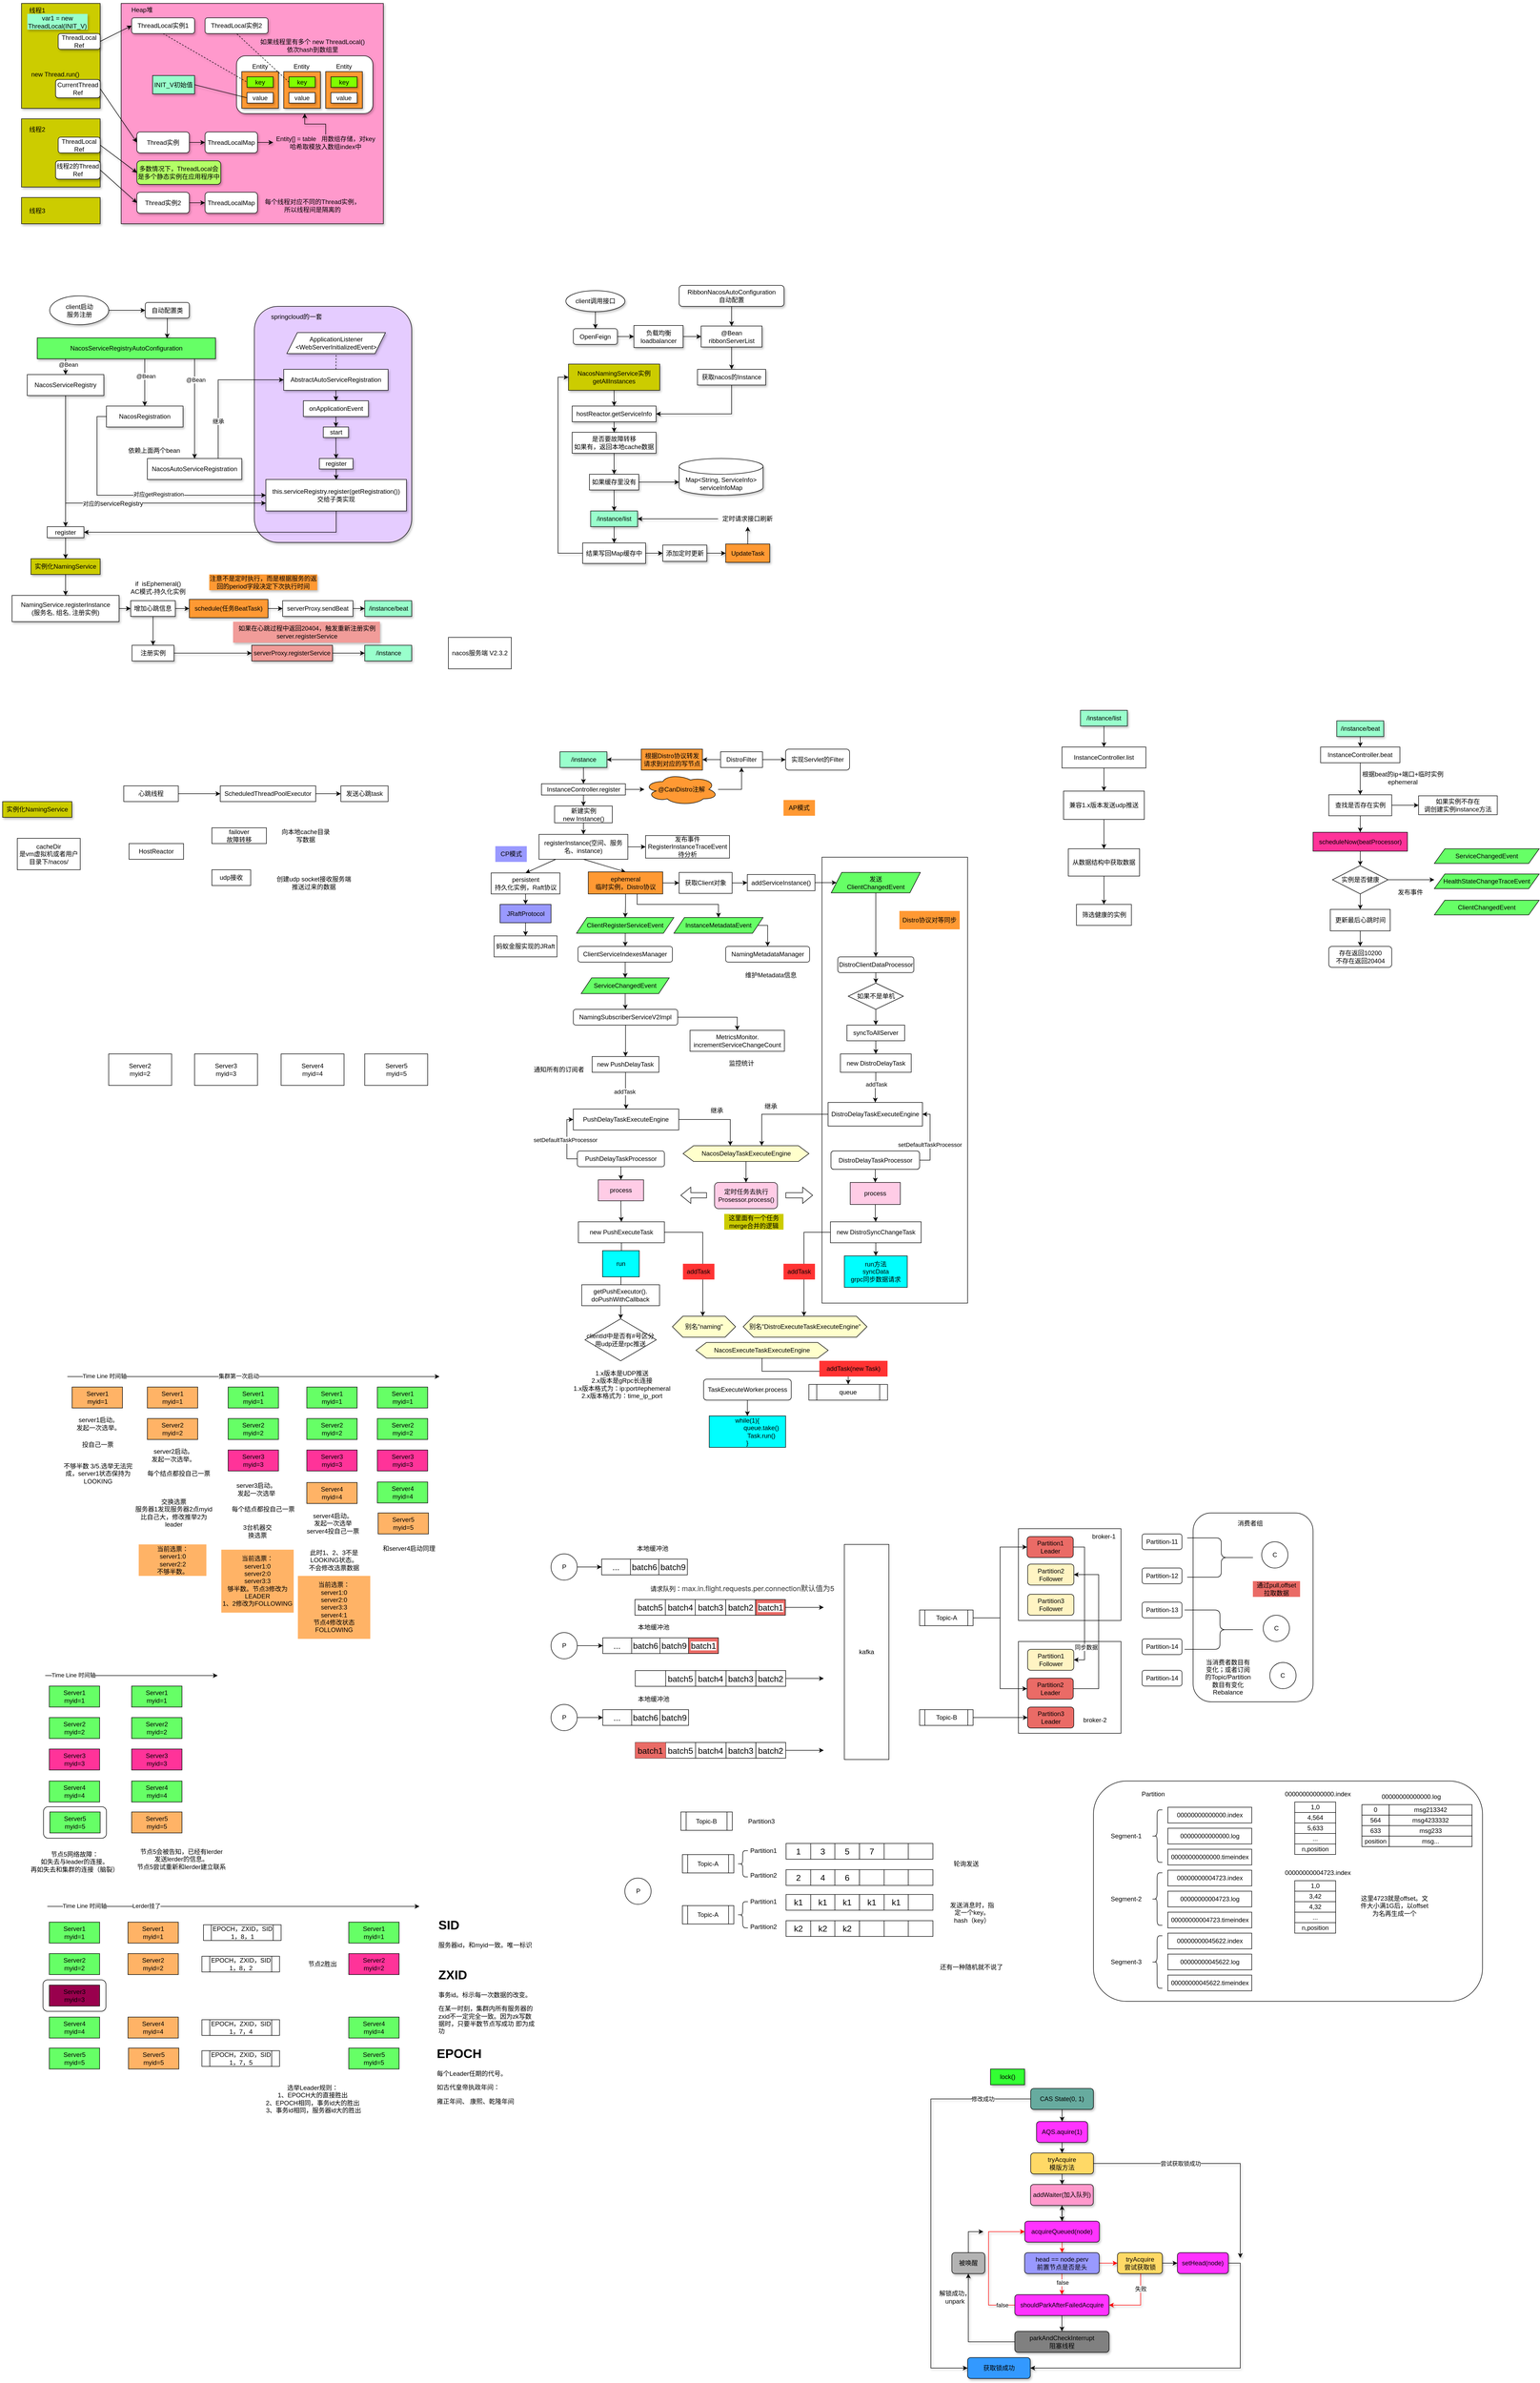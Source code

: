 <mxfile version="24.7.2" type="github">
  <diagram name="第 1 页" id="ozlCW-Ee5-HFpllsYa1k">
    <mxGraphModel dx="430" dy="591" grid="1" gridSize="10" guides="1" tooltips="1" connect="1" arrows="1" fold="1" page="1" pageScale="1" pageWidth="827" pageHeight="1169" math="0" shadow="0">
      <root>
        <mxCell id="0" />
        <mxCell id="1" parent="0" />
        <mxCell id="7Mqe-pKZRM4rNLALxK7J-145" value="" style="rounded=0;whiteSpace=wrap;html=1;" vertex="1" parent="1">
          <mxGeometry x="2797" y="3185" width="195.5" height="175" as="geometry" />
        </mxCell>
        <mxCell id="7Mqe-pKZRM4rNLALxK7J-158" value="" style="rounded=1;whiteSpace=wrap;html=1;" vertex="1" parent="1">
          <mxGeometry x="3130" y="2940" width="228.75" height="360" as="geometry" />
        </mxCell>
        <mxCell id="7Mqe-pKZRM4rNLALxK7J-143" value="" style="rounded=0;whiteSpace=wrap;html=1;" vertex="1" parent="1">
          <mxGeometry x="2797" y="2970" width="195.5" height="175" as="geometry" />
        </mxCell>
        <mxCell id="7Mqe-pKZRM4rNLALxK7J-68" value="" style="rounded=1;whiteSpace=wrap;html=1;" vertex="1" parent="1">
          <mxGeometry x="938" y="3500" width="120" height="60" as="geometry" />
        </mxCell>
        <mxCell id="entX_LZe45Zs7ox7Cd2R-93" value="" style="rounded=0;whiteSpace=wrap;html=1;" parent="1" vertex="1">
          <mxGeometry x="2422.38" y="1690" width="277.62" height="850" as="geometry" />
        </mxCell>
        <mxCell id="L0zeIL_IlN0LuXFVjX9a-150" value="" style="rounded=1;whiteSpace=wrap;html=1;fillColor=#E5CCFF;shadow=1;" parent="1" vertex="1">
          <mxGeometry x="1340" y="640" width="300" height="450" as="geometry" />
        </mxCell>
        <mxCell id="L0zeIL_IlN0LuXFVjX9a-34" value="" style="rounded=0;whiteSpace=wrap;html=1;fillColor=#FF99CC;shadow=1;" parent="1" vertex="1">
          <mxGeometry x="1086" y="62.5" width="500" height="420" as="geometry" />
        </mxCell>
        <mxCell id="L0zeIL_IlN0LuXFVjX9a-30" value="" style="rounded=0;whiteSpace=wrap;html=1;fillColor=#CCCC00;shadow=1;" parent="1" vertex="1">
          <mxGeometry x="896" y="62.5" width="150" height="200" as="geometry" />
        </mxCell>
        <mxCell id="L0zeIL_IlN0LuXFVjX9a-40" style="rounded=0;orthogonalLoop=1;jettySize=auto;html=1;entryX=0;entryY=0.5;entryDx=0;entryDy=0;exitX=1;exitY=0.5;exitDx=0;exitDy=0;shadow=1;" parent="1" source="L0zeIL_IlN0LuXFVjX9a-31" target="L0zeIL_IlN0LuXFVjX9a-35" edge="1">
          <mxGeometry relative="1" as="geometry" />
        </mxCell>
        <mxCell id="L0zeIL_IlN0LuXFVjX9a-31" value="ThreadLocal&lt;div&gt;Ref&lt;/div&gt;" style="rounded=1;whiteSpace=wrap;html=1;shadow=1;" parent="1" vertex="1">
          <mxGeometry x="966" y="120" width="80" height="30" as="geometry" />
        </mxCell>
        <mxCell id="L0zeIL_IlN0LuXFVjX9a-64" style="rounded=0;orthogonalLoop=1;jettySize=auto;html=1;entryX=0;entryY=0.5;entryDx=0;entryDy=0;exitX=1;exitY=0.5;exitDx=0;exitDy=0;shadow=1;" parent="1" source="L0zeIL_IlN0LuXFVjX9a-32" target="L0zeIL_IlN0LuXFVjX9a-42" edge="1">
          <mxGeometry relative="1" as="geometry" />
        </mxCell>
        <mxCell id="L0zeIL_IlN0LuXFVjX9a-32" value="CurrentThread&lt;div&gt;Ref&lt;/div&gt;" style="rounded=1;whiteSpace=wrap;html=1;shadow=1;" parent="1" vertex="1">
          <mxGeometry x="961" y="207.5" width="85" height="35" as="geometry" />
        </mxCell>
        <mxCell id="L0zeIL_IlN0LuXFVjX9a-35" value="ThreadLocal实例1" style="rounded=1;whiteSpace=wrap;html=1;shadow=1;" parent="1" vertex="1">
          <mxGeometry x="1106" y="90" width="120" height="30" as="geometry" />
        </mxCell>
        <mxCell id="L0zeIL_IlN0LuXFVjX9a-36" value="var1 = new ThreadLocal(INIT_V)" style="text;html=1;align=center;verticalAlign=middle;whiteSpace=wrap;rounded=0;fillColor=#99FFCC;shadow=1;" parent="1" vertex="1">
          <mxGeometry x="907" y="82.5" width="115" height="30" as="geometry" />
        </mxCell>
        <mxCell id="L0zeIL_IlN0LuXFVjX9a-37" value="new Thread.run()" style="text;html=1;align=center;verticalAlign=middle;whiteSpace=wrap;rounded=0;shadow=1;" parent="1" vertex="1">
          <mxGeometry x="907" y="182.5" width="107" height="30" as="geometry" />
        </mxCell>
        <mxCell id="L0zeIL_IlN0LuXFVjX9a-41" value="ThreadLocal实例2" style="rounded=1;whiteSpace=wrap;html=1;shadow=1;" parent="1" vertex="1">
          <mxGeometry x="1246" y="90" width="120" height="30" as="geometry" />
        </mxCell>
        <mxCell id="L0zeIL_IlN0LuXFVjX9a-65" style="edgeStyle=orthogonalEdgeStyle;rounded=0;orthogonalLoop=1;jettySize=auto;html=1;entryX=0;entryY=0.5;entryDx=0;entryDy=0;shadow=1;" parent="1" source="L0zeIL_IlN0LuXFVjX9a-42" target="L0zeIL_IlN0LuXFVjX9a-43" edge="1">
          <mxGeometry relative="1" as="geometry" />
        </mxCell>
        <mxCell id="L0zeIL_IlN0LuXFVjX9a-42" value="Thread实例" style="rounded=1;whiteSpace=wrap;html=1;shadow=1;" parent="1" vertex="1">
          <mxGeometry x="1116" y="307.5" width="100" height="40" as="geometry" />
        </mxCell>
        <mxCell id="L0zeIL_IlN0LuXFVjX9a-66" style="edgeStyle=orthogonalEdgeStyle;rounded=0;orthogonalLoop=1;jettySize=auto;html=1;entryX=0;entryY=0.5;entryDx=0;entryDy=0;shadow=1;" parent="1" source="L0zeIL_IlN0LuXFVjX9a-43" target="L0zeIL_IlN0LuXFVjX9a-58" edge="1">
          <mxGeometry relative="1" as="geometry" />
        </mxCell>
        <mxCell id="L0zeIL_IlN0LuXFVjX9a-43" value="ThreadLocalMap" style="rounded=1;whiteSpace=wrap;html=1;shadow=1;" parent="1" vertex="1">
          <mxGeometry x="1246" y="307.5" width="100" height="40" as="geometry" />
        </mxCell>
        <mxCell id="L0zeIL_IlN0LuXFVjX9a-54" value="" style="rounded=1;whiteSpace=wrap;html=1;shadow=1;" parent="1" vertex="1">
          <mxGeometry x="1306" y="162.5" width="260" height="110" as="geometry" />
        </mxCell>
        <mxCell id="L0zeIL_IlN0LuXFVjX9a-44" value="" style="rounded=0;whiteSpace=wrap;html=1;fillColor=#FF9933;shadow=1;" parent="1" vertex="1">
          <mxGeometry x="1316" y="192.5" width="70" height="70" as="geometry" />
        </mxCell>
        <mxCell id="L0zeIL_IlN0LuXFVjX9a-45" value="key" style="rounded=0;whiteSpace=wrap;html=1;fillColor=#80FF00;shadow=1;" parent="1" vertex="1">
          <mxGeometry x="1326" y="202.5" width="50" height="20" as="geometry" />
        </mxCell>
        <mxCell id="L0zeIL_IlN0LuXFVjX9a-47" value="value" style="rounded=0;whiteSpace=wrap;html=1;shadow=1;" parent="1" vertex="1">
          <mxGeometry x="1326" y="232.5" width="50" height="20" as="geometry" />
        </mxCell>
        <mxCell id="L0zeIL_IlN0LuXFVjX9a-48" value="" style="rounded=0;whiteSpace=wrap;html=1;fillColor=#FF9933;shadow=1;" parent="1" vertex="1">
          <mxGeometry x="1396" y="192.5" width="70" height="70" as="geometry" />
        </mxCell>
        <mxCell id="L0zeIL_IlN0LuXFVjX9a-49" value="key" style="rounded=0;whiteSpace=wrap;html=1;fillColor=#80FF00;shadow=1;" parent="1" vertex="1">
          <mxGeometry x="1406" y="202.5" width="50" height="20" as="geometry" />
        </mxCell>
        <mxCell id="L0zeIL_IlN0LuXFVjX9a-50" value="value" style="rounded=0;whiteSpace=wrap;html=1;shadow=1;" parent="1" vertex="1">
          <mxGeometry x="1406" y="232.5" width="50" height="20" as="geometry" />
        </mxCell>
        <mxCell id="L0zeIL_IlN0LuXFVjX9a-51" value="" style="rounded=0;whiteSpace=wrap;html=1;fillColor=#FF9933;shadow=1;" parent="1" vertex="1">
          <mxGeometry x="1476" y="192.5" width="70" height="70" as="geometry" />
        </mxCell>
        <mxCell id="L0zeIL_IlN0LuXFVjX9a-52" value="key" style="rounded=0;whiteSpace=wrap;html=1;fillColor=#80FF00;shadow=1;" parent="1" vertex="1">
          <mxGeometry x="1486" y="202.5" width="50" height="20" as="geometry" />
        </mxCell>
        <mxCell id="L0zeIL_IlN0LuXFVjX9a-53" value="value" style="rounded=0;whiteSpace=wrap;html=1;shadow=1;" parent="1" vertex="1">
          <mxGeometry x="1486" y="232.5" width="50" height="20" as="geometry" />
        </mxCell>
        <mxCell id="L0zeIL_IlN0LuXFVjX9a-55" value="Entity" style="text;html=1;align=center;verticalAlign=middle;whiteSpace=wrap;rounded=0;shadow=1;" parent="1" vertex="1">
          <mxGeometry x="1321" y="167.5" width="60" height="30" as="geometry" />
        </mxCell>
        <mxCell id="L0zeIL_IlN0LuXFVjX9a-56" value="Entity" style="text;html=1;align=center;verticalAlign=middle;whiteSpace=wrap;rounded=0;shadow=1;" parent="1" vertex="1">
          <mxGeometry x="1400" y="167.5" width="60" height="30" as="geometry" />
        </mxCell>
        <mxCell id="L0zeIL_IlN0LuXFVjX9a-57" value="Entity" style="text;html=1;align=center;verticalAlign=middle;whiteSpace=wrap;rounded=0;shadow=1;" parent="1" vertex="1">
          <mxGeometry x="1481" y="167.5" width="60" height="30" as="geometry" />
        </mxCell>
        <mxCell id="L0zeIL_IlN0LuXFVjX9a-67" style="edgeStyle=orthogonalEdgeStyle;rounded=0;orthogonalLoop=1;jettySize=auto;html=1;entryX=0.5;entryY=1;entryDx=0;entryDy=0;shadow=1;" parent="1" source="L0zeIL_IlN0LuXFVjX9a-58" target="L0zeIL_IlN0LuXFVjX9a-54" edge="1">
          <mxGeometry relative="1" as="geometry" />
        </mxCell>
        <mxCell id="L0zeIL_IlN0LuXFVjX9a-58" value="Entity[] = table&amp;nbsp; &amp;nbsp;用数组存储，对key哈希取模放入数组index中" style="text;html=1;align=center;verticalAlign=middle;whiteSpace=wrap;rounded=0;shadow=1;" parent="1" vertex="1">
          <mxGeometry x="1376" y="312.5" width="200" height="30" as="geometry" />
        </mxCell>
        <mxCell id="L0zeIL_IlN0LuXFVjX9a-61" value="" style="endArrow=none;dashed=1;html=1;rounded=0;entryX=0;entryY=0.5;entryDx=0;entryDy=0;exitX=0.5;exitY=1;exitDx=0;exitDy=0;shadow=1;" parent="1" source="L0zeIL_IlN0LuXFVjX9a-35" target="L0zeIL_IlN0LuXFVjX9a-45" edge="1">
          <mxGeometry width="50" height="50" relative="1" as="geometry">
            <mxPoint x="1196" y="217.5" as="sourcePoint" />
            <mxPoint x="1246" y="167.5" as="targetPoint" />
          </mxGeometry>
        </mxCell>
        <mxCell id="L0zeIL_IlN0LuXFVjX9a-62" value="" style="endArrow=none;dashed=1;html=1;rounded=0;entryX=0.5;entryY=1;entryDx=0;entryDy=0;exitX=0;exitY=0.5;exitDx=0;exitDy=0;shadow=1;" parent="1" source="L0zeIL_IlN0LuXFVjX9a-49" target="L0zeIL_IlN0LuXFVjX9a-41" edge="1">
          <mxGeometry width="50" height="50" relative="1" as="geometry">
            <mxPoint x="1456" y="142.5" as="sourcePoint" />
            <mxPoint x="1506" y="92.5" as="targetPoint" />
          </mxGeometry>
        </mxCell>
        <mxCell id="L0zeIL_IlN0LuXFVjX9a-63" value="如果线程里有多个 new ThreadLocal() 依次hash到数组里" style="text;html=1;align=center;verticalAlign=middle;whiteSpace=wrap;rounded=0;shadow=1;" parent="1" vertex="1">
          <mxGeometry x="1346" y="127.5" width="210" height="30" as="geometry" />
        </mxCell>
        <mxCell id="L0zeIL_IlN0LuXFVjX9a-68" value="INIT_V初始值" style="rounded=0;whiteSpace=wrap;html=1;fillColor=#99FFCC;shadow=1;" parent="1" vertex="1">
          <mxGeometry x="1146" y="200" width="80" height="35" as="geometry" />
        </mxCell>
        <mxCell id="L0zeIL_IlN0LuXFVjX9a-69" value="" style="endArrow=none;html=1;rounded=0;entryX=0;entryY=0.5;entryDx=0;entryDy=0;exitX=1;exitY=0.5;exitDx=0;exitDy=0;shadow=1;" parent="1" source="L0zeIL_IlN0LuXFVjX9a-68" target="L0zeIL_IlN0LuXFVjX9a-47" edge="1">
          <mxGeometry width="50" height="50" relative="1" as="geometry">
            <mxPoint x="1216" y="292.5" as="sourcePoint" />
            <mxPoint x="1266" y="242.5" as="targetPoint" />
          </mxGeometry>
        </mxCell>
        <mxCell id="L0zeIL_IlN0LuXFVjX9a-72" value="多数情况下，ThreadLocal会是多个静态实例在应用程序中" style="rounded=1;whiteSpace=wrap;html=1;fillColor=#B3FF66;shadow=1;" parent="1" vertex="1">
          <mxGeometry x="1116" y="362.5" width="160" height="45" as="geometry" />
        </mxCell>
        <mxCell id="L0zeIL_IlN0LuXFVjX9a-73" value="Heap堆" style="text;html=1;align=center;verticalAlign=middle;whiteSpace=wrap;rounded=0;shadow=1;" parent="1" vertex="1">
          <mxGeometry x="1096" y="60" width="60" height="30" as="geometry" />
        </mxCell>
        <mxCell id="L0zeIL_IlN0LuXFVjX9a-74" value="" style="rounded=0;whiteSpace=wrap;html=1;fillColor=#CCCC00;shadow=1;" parent="1" vertex="1">
          <mxGeometry x="896" y="282.5" width="150" height="130" as="geometry" />
        </mxCell>
        <mxCell id="L0zeIL_IlN0LuXFVjX9a-75" value="线程1" style="text;html=1;align=center;verticalAlign=middle;whiteSpace=wrap;rounded=0;shadow=1;" parent="1" vertex="1">
          <mxGeometry x="896" y="60.5" width="60" height="30" as="geometry" />
        </mxCell>
        <mxCell id="L0zeIL_IlN0LuXFVjX9a-76" value="线程2" style="text;html=1;align=center;verticalAlign=middle;whiteSpace=wrap;rounded=0;shadow=1;" parent="1" vertex="1">
          <mxGeometry x="896" y="287.5" width="60" height="30" as="geometry" />
        </mxCell>
        <mxCell id="L0zeIL_IlN0LuXFVjX9a-78" style="rounded=0;orthogonalLoop=1;jettySize=auto;html=1;entryX=0;entryY=0.5;entryDx=0;entryDy=0;exitX=1;exitY=0.5;exitDx=0;exitDy=0;shadow=1;" parent="1" source="L0zeIL_IlN0LuXFVjX9a-77" target="L0zeIL_IlN0LuXFVjX9a-72" edge="1">
          <mxGeometry relative="1" as="geometry" />
        </mxCell>
        <mxCell id="L0zeIL_IlN0LuXFVjX9a-77" value="ThreadLocal&lt;div&gt;Ref&lt;/div&gt;" style="rounded=1;whiteSpace=wrap;html=1;shadow=1;" parent="1" vertex="1">
          <mxGeometry x="966" y="317.5" width="80" height="30" as="geometry" />
        </mxCell>
        <mxCell id="L0zeIL_IlN0LuXFVjX9a-82" style="rounded=0;orthogonalLoop=1;jettySize=auto;html=1;entryX=0;entryY=0.5;entryDx=0;entryDy=0;exitX=1;exitY=0.5;exitDx=0;exitDy=0;shadow=1;" parent="1" source="L0zeIL_IlN0LuXFVjX9a-79" target="L0zeIL_IlN0LuXFVjX9a-80" edge="1">
          <mxGeometry relative="1" as="geometry" />
        </mxCell>
        <mxCell id="L0zeIL_IlN0LuXFVjX9a-79" value="线程2的Thread&lt;div&gt;Ref&lt;/div&gt;" style="rounded=1;whiteSpace=wrap;html=1;shadow=1;" parent="1" vertex="1">
          <mxGeometry x="961" y="362.5" width="85" height="35" as="geometry" />
        </mxCell>
        <mxCell id="L0zeIL_IlN0LuXFVjX9a-83" style="edgeStyle=orthogonalEdgeStyle;rounded=0;orthogonalLoop=1;jettySize=auto;html=1;entryX=0;entryY=0.5;entryDx=0;entryDy=0;shadow=1;" parent="1" source="L0zeIL_IlN0LuXFVjX9a-80" target="L0zeIL_IlN0LuXFVjX9a-81" edge="1">
          <mxGeometry relative="1" as="geometry" />
        </mxCell>
        <mxCell id="L0zeIL_IlN0LuXFVjX9a-80" value="Thread实例2" style="rounded=1;whiteSpace=wrap;html=1;shadow=1;" parent="1" vertex="1">
          <mxGeometry x="1116" y="422.5" width="100" height="40" as="geometry" />
        </mxCell>
        <mxCell id="L0zeIL_IlN0LuXFVjX9a-81" value="ThreadLocalMap" style="rounded=1;whiteSpace=wrap;html=1;shadow=1;" parent="1" vertex="1">
          <mxGeometry x="1246" y="422.5" width="100" height="40" as="geometry" />
        </mxCell>
        <mxCell id="L0zeIL_IlN0LuXFVjX9a-84" value="每个线程对应不同的Thread实例，所以线程间是隔离的" style="text;html=1;align=center;verticalAlign=middle;whiteSpace=wrap;rounded=0;shadow=1;" parent="1" vertex="1">
          <mxGeometry x="1356" y="432.5" width="190" height="30" as="geometry" />
        </mxCell>
        <mxCell id="L0zeIL_IlN0LuXFVjX9a-85" value="" style="rounded=0;whiteSpace=wrap;html=1;fillColor=#CCCC00;shadow=1;" parent="1" vertex="1">
          <mxGeometry x="896" y="432.5" width="150" height="50" as="geometry" />
        </mxCell>
        <mxCell id="L0zeIL_IlN0LuXFVjX9a-86" value="线程3" style="text;html=1;align=center;verticalAlign=middle;whiteSpace=wrap;rounded=0;shadow=1;" parent="1" vertex="1">
          <mxGeometry x="896" y="442.5" width="60" height="30" as="geometry" />
        </mxCell>
        <mxCell id="L0zeIL_IlN0LuXFVjX9a-88" value="自动配置类" style="rounded=1;whiteSpace=wrap;html=1;shadow=1;" parent="1" vertex="1">
          <mxGeometry x="1132" y="632.5" width="84" height="30" as="geometry" />
        </mxCell>
        <mxCell id="L0zeIL_IlN0LuXFVjX9a-93" style="edgeStyle=orthogonalEdgeStyle;rounded=0;orthogonalLoop=1;jettySize=auto;html=1;entryX=0.5;entryY=0;entryDx=0;entryDy=0;shadow=1;" parent="1" source="L0zeIL_IlN0LuXFVjX9a-89" target="L0zeIL_IlN0LuXFVjX9a-90" edge="1">
          <mxGeometry relative="1" as="geometry">
            <Array as="points">
              <mxPoint x="980" y="730" />
              <mxPoint x="980" y="730" />
            </Array>
          </mxGeometry>
        </mxCell>
        <mxCell id="L0zeIL_IlN0LuXFVjX9a-157" value="@Bean" style="edgeLabel;html=1;align=center;verticalAlign=middle;resizable=0;points=[];shadow=1;" parent="L0zeIL_IlN0LuXFVjX9a-93" vertex="1" connectable="0">
          <mxGeometry x="-0.2" y="5" relative="1" as="geometry">
            <mxPoint y="-1" as="offset" />
          </mxGeometry>
        </mxCell>
        <mxCell id="L0zeIL_IlN0LuXFVjX9a-96" style="edgeStyle=orthogonalEdgeStyle;rounded=0;orthogonalLoop=1;jettySize=auto;html=1;shadow=1;" parent="1" source="L0zeIL_IlN0LuXFVjX9a-89" target="L0zeIL_IlN0LuXFVjX9a-92" edge="1">
          <mxGeometry relative="1" as="geometry">
            <Array as="points">
              <mxPoint x="1226" y="820" />
              <mxPoint x="1226" y="820" />
            </Array>
          </mxGeometry>
        </mxCell>
        <mxCell id="L0zeIL_IlN0LuXFVjX9a-156" value="@Bean" style="edgeLabel;html=1;align=center;verticalAlign=middle;resizable=0;points=[];shadow=1;" parent="L0zeIL_IlN0LuXFVjX9a-96" vertex="1" connectable="0">
          <mxGeometry x="-0.573" y="2" relative="1" as="geometry">
            <mxPoint y="-1" as="offset" />
          </mxGeometry>
        </mxCell>
        <mxCell id="L0zeIL_IlN0LuXFVjX9a-117" style="edgeStyle=orthogonalEdgeStyle;rounded=0;orthogonalLoop=1;jettySize=auto;html=1;entryX=0.5;entryY=0;entryDx=0;entryDy=0;shadow=1;" parent="1" source="L0zeIL_IlN0LuXFVjX9a-89" target="L0zeIL_IlN0LuXFVjX9a-91" edge="1">
          <mxGeometry relative="1" as="geometry">
            <Array as="points">
              <mxPoint x="1131" y="740" />
              <mxPoint x="1131" y="740" />
            </Array>
          </mxGeometry>
        </mxCell>
        <mxCell id="L0zeIL_IlN0LuXFVjX9a-155" value="@Bean" style="edgeLabel;html=1;align=center;verticalAlign=middle;resizable=0;points=[];shadow=1;" parent="L0zeIL_IlN0LuXFVjX9a-117" vertex="1" connectable="0">
          <mxGeometry x="-0.261" y="2" relative="1" as="geometry">
            <mxPoint y="-1" as="offset" />
          </mxGeometry>
        </mxCell>
        <mxCell id="L0zeIL_IlN0LuXFVjX9a-89" value="NacosServiceRegistryAutoConfiguration" style="rounded=0;whiteSpace=wrap;html=1;fillColor=#66FF66;shadow=1;" parent="1" vertex="1">
          <mxGeometry x="926" y="700" width="340" height="40" as="geometry" />
        </mxCell>
        <mxCell id="L0zeIL_IlN0LuXFVjX9a-120" style="edgeStyle=orthogonalEdgeStyle;rounded=0;orthogonalLoop=1;jettySize=auto;html=1;entryX=0.5;entryY=0;entryDx=0;entryDy=0;shadow=1;" parent="1" source="L0zeIL_IlN0LuXFVjX9a-90" target="L0zeIL_IlN0LuXFVjX9a-121" edge="1">
          <mxGeometry relative="1" as="geometry">
            <mxPoint x="980" y="1160" as="targetPoint" />
          </mxGeometry>
        </mxCell>
        <mxCell id="L0zeIL_IlN0LuXFVjX9a-159" style="edgeStyle=orthogonalEdgeStyle;rounded=0;orthogonalLoop=1;jettySize=auto;html=1;entryX=0;entryY=0.75;entryDx=0;entryDy=0;shadow=1;" parent="1" source="L0zeIL_IlN0LuXFVjX9a-90" target="L0zeIL_IlN0LuXFVjX9a-113" edge="1">
          <mxGeometry relative="1" as="geometry">
            <Array as="points">
              <mxPoint x="980" y="1015" />
            </Array>
          </mxGeometry>
        </mxCell>
        <mxCell id="L0zeIL_IlN0LuXFVjX9a-160" value="对应的&lt;span style=&quot;text-wrap: wrap; font-size: 12px; background-color: rgb(251, 251, 251);&quot;&gt;serviceRegistry&lt;/span&gt;" style="edgeLabel;html=1;align=center;verticalAlign=middle;resizable=0;points=[];shadow=1;" parent="L0zeIL_IlN0LuXFVjX9a-159" vertex="1" connectable="0">
          <mxGeometry x="-0.115" y="-1" relative="1" as="geometry">
            <mxPoint x="35" as="offset" />
          </mxGeometry>
        </mxCell>
        <mxCell id="L0zeIL_IlN0LuXFVjX9a-90" value="NacosServiceRegistry" style="rounded=0;whiteSpace=wrap;html=1;shadow=1;" parent="1" vertex="1">
          <mxGeometry x="907" y="770" width="146" height="40" as="geometry" />
        </mxCell>
        <mxCell id="L0zeIL_IlN0LuXFVjX9a-115" style="edgeStyle=orthogonalEdgeStyle;rounded=0;orthogonalLoop=1;jettySize=auto;html=1;entryX=0;entryY=0.5;entryDx=0;entryDy=0;shadow=1;" parent="1" source="L0zeIL_IlN0LuXFVjX9a-91" target="L0zeIL_IlN0LuXFVjX9a-113" edge="1">
          <mxGeometry relative="1" as="geometry">
            <Array as="points">
              <mxPoint x="1040" y="850" />
              <mxPoint x="1040" y="1000" />
            </Array>
          </mxGeometry>
        </mxCell>
        <mxCell id="L0zeIL_IlN0LuXFVjX9a-116" value="对应getRegistration" style="edgeLabel;html=1;align=center;verticalAlign=middle;resizable=0;points=[];shadow=1;" parent="L0zeIL_IlN0LuXFVjX9a-115" vertex="1" connectable="0">
          <mxGeometry x="0.164" y="2" relative="1" as="geometry">
            <mxPoint as="offset" />
          </mxGeometry>
        </mxCell>
        <mxCell id="L0zeIL_IlN0LuXFVjX9a-91" value="NacosRegistration" style="rounded=0;whiteSpace=wrap;html=1;shadow=1;" parent="1" vertex="1">
          <mxGeometry x="1058" y="830" width="146" height="40" as="geometry" />
        </mxCell>
        <mxCell id="L0zeIL_IlN0LuXFVjX9a-161" style="edgeStyle=orthogonalEdgeStyle;rounded=0;orthogonalLoop=1;jettySize=auto;html=1;entryX=0;entryY=0.5;entryDx=0;entryDy=0;exitX=0.75;exitY=0;exitDx=0;exitDy=0;shadow=1;" parent="1" source="L0zeIL_IlN0LuXFVjX9a-92" target="L0zeIL_IlN0LuXFVjX9a-99" edge="1">
          <mxGeometry relative="1" as="geometry" />
        </mxCell>
        <mxCell id="L0zeIL_IlN0LuXFVjX9a-162" value="继承" style="edgeLabel;html=1;align=center;verticalAlign=middle;resizable=0;points=[];shadow=1;" parent="L0zeIL_IlN0LuXFVjX9a-161" vertex="1" connectable="0">
          <mxGeometry x="-0.487" relative="1" as="geometry">
            <mxPoint y="-1" as="offset" />
          </mxGeometry>
        </mxCell>
        <mxCell id="L0zeIL_IlN0LuXFVjX9a-92" value="NacosAutoServiceRegistration" style="rounded=0;whiteSpace=wrap;html=1;shadow=1;" parent="1" vertex="1">
          <mxGeometry x="1136" y="930" width="180" height="40" as="geometry" />
        </mxCell>
        <mxCell id="L0zeIL_IlN0LuXFVjX9a-98" value="依赖上面两个bean" style="text;html=1;align=center;verticalAlign=middle;whiteSpace=wrap;rounded=0;shadow=1;" parent="1" vertex="1">
          <mxGeometry x="1094" y="900" width="110" height="30" as="geometry" />
        </mxCell>
        <mxCell id="L0zeIL_IlN0LuXFVjX9a-106" style="edgeStyle=orthogonalEdgeStyle;rounded=0;orthogonalLoop=1;jettySize=auto;html=1;entryX=0.5;entryY=0;entryDx=0;entryDy=0;shadow=1;" parent="1" source="L0zeIL_IlN0LuXFVjX9a-99" target="L0zeIL_IlN0LuXFVjX9a-103" edge="1">
          <mxGeometry relative="1" as="geometry" />
        </mxCell>
        <mxCell id="L0zeIL_IlN0LuXFVjX9a-99" value="AbstractAutoServiceRegistration" style="rounded=0;whiteSpace=wrap;html=1;shadow=1;" parent="1" vertex="1">
          <mxGeometry x="1396" y="760" width="199" height="40" as="geometry" />
        </mxCell>
        <mxCell id="L0zeIL_IlN0LuXFVjX9a-100" value="ApplicationListener&lt;div&gt;&amp;lt;WebServerInitializedEvent&amp;gt;&lt;/div&gt;" style="shape=parallelogram;perimeter=parallelogramPerimeter;whiteSpace=wrap;html=1;fixedSize=1;shadow=1;" parent="1" vertex="1">
          <mxGeometry x="1402" y="690" width="188" height="40" as="geometry" />
        </mxCell>
        <mxCell id="L0zeIL_IlN0LuXFVjX9a-102" value="" style="endArrow=none;dashed=1;html=1;rounded=0;entryX=0.5;entryY=1;entryDx=0;entryDy=0;exitX=0.5;exitY=0;exitDx=0;exitDy=0;shadow=1;" parent="1" source="L0zeIL_IlN0LuXFVjX9a-99" target="L0zeIL_IlN0LuXFVjX9a-100" edge="1">
          <mxGeometry width="50" height="50" relative="1" as="geometry">
            <mxPoint x="1604" y="810" as="sourcePoint" />
            <mxPoint x="1654" y="760" as="targetPoint" />
          </mxGeometry>
        </mxCell>
        <mxCell id="L0zeIL_IlN0LuXFVjX9a-107" style="edgeStyle=orthogonalEdgeStyle;rounded=0;orthogonalLoop=1;jettySize=auto;html=1;entryX=0.5;entryY=0;entryDx=0;entryDy=0;shadow=1;" parent="1" source="L0zeIL_IlN0LuXFVjX9a-103" target="L0zeIL_IlN0LuXFVjX9a-104" edge="1">
          <mxGeometry relative="1" as="geometry" />
        </mxCell>
        <mxCell id="L0zeIL_IlN0LuXFVjX9a-103" value="onApplicationEvent" style="rounded=0;whiteSpace=wrap;html=1;shadow=1;" parent="1" vertex="1">
          <mxGeometry x="1433.5" y="820" width="124" height="30" as="geometry" />
        </mxCell>
        <mxCell id="L0zeIL_IlN0LuXFVjX9a-109" style="edgeStyle=orthogonalEdgeStyle;rounded=0;orthogonalLoop=1;jettySize=auto;html=1;entryX=0.5;entryY=0;entryDx=0;entryDy=0;shadow=1;" parent="1" source="L0zeIL_IlN0LuXFVjX9a-104" target="L0zeIL_IlN0LuXFVjX9a-105" edge="1">
          <mxGeometry relative="1" as="geometry" />
        </mxCell>
        <mxCell id="L0zeIL_IlN0LuXFVjX9a-104" value="start" style="rounded=0;whiteSpace=wrap;html=1;shadow=1;" parent="1" vertex="1">
          <mxGeometry x="1471.5" y="870" width="48" height="20" as="geometry" />
        </mxCell>
        <mxCell id="L0zeIL_IlN0LuXFVjX9a-114" value="" style="edgeStyle=orthogonalEdgeStyle;rounded=0;orthogonalLoop=1;jettySize=auto;html=1;shadow=1;" parent="1" source="L0zeIL_IlN0LuXFVjX9a-105" target="L0zeIL_IlN0LuXFVjX9a-113" edge="1">
          <mxGeometry relative="1" as="geometry" />
        </mxCell>
        <mxCell id="L0zeIL_IlN0LuXFVjX9a-105" value="register" style="rounded=0;whiteSpace=wrap;html=1;shadow=1;" parent="1" vertex="1">
          <mxGeometry x="1464" y="930" width="64" height="20" as="geometry" />
        </mxCell>
        <mxCell id="L0zeIL_IlN0LuXFVjX9a-122" style="rounded=0;orthogonalLoop=1;jettySize=auto;html=1;entryX=1;entryY=0.5;entryDx=0;entryDy=0;edgeStyle=orthogonalEdgeStyle;exitX=0.5;exitY=1;exitDx=0;exitDy=0;shadow=1;" parent="1" source="L0zeIL_IlN0LuXFVjX9a-113" target="L0zeIL_IlN0LuXFVjX9a-121" edge="1">
          <mxGeometry relative="1" as="geometry" />
        </mxCell>
        <mxCell id="L0zeIL_IlN0LuXFVjX9a-113" value="this.serviceRegistry.register(getRegistration())&lt;div&gt;交给子类实现&lt;/div&gt;" style="whiteSpace=wrap;html=1;rounded=0;shadow=1;" parent="1" vertex="1">
          <mxGeometry x="1362" y="970" width="268" height="60" as="geometry" />
        </mxCell>
        <mxCell id="L0zeIL_IlN0LuXFVjX9a-127" style="edgeStyle=orthogonalEdgeStyle;rounded=0;orthogonalLoop=1;jettySize=auto;html=1;entryX=0.5;entryY=0;entryDx=0;entryDy=0;shadow=1;" parent="1" source="L0zeIL_IlN0LuXFVjX9a-121" target="L0zeIL_IlN0LuXFVjX9a-126" edge="1">
          <mxGeometry relative="1" as="geometry" />
        </mxCell>
        <mxCell id="L0zeIL_IlN0LuXFVjX9a-121" value="register" style="rounded=0;whiteSpace=wrap;html=1;shadow=1;" parent="1" vertex="1">
          <mxGeometry x="945" y="1060" width="70" height="21" as="geometry" />
        </mxCell>
        <mxCell id="L0zeIL_IlN0LuXFVjX9a-158" style="edgeStyle=orthogonalEdgeStyle;rounded=0;orthogonalLoop=1;jettySize=auto;html=1;entryX=0;entryY=0.5;entryDx=0;entryDy=0;shadow=1;" parent="1" source="L0zeIL_IlN0LuXFVjX9a-123" target="L0zeIL_IlN0LuXFVjX9a-129" edge="1">
          <mxGeometry relative="1" as="geometry" />
        </mxCell>
        <mxCell id="L0zeIL_IlN0LuXFVjX9a-123" value="NamingService.registerInstance&lt;div&gt;(服务名, 组名, 注册实例)&lt;br&gt;&lt;/div&gt;" style="rounded=0;whiteSpace=wrap;html=1;shadow=1;" parent="1" vertex="1">
          <mxGeometry x="878" y="1191" width="204" height="50" as="geometry" />
        </mxCell>
        <mxCell id="L0zeIL_IlN0LuXFVjX9a-128" style="edgeStyle=orthogonalEdgeStyle;rounded=0;orthogonalLoop=1;jettySize=auto;html=1;entryX=0.5;entryY=0;entryDx=0;entryDy=0;shadow=1;" parent="1" source="L0zeIL_IlN0LuXFVjX9a-126" target="L0zeIL_IlN0LuXFVjX9a-123" edge="1">
          <mxGeometry relative="1" as="geometry" />
        </mxCell>
        <mxCell id="L0zeIL_IlN0LuXFVjX9a-126" value="实例化NamingService" style="rounded=0;whiteSpace=wrap;html=1;fillColor=#CCCC00;shadow=1;" parent="1" vertex="1">
          <mxGeometry x="914" y="1121" width="132" height="30" as="geometry" />
        </mxCell>
        <mxCell id="L0zeIL_IlN0LuXFVjX9a-135" style="edgeStyle=orthogonalEdgeStyle;rounded=0;orthogonalLoop=1;jettySize=auto;html=1;entryX=0.5;entryY=0;entryDx=0;entryDy=0;shadow=1;" parent="1" source="L0zeIL_IlN0LuXFVjX9a-129" target="L0zeIL_IlN0LuXFVjX9a-132" edge="1">
          <mxGeometry relative="1" as="geometry" />
        </mxCell>
        <mxCell id="L0zeIL_IlN0LuXFVjX9a-142" style="edgeStyle=orthogonalEdgeStyle;rounded=0;orthogonalLoop=1;jettySize=auto;html=1;entryX=0;entryY=0.5;entryDx=0;entryDy=0;shadow=1;" parent="1" source="L0zeIL_IlN0LuXFVjX9a-129" target="L0zeIL_IlN0LuXFVjX9a-138" edge="1">
          <mxGeometry relative="1" as="geometry" />
        </mxCell>
        <mxCell id="L0zeIL_IlN0LuXFVjX9a-129" value="增加心跳信息" style="rounded=0;whiteSpace=wrap;html=1;shadow=1;" parent="1" vertex="1">
          <mxGeometry x="1104.25" y="1201" width="85" height="30" as="geometry" />
        </mxCell>
        <mxCell id="L0zeIL_IlN0LuXFVjX9a-131" value="if&amp;nbsp; isEphemeral()&lt;div&gt;AC模式-持久化实例&lt;/div&gt;" style="text;html=1;align=center;verticalAlign=middle;whiteSpace=wrap;rounded=0;shadow=1;" parent="1" vertex="1">
          <mxGeometry x="1096" y="1161" width="121" height="30" as="geometry" />
        </mxCell>
        <mxCell id="L0zeIL_IlN0LuXFVjX9a-147" style="edgeStyle=orthogonalEdgeStyle;rounded=0;orthogonalLoop=1;jettySize=auto;html=1;entryX=0;entryY=0.5;entryDx=0;entryDy=0;shadow=1;" parent="1" source="L0zeIL_IlN0LuXFVjX9a-132" target="L0zeIL_IlN0LuXFVjX9a-140" edge="1">
          <mxGeometry relative="1" as="geometry" />
        </mxCell>
        <mxCell id="L0zeIL_IlN0LuXFVjX9a-132" value="注册实例" style="rounded=0;whiteSpace=wrap;html=1;shadow=1;" parent="1" vertex="1">
          <mxGeometry x="1106.75" y="1286" width="80" height="30" as="geometry" />
        </mxCell>
        <mxCell id="L0zeIL_IlN0LuXFVjX9a-133" value="/instance" style="rounded=0;whiteSpace=wrap;html=1;fillColor=#99FFCC;shadow=1;" parent="1" vertex="1">
          <mxGeometry x="1550.5" y="1286" width="89.5" height="30" as="geometry" />
        </mxCell>
        <mxCell id="L0zeIL_IlN0LuXFVjX9a-143" style="edgeStyle=orthogonalEdgeStyle;rounded=0;orthogonalLoop=1;jettySize=auto;html=1;entryX=0;entryY=0.5;entryDx=0;entryDy=0;shadow=1;" parent="1" source="L0zeIL_IlN0LuXFVjX9a-138" target="L0zeIL_IlN0LuXFVjX9a-139" edge="1">
          <mxGeometry relative="1" as="geometry" />
        </mxCell>
        <mxCell id="L0zeIL_IlN0LuXFVjX9a-138" value="schedule(任务BeatTask)" style="rounded=0;whiteSpace=wrap;html=1;fillColor=#FF9933;shadow=1;" parent="1" vertex="1">
          <mxGeometry x="1216" y="1198.5" width="150" height="35" as="geometry" />
        </mxCell>
        <mxCell id="L0zeIL_IlN0LuXFVjX9a-144" style="edgeStyle=orthogonalEdgeStyle;rounded=0;orthogonalLoop=1;jettySize=auto;html=1;entryX=0;entryY=0.5;entryDx=0;entryDy=0;shadow=1;" parent="1" source="L0zeIL_IlN0LuXFVjX9a-139" target="L0zeIL_IlN0LuXFVjX9a-141" edge="1">
          <mxGeometry relative="1" as="geometry" />
        </mxCell>
        <mxCell id="L0zeIL_IlN0LuXFVjX9a-139" value="serverProxy.sendBeat" style="rounded=0;whiteSpace=wrap;html=1;shadow=1;" parent="1" vertex="1">
          <mxGeometry x="1394" y="1201" width="134" height="30" as="geometry" />
        </mxCell>
        <mxCell id="L0zeIL_IlN0LuXFVjX9a-148" style="edgeStyle=orthogonalEdgeStyle;rounded=0;orthogonalLoop=1;jettySize=auto;html=1;entryX=0;entryY=0.5;entryDx=0;entryDy=0;shadow=1;" parent="1" source="L0zeIL_IlN0LuXFVjX9a-140" target="L0zeIL_IlN0LuXFVjX9a-133" edge="1">
          <mxGeometry relative="1" as="geometry" />
        </mxCell>
        <mxCell id="L0zeIL_IlN0LuXFVjX9a-140" value="serverProxy.registerService" style="rounded=0;whiteSpace=wrap;html=1;fillColor=#F19C99;shadow=1;" parent="1" vertex="1">
          <mxGeometry x="1335" y="1286" width="154" height="30" as="geometry" />
        </mxCell>
        <mxCell id="L0zeIL_IlN0LuXFVjX9a-141" value="/instance/beat" style="rounded=0;whiteSpace=wrap;html=1;fillColor=#99FFCC;shadow=1;" parent="1" vertex="1">
          <mxGeometry x="1550.5" y="1201" width="89.5" height="30" as="geometry" />
        </mxCell>
        <mxCell id="L0zeIL_IlN0LuXFVjX9a-145" value="注意不是定时执行，而是根据服务的返回的period字段决定下次执行时间" style="text;html=1;align=center;verticalAlign=middle;whiteSpace=wrap;rounded=0;fillColor=#FF9933;shadow=1;" parent="1" vertex="1">
          <mxGeometry x="1254" y="1151" width="206" height="30" as="geometry" />
        </mxCell>
        <mxCell id="L0zeIL_IlN0LuXFVjX9a-146" value="如果在心跳过程中返回20404，触发重新注册实例&lt;div&gt;server.registerService&lt;/div&gt;" style="text;html=1;align=center;verticalAlign=middle;resizable=0;points=[];autosize=1;strokeColor=none;fillColor=#F19C99;shadow=1;" parent="1" vertex="1">
          <mxGeometry x="1299.5" y="1241" width="280" height="40" as="geometry" />
        </mxCell>
        <mxCell id="L0zeIL_IlN0LuXFVjX9a-151" value="springcloud的一套" style="text;html=1;align=center;verticalAlign=middle;whiteSpace=wrap;rounded=0;shadow=1;" parent="1" vertex="1">
          <mxGeometry x="1365" y="645" width="111" height="30" as="geometry" />
        </mxCell>
        <mxCell id="L0zeIL_IlN0LuXFVjX9a-153" style="edgeStyle=orthogonalEdgeStyle;rounded=0;orthogonalLoop=1;jettySize=auto;html=1;entryX=0;entryY=0.5;entryDx=0;entryDy=0;shadow=1;" parent="1" source="L0zeIL_IlN0LuXFVjX9a-152" target="L0zeIL_IlN0LuXFVjX9a-88" edge="1">
          <mxGeometry relative="1" as="geometry" />
        </mxCell>
        <mxCell id="L0zeIL_IlN0LuXFVjX9a-152" value="client启动&lt;div&gt;服务注册&lt;/div&gt;" style="ellipse;whiteSpace=wrap;html=1;shadow=1;" parent="1" vertex="1">
          <mxGeometry x="949.75" y="620" width="112.5" height="55" as="geometry" />
        </mxCell>
        <mxCell id="L0zeIL_IlN0LuXFVjX9a-154" style="edgeStyle=orthogonalEdgeStyle;rounded=0;orthogonalLoop=1;jettySize=auto;html=1;entryX=0.728;entryY=0.019;entryDx=0;entryDy=0;entryPerimeter=0;shadow=1;" parent="1" source="L0zeIL_IlN0LuXFVjX9a-88" target="L0zeIL_IlN0LuXFVjX9a-89" edge="1">
          <mxGeometry relative="1" as="geometry" />
        </mxCell>
        <mxCell id="L0zeIL_IlN0LuXFVjX9a-163" value="实例化NamingService" style="rounded=0;whiteSpace=wrap;html=1;fillColor=#CCCC00;shadow=1;" parent="1" vertex="1">
          <mxGeometry x="860" y="1584" width="132" height="30" as="geometry" />
        </mxCell>
        <mxCell id="L0zeIL_IlN0LuXFVjX9a-164" value="cacheDir&lt;div&gt;是vm虚拟机或者用户目录下/nacos/&lt;/div&gt;" style="rounded=0;whiteSpace=wrap;html=1;" parent="1" vertex="1">
          <mxGeometry x="888" y="1654" width="120" height="60" as="geometry" />
        </mxCell>
        <mxCell id="L0zeIL_IlN0LuXFVjX9a-168" value="" style="edgeStyle=orthogonalEdgeStyle;rounded=0;orthogonalLoop=1;jettySize=auto;html=1;" parent="1" source="L0zeIL_IlN0LuXFVjX9a-165" target="L0zeIL_IlN0LuXFVjX9a-167" edge="1">
          <mxGeometry relative="1" as="geometry" />
        </mxCell>
        <mxCell id="L0zeIL_IlN0LuXFVjX9a-165" value="心跳线程" style="rounded=0;whiteSpace=wrap;html=1;" parent="1" vertex="1">
          <mxGeometry x="1091" y="1554" width="104" height="30" as="geometry" />
        </mxCell>
        <mxCell id="L0zeIL_IlN0LuXFVjX9a-166" value="udp接收" style="rounded=0;whiteSpace=wrap;html=1;" parent="1" vertex="1">
          <mxGeometry x="1259" y="1714" width="74" height="30" as="geometry" />
        </mxCell>
        <mxCell id="L0zeIL_IlN0LuXFVjX9a-170" value="" style="edgeStyle=orthogonalEdgeStyle;rounded=0;orthogonalLoop=1;jettySize=auto;html=1;" parent="1" source="L0zeIL_IlN0LuXFVjX9a-167" target="L0zeIL_IlN0LuXFVjX9a-169" edge="1">
          <mxGeometry relative="1" as="geometry" />
        </mxCell>
        <mxCell id="L0zeIL_IlN0LuXFVjX9a-167" value="ScheduledThreadPoolExecutor" style="rounded=0;whiteSpace=wrap;html=1;" parent="1" vertex="1">
          <mxGeometry x="1275" y="1554" width="182" height="30" as="geometry" />
        </mxCell>
        <mxCell id="L0zeIL_IlN0LuXFVjX9a-169" value="发送心跳task" style="rounded=0;whiteSpace=wrap;html=1;" parent="1" vertex="1">
          <mxGeometry x="1505" y="1554" width="90" height="30" as="geometry" />
        </mxCell>
        <mxCell id="L0zeIL_IlN0LuXFVjX9a-172" value="failover&lt;div&gt;故障转移&lt;/div&gt;" style="rounded=0;whiteSpace=wrap;html=1;" parent="1" vertex="1">
          <mxGeometry x="1259" y="1634" width="104" height="30" as="geometry" />
        </mxCell>
        <mxCell id="L0zeIL_IlN0LuXFVjX9a-173" value="向本地cache目录写数据" style="text;html=1;align=center;verticalAlign=middle;whiteSpace=wrap;rounded=0;" parent="1" vertex="1">
          <mxGeometry x="1386" y="1634" width="104" height="30" as="geometry" />
        </mxCell>
        <mxCell id="L0zeIL_IlN0LuXFVjX9a-174" value="HostReactor" style="rounded=0;whiteSpace=wrap;html=1;" parent="1" vertex="1">
          <mxGeometry x="1101" y="1664" width="104" height="30" as="geometry" />
        </mxCell>
        <mxCell id="L0zeIL_IlN0LuXFVjX9a-175" value="创建udp socket接收服务端推送过来的数据" style="text;html=1;align=center;verticalAlign=middle;whiteSpace=wrap;rounded=0;" parent="1" vertex="1">
          <mxGeometry x="1378.5" y="1724" width="149" height="30" as="geometry" />
        </mxCell>
        <mxCell id="entX_LZe45Zs7ox7Cd2R-45" style="edgeStyle=orthogonalEdgeStyle;rounded=0;orthogonalLoop=1;jettySize=auto;html=1;entryX=0.5;entryY=0;entryDx=0;entryDy=0;shadow=1;" parent="1" source="L0zeIL_IlN0LuXFVjX9a-176" target="L0zeIL_IlN0LuXFVjX9a-177" edge="1">
          <mxGeometry relative="1" as="geometry" />
        </mxCell>
        <mxCell id="L0zeIL_IlN0LuXFVjX9a-176" value="client调用接口" style="ellipse;whiteSpace=wrap;html=1;shadow=1;" parent="1" vertex="1">
          <mxGeometry x="1934" y="610" width="112.5" height="40" as="geometry" />
        </mxCell>
        <mxCell id="entX_LZe45Zs7ox7Cd2R-41" style="edgeStyle=orthogonalEdgeStyle;rounded=0;orthogonalLoop=1;jettySize=auto;html=1;entryX=0;entryY=0.5;entryDx=0;entryDy=0;shadow=1;" parent="1" source="L0zeIL_IlN0LuXFVjX9a-177" target="entX_LZe45Zs7ox7Cd2R-40" edge="1">
          <mxGeometry relative="1" as="geometry" />
        </mxCell>
        <mxCell id="L0zeIL_IlN0LuXFVjX9a-177" value="OpenFeign" style="rounded=1;whiteSpace=wrap;html=1;shadow=1;" parent="1" vertex="1">
          <mxGeometry x="1948.25" y="682.5" width="84" height="30" as="geometry" />
        </mxCell>
        <mxCell id="L0zeIL_IlN0LuXFVjX9a-198" style="edgeStyle=orthogonalEdgeStyle;rounded=0;orthogonalLoop=1;jettySize=auto;html=1;entryX=0.5;entryY=0;entryDx=0;entryDy=0;shadow=1;" parent="1" source="L0zeIL_IlN0LuXFVjX9a-178" target="L0zeIL_IlN0LuXFVjX9a-197" edge="1">
          <mxGeometry relative="1" as="geometry" />
        </mxCell>
        <mxCell id="L0zeIL_IlN0LuXFVjX9a-178" value="&lt;div&gt;NacosNamingService实例&lt;br&gt;&lt;/div&gt;&lt;div&gt;getAllInstances&lt;br&gt;&lt;/div&gt;" style="rounded=0;whiteSpace=wrap;html=1;fillColor=#CCCC00;shadow=1;" parent="1" vertex="1">
          <mxGeometry x="1939" y="750" width="174" height="50" as="geometry" />
        </mxCell>
        <mxCell id="L0zeIL_IlN0LuXFVjX9a-190" style="edgeStyle=orthogonalEdgeStyle;rounded=0;orthogonalLoop=1;jettySize=auto;html=1;entryX=0.5;entryY=0;entryDx=0;entryDy=0;shadow=1;" parent="1" source="L0zeIL_IlN0LuXFVjX9a-180" target="L0zeIL_IlN0LuXFVjX9a-182" edge="1">
          <mxGeometry relative="1" as="geometry" />
        </mxCell>
        <mxCell id="L0zeIL_IlN0LuXFVjX9a-180" value="是否要故障转移&lt;div&gt;如果有，返回本地cache数据&lt;/div&gt;" style="rounded=0;whiteSpace=wrap;html=1;shadow=1;" parent="1" vertex="1">
          <mxGeometry x="1946" y="880" width="160" height="40" as="geometry" />
        </mxCell>
        <mxCell id="L0zeIL_IlN0LuXFVjX9a-181" value="&lt;div&gt;Map&amp;lt;String, ServiceInfo&amp;gt;&lt;br&gt;&lt;/div&gt;serviceInfoMap" style="shape=cylinder3;whiteSpace=wrap;html=1;boundedLbl=1;backgroundOutline=1;size=15;shadow=1;" parent="1" vertex="1">
          <mxGeometry x="2150" y="930" width="160" height="70" as="geometry" />
        </mxCell>
        <mxCell id="L0zeIL_IlN0LuXFVjX9a-191" style="edgeStyle=orthogonalEdgeStyle;rounded=0;orthogonalLoop=1;jettySize=auto;html=1;entryX=0.5;entryY=0;entryDx=0;entryDy=0;shadow=1;" parent="1" source="L0zeIL_IlN0LuXFVjX9a-182" target="L0zeIL_IlN0LuXFVjX9a-183" edge="1">
          <mxGeometry relative="1" as="geometry" />
        </mxCell>
        <mxCell id="L0zeIL_IlN0LuXFVjX9a-182" value="如果缓存里没有" style="rounded=0;whiteSpace=wrap;html=1;shadow=1;" parent="1" vertex="1">
          <mxGeometry x="1979" y="960" width="94" height="30" as="geometry" />
        </mxCell>
        <mxCell id="L0zeIL_IlN0LuXFVjX9a-192" style="edgeStyle=orthogonalEdgeStyle;rounded=0;orthogonalLoop=1;jettySize=auto;html=1;entryX=0.5;entryY=0;entryDx=0;entryDy=0;shadow=1;" parent="1" source="L0zeIL_IlN0LuXFVjX9a-183" target="L0zeIL_IlN0LuXFVjX9a-184" edge="1">
          <mxGeometry relative="1" as="geometry" />
        </mxCell>
        <mxCell id="L0zeIL_IlN0LuXFVjX9a-183" value="/instance/list" style="rounded=0;whiteSpace=wrap;html=1;fillColor=#99FFCC;shadow=1;" parent="1" vertex="1">
          <mxGeometry x="1981.25" y="1030" width="89.5" height="30" as="geometry" />
        </mxCell>
        <mxCell id="L0zeIL_IlN0LuXFVjX9a-193" style="edgeStyle=orthogonalEdgeStyle;rounded=0;orthogonalLoop=1;jettySize=auto;html=1;entryX=0;entryY=0.5;entryDx=0;entryDy=0;shadow=1;" parent="1" source="L0zeIL_IlN0LuXFVjX9a-184" target="L0zeIL_IlN0LuXFVjX9a-185" edge="1">
          <mxGeometry relative="1" as="geometry" />
        </mxCell>
        <mxCell id="L0zeIL_IlN0LuXFVjX9a-200" style="edgeStyle=orthogonalEdgeStyle;rounded=0;orthogonalLoop=1;jettySize=auto;html=1;entryX=0;entryY=0.5;entryDx=0;entryDy=0;shadow=1;" parent="1" source="L0zeIL_IlN0LuXFVjX9a-184" target="L0zeIL_IlN0LuXFVjX9a-178" edge="1">
          <mxGeometry relative="1" as="geometry">
            <Array as="points">
              <mxPoint x="1919" y="1110" />
              <mxPoint x="1919" y="775" />
            </Array>
          </mxGeometry>
        </mxCell>
        <mxCell id="L0zeIL_IlN0LuXFVjX9a-184" value="结果写回Map缓存中" style="rounded=0;whiteSpace=wrap;html=1;shadow=1;" parent="1" vertex="1">
          <mxGeometry x="1966" y="1091" width="120" height="39" as="geometry" />
        </mxCell>
        <mxCell id="L0zeIL_IlN0LuXFVjX9a-194" style="edgeStyle=orthogonalEdgeStyle;rounded=0;orthogonalLoop=1;jettySize=auto;html=1;entryX=0;entryY=0.5;entryDx=0;entryDy=0;shadow=1;" parent="1" source="L0zeIL_IlN0LuXFVjX9a-185" target="L0zeIL_IlN0LuXFVjX9a-186" edge="1">
          <mxGeometry relative="1" as="geometry" />
        </mxCell>
        <mxCell id="L0zeIL_IlN0LuXFVjX9a-185" value="添加定时更新" style="rounded=0;whiteSpace=wrap;html=1;shadow=1;" parent="1" vertex="1">
          <mxGeometry x="2118.75" y="1095" width="84" height="31" as="geometry" />
        </mxCell>
        <mxCell id="L0zeIL_IlN0LuXFVjX9a-195" style="edgeStyle=orthogonalEdgeStyle;rounded=0;orthogonalLoop=1;jettySize=auto;html=1;entryX=0.5;entryY=1;entryDx=0;entryDy=0;shadow=1;" parent="1" source="L0zeIL_IlN0LuXFVjX9a-186" target="L0zeIL_IlN0LuXFVjX9a-187" edge="1">
          <mxGeometry relative="1" as="geometry" />
        </mxCell>
        <mxCell id="L0zeIL_IlN0LuXFVjX9a-186" value="UpdateTask" style="rounded=0;whiteSpace=wrap;html=1;fillColor=#FF9933;shadow=1;" parent="1" vertex="1">
          <mxGeometry x="2238.75" y="1093" width="84" height="35" as="geometry" />
        </mxCell>
        <mxCell id="L0zeIL_IlN0LuXFVjX9a-196" style="edgeStyle=orthogonalEdgeStyle;rounded=0;orthogonalLoop=1;jettySize=auto;html=1;entryX=1;entryY=0.5;entryDx=0;entryDy=0;shadow=1;" parent="1" source="L0zeIL_IlN0LuXFVjX9a-187" target="L0zeIL_IlN0LuXFVjX9a-183" edge="1">
          <mxGeometry relative="1" as="geometry" />
        </mxCell>
        <mxCell id="L0zeIL_IlN0LuXFVjX9a-187" value="定时请求接口刷新" style="text;html=1;align=center;verticalAlign=middle;whiteSpace=wrap;rounded=0;shadow=1;" parent="1" vertex="1">
          <mxGeometry x="2224.25" y="1030" width="113" height="30" as="geometry" />
        </mxCell>
        <mxCell id="L0zeIL_IlN0LuXFVjX9a-199" style="edgeStyle=orthogonalEdgeStyle;rounded=0;orthogonalLoop=1;jettySize=auto;html=1;entryX=0.5;entryY=0;entryDx=0;entryDy=0;shadow=1;" parent="1" source="L0zeIL_IlN0LuXFVjX9a-197" target="L0zeIL_IlN0LuXFVjX9a-180" edge="1">
          <mxGeometry relative="1" as="geometry" />
        </mxCell>
        <mxCell id="L0zeIL_IlN0LuXFVjX9a-197" value="&lt;div&gt;hostReactor.getServiceInfo&lt;br&gt;&lt;/div&gt;" style="rounded=0;whiteSpace=wrap;html=1;shadow=1;" parent="1" vertex="1">
          <mxGeometry x="1946" y="830" width="160" height="30" as="geometry" />
        </mxCell>
        <mxCell id="L0zeIL_IlN0LuXFVjX9a-202" style="edgeStyle=orthogonalEdgeStyle;rounded=0;orthogonalLoop=1;jettySize=auto;html=1;entryX=0;entryY=0;entryDx=0;entryDy=45;entryPerimeter=0;shadow=1;" parent="1" source="L0zeIL_IlN0LuXFVjX9a-182" target="L0zeIL_IlN0LuXFVjX9a-181" edge="1">
          <mxGeometry relative="1" as="geometry" />
        </mxCell>
        <mxCell id="L0zeIL_IlN0LuXFVjX9a-204" value="nacos服务端 V2.3.2" style="rounded=0;whiteSpace=wrap;html=1;" parent="1" vertex="1">
          <mxGeometry x="1710" y="1271" width="120" height="60" as="geometry" />
        </mxCell>
        <mxCell id="L0zeIL_IlN0LuXFVjX9a-215" style="edgeStyle=orthogonalEdgeStyle;rounded=0;orthogonalLoop=1;jettySize=auto;html=1;entryX=0.5;entryY=0;entryDx=0;entryDy=0;" parent="1" source="L0zeIL_IlN0LuXFVjX9a-205" target="L0zeIL_IlN0LuXFVjX9a-209" edge="1">
          <mxGeometry relative="1" as="geometry" />
        </mxCell>
        <mxCell id="L0zeIL_IlN0LuXFVjX9a-205" value="/instance/list" style="rounded=0;whiteSpace=wrap;html=1;fillColor=#99FFCC;shadow=1;" parent="1" vertex="1">
          <mxGeometry x="2915.25" y="1410" width="89.5" height="30" as="geometry" />
        </mxCell>
        <mxCell id="NVwCvqEGYrxMSUIzLfOA-8" style="edgeStyle=orthogonalEdgeStyle;rounded=0;orthogonalLoop=1;jettySize=auto;html=1;entryX=0.5;entryY=0;entryDx=0;entryDy=0;" parent="1" source="L0zeIL_IlN0LuXFVjX9a-206" target="L0zeIL_IlN0LuXFVjX9a-210" edge="1">
          <mxGeometry relative="1" as="geometry" />
        </mxCell>
        <mxCell id="L0zeIL_IlN0LuXFVjX9a-206" value="/instance/beat" style="rounded=0;whiteSpace=wrap;html=1;fillColor=#99FFCC;shadow=1;" parent="1" vertex="1">
          <mxGeometry x="3404.01" y="1430" width="89.5" height="30" as="geometry" />
        </mxCell>
        <mxCell id="NVwCvqEGYrxMSUIzLfOA-97" style="edgeStyle=orthogonalEdgeStyle;rounded=0;orthogonalLoop=1;jettySize=auto;html=1;entryX=0.5;entryY=0;entryDx=0;entryDy=0;" parent="1" source="L0zeIL_IlN0LuXFVjX9a-207" target="L0zeIL_IlN0LuXFVjX9a-208" edge="1">
          <mxGeometry relative="1" as="geometry" />
        </mxCell>
        <mxCell id="L0zeIL_IlN0LuXFVjX9a-207" value="/instance" style="rounded=0;whiteSpace=wrap;html=1;fillColor=#99FFCC;shadow=1;" parent="1" vertex="1">
          <mxGeometry x="1922.75" y="1489" width="89.5" height="30" as="geometry" />
        </mxCell>
        <mxCell id="NVwCvqEGYrxMSUIzLfOA-98" style="edgeStyle=orthogonalEdgeStyle;rounded=0;orthogonalLoop=1;jettySize=auto;html=1;entryX=0.5;entryY=0;entryDx=0;entryDy=0;" parent="1" source="L0zeIL_IlN0LuXFVjX9a-208" target="NVwCvqEGYrxMSUIzLfOA-12" edge="1">
          <mxGeometry relative="1" as="geometry" />
        </mxCell>
        <mxCell id="entX_LZe45Zs7ox7Cd2R-12" style="edgeStyle=orthogonalEdgeStyle;rounded=0;orthogonalLoop=1;jettySize=auto;html=1;" parent="1" source="L0zeIL_IlN0LuXFVjX9a-208" target="entX_LZe45Zs7ox7Cd2R-2" edge="1">
          <mxGeometry relative="1" as="geometry" />
        </mxCell>
        <mxCell id="L0zeIL_IlN0LuXFVjX9a-208" value="InstanceController.register" style="rounded=0;whiteSpace=wrap;html=1;" parent="1" vertex="1">
          <mxGeometry x="1887.5" y="1550" width="160" height="21.5" as="geometry" />
        </mxCell>
        <mxCell id="NVwCvqEGYrxMSUIzLfOA-2" style="edgeStyle=orthogonalEdgeStyle;rounded=0;orthogonalLoop=1;jettySize=auto;html=1;entryX=0.5;entryY=0;entryDx=0;entryDy=0;" parent="1" source="L0zeIL_IlN0LuXFVjX9a-209" target="NVwCvqEGYrxMSUIzLfOA-1" edge="1">
          <mxGeometry relative="1" as="geometry" />
        </mxCell>
        <mxCell id="L0zeIL_IlN0LuXFVjX9a-209" value="InstanceController.list" style="rounded=0;whiteSpace=wrap;html=1;" parent="1" vertex="1">
          <mxGeometry x="2880" y="1480" width="160" height="40" as="geometry" />
        </mxCell>
        <mxCell id="NVwCvqEGYrxMSUIzLfOA-9" style="edgeStyle=orthogonalEdgeStyle;rounded=0;orthogonalLoop=1;jettySize=auto;html=1;entryX=0.5;entryY=0;entryDx=0;entryDy=0;" parent="1" source="L0zeIL_IlN0LuXFVjX9a-210" target="NVwCvqEGYrxMSUIzLfOA-4" edge="1">
          <mxGeometry relative="1" as="geometry" />
        </mxCell>
        <mxCell id="L0zeIL_IlN0LuXFVjX9a-210" value="InstanceController.beat" style="rounded=0;whiteSpace=wrap;html=1;" parent="1" vertex="1">
          <mxGeometry x="3373.14" y="1480" width="151.25" height="30" as="geometry" />
        </mxCell>
        <mxCell id="L0zeIL_IlN0LuXFVjX9a-217" style="edgeStyle=orthogonalEdgeStyle;rounded=0;orthogonalLoop=1;jettySize=auto;html=1;entryX=0.5;entryY=0;entryDx=0;entryDy=0;" parent="1" source="L0zeIL_IlN0LuXFVjX9a-213" target="L0zeIL_IlN0LuXFVjX9a-214" edge="1">
          <mxGeometry relative="1" as="geometry" />
        </mxCell>
        <mxCell id="L0zeIL_IlN0LuXFVjX9a-213" value="从数据结构中获取数据" style="rounded=0;whiteSpace=wrap;html=1;" parent="1" vertex="1">
          <mxGeometry x="2892.07" y="1674" width="135.87" height="52" as="geometry" />
        </mxCell>
        <mxCell id="L0zeIL_IlN0LuXFVjX9a-214" value="筛选健康的实例" style="rounded=0;whiteSpace=wrap;html=1;" parent="1" vertex="1">
          <mxGeometry x="2907.61" y="1780" width="104.76" height="40" as="geometry" />
        </mxCell>
        <mxCell id="NVwCvqEGYrxMSUIzLfOA-3" style="edgeStyle=orthogonalEdgeStyle;rounded=0;orthogonalLoop=1;jettySize=auto;html=1;entryX=0.5;entryY=0;entryDx=0;entryDy=0;" parent="1" source="NVwCvqEGYrxMSUIzLfOA-1" target="L0zeIL_IlN0LuXFVjX9a-213" edge="1">
          <mxGeometry relative="1" as="geometry" />
        </mxCell>
        <mxCell id="NVwCvqEGYrxMSUIzLfOA-1" value="兼容1.x版本发送udp推送" style="rounded=0;whiteSpace=wrap;html=1;" parent="1" vertex="1">
          <mxGeometry x="2882.99" y="1564" width="154" height="54" as="geometry" />
        </mxCell>
        <mxCell id="entX_LZe45Zs7ox7Cd2R-28" style="edgeStyle=orthogonalEdgeStyle;rounded=0;orthogonalLoop=1;jettySize=auto;html=1;entryX=0;entryY=0.5;entryDx=0;entryDy=0;" parent="1" source="NVwCvqEGYrxMSUIzLfOA-4" target="entX_LZe45Zs7ox7Cd2R-26" edge="1">
          <mxGeometry relative="1" as="geometry" />
        </mxCell>
        <mxCell id="entX_LZe45Zs7ox7Cd2R-32" style="edgeStyle=orthogonalEdgeStyle;rounded=0;orthogonalLoop=1;jettySize=auto;html=1;entryX=0.5;entryY=0;entryDx=0;entryDy=0;" parent="1" source="NVwCvqEGYrxMSUIzLfOA-4" target="entX_LZe45Zs7ox7Cd2R-27" edge="1">
          <mxGeometry relative="1" as="geometry" />
        </mxCell>
        <mxCell id="NVwCvqEGYrxMSUIzLfOA-4" value="查找是否存在实例" style="rounded=0;whiteSpace=wrap;html=1;" parent="1" vertex="1">
          <mxGeometry x="3388.75" y="1571" width="120" height="40" as="geometry" />
        </mxCell>
        <mxCell id="NVwCvqEGYrxMSUIzLfOA-5" value="根据beat的ip+端口+临时实例ephemeral" style="text;html=1;align=center;verticalAlign=middle;whiteSpace=wrap;rounded=0;" parent="1" vertex="1">
          <mxGeometry x="3450" y="1514" width="160" height="50" as="geometry" />
        </mxCell>
        <mxCell id="NVwCvqEGYrxMSUIzLfOA-6" value="存在返回10200&lt;div&gt;不存在返回20404&lt;/div&gt;" style="rounded=1;whiteSpace=wrap;html=1;" parent="1" vertex="1">
          <mxGeometry x="3388.76" y="1860" width="120" height="40" as="geometry" />
        </mxCell>
        <mxCell id="NVwCvqEGYrxMSUIzLfOA-11" style="edgeStyle=orthogonalEdgeStyle;rounded=0;orthogonalLoop=1;jettySize=auto;html=1;entryX=0.5;entryY=0;entryDx=0;entryDy=0;" parent="1" source="NVwCvqEGYrxMSUIzLfOA-7" target="NVwCvqEGYrxMSUIzLfOA-6" edge="1">
          <mxGeometry relative="1" as="geometry" />
        </mxCell>
        <mxCell id="NVwCvqEGYrxMSUIzLfOA-7" value="更新最后心跳时间" style="rounded=0;whiteSpace=wrap;html=1;" parent="1" vertex="1">
          <mxGeometry x="3391.62" y="1789.5" width="114.25" height="41" as="geometry" />
        </mxCell>
        <mxCell id="NVwCvqEGYrxMSUIzLfOA-99" style="edgeStyle=orthogonalEdgeStyle;rounded=0;orthogonalLoop=1;jettySize=auto;html=1;entryX=0.5;entryY=0;entryDx=0;entryDy=0;" parent="1" source="NVwCvqEGYrxMSUIzLfOA-12" target="NVwCvqEGYrxMSUIzLfOA-13" edge="1">
          <mxGeometry relative="1" as="geometry" />
        </mxCell>
        <mxCell id="NVwCvqEGYrxMSUIzLfOA-12" value="新建实例&lt;div&gt;new Instance()&lt;/div&gt;" style="rounded=0;whiteSpace=wrap;html=1;" parent="1" vertex="1">
          <mxGeometry x="1912.5" y="1592.5" width="110" height="32" as="geometry" />
        </mxCell>
        <mxCell id="entX_LZe45Zs7ox7Cd2R-53" style="edgeStyle=orthogonalEdgeStyle;rounded=0;orthogonalLoop=1;jettySize=auto;html=1;entryX=0;entryY=0.5;entryDx=0;entryDy=0;" parent="1" source="NVwCvqEGYrxMSUIzLfOA-13" target="NVwCvqEGYrxMSUIzLfOA-14" edge="1">
          <mxGeometry relative="1" as="geometry" />
        </mxCell>
        <mxCell id="entX_LZe45Zs7ox7Cd2R-54" style="rounded=0;orthogonalLoop=1;jettySize=auto;html=1;exitX=0.5;exitY=1;exitDx=0;exitDy=0;entryX=0.5;entryY=0;entryDx=0;entryDy=0;" parent="1" source="NVwCvqEGYrxMSUIzLfOA-13" target="NVwCvqEGYrxMSUIzLfOA-15" edge="1">
          <mxGeometry relative="1" as="geometry" />
        </mxCell>
        <mxCell id="entX_LZe45Zs7ox7Cd2R-55" style="rounded=0;orthogonalLoop=1;jettySize=auto;html=1;entryX=0.5;entryY=0;entryDx=0;entryDy=0;" parent="1" source="NVwCvqEGYrxMSUIzLfOA-13" target="NVwCvqEGYrxMSUIzLfOA-16" edge="1">
          <mxGeometry relative="1" as="geometry" />
        </mxCell>
        <mxCell id="NVwCvqEGYrxMSUIzLfOA-13" value="registerInstance(空间、服务名、instance)" style="rounded=0;whiteSpace=wrap;html=1;" parent="1" vertex="1">
          <mxGeometry x="1882.81" y="1646.5" width="169.38" height="47.5" as="geometry" />
        </mxCell>
        <mxCell id="NVwCvqEGYrxMSUIzLfOA-14" value="发布事件&lt;div&gt;RegisterInstanceTraceEvent&lt;br&gt;&lt;/div&gt;&lt;div&gt;待分析&lt;/div&gt;" style="rounded=0;whiteSpace=wrap;html=1;" parent="1" vertex="1">
          <mxGeometry x="2086" y="1648.75" width="160" height="43" as="geometry" />
        </mxCell>
        <mxCell id="NVwCvqEGYrxMSUIzLfOA-102" style="edgeStyle=orthogonalEdgeStyle;rounded=0;orthogonalLoop=1;jettySize=auto;html=1;entryX=0;entryY=0.5;entryDx=0;entryDy=0;" parent="1" source="NVwCvqEGYrxMSUIzLfOA-15" target="NVwCvqEGYrxMSUIzLfOA-25" edge="1">
          <mxGeometry relative="1" as="geometry" />
        </mxCell>
        <mxCell id="NVwCvqEGYrxMSUIzLfOA-104" style="edgeStyle=orthogonalEdgeStyle;rounded=0;orthogonalLoop=1;jettySize=auto;html=1;entryX=0.5;entryY=0;entryDx=0;entryDy=0;" parent="1" source="NVwCvqEGYrxMSUIzLfOA-15" target="NVwCvqEGYrxMSUIzLfOA-28" edge="1">
          <mxGeometry relative="1" as="geometry" />
        </mxCell>
        <mxCell id="NVwCvqEGYrxMSUIzLfOA-105" style="rounded=0;orthogonalLoop=1;jettySize=auto;html=1;entryX=0.5;entryY=0;entryDx=0;entryDy=0;edgeStyle=orthogonalEdgeStyle;" parent="1" source="NVwCvqEGYrxMSUIzLfOA-15" target="NVwCvqEGYrxMSUIzLfOA-29" edge="1">
          <mxGeometry relative="1" as="geometry">
            <Array as="points">
              <mxPoint x="2070" y="1780" />
              <mxPoint x="2225" y="1780" />
            </Array>
          </mxGeometry>
        </mxCell>
        <mxCell id="NVwCvqEGYrxMSUIzLfOA-15" value="ephemeral&lt;div&gt;临时实例，Distro协议&lt;/div&gt;" style="rounded=0;whiteSpace=wrap;html=1;fillColor=#FF9933;" parent="1" vertex="1">
          <mxGeometry x="1976.75" y="1718" width="142" height="42" as="geometry" />
        </mxCell>
        <mxCell id="entX_LZe45Zs7ox7Cd2R-58" style="edgeStyle=orthogonalEdgeStyle;rounded=0;orthogonalLoop=1;jettySize=auto;html=1;entryX=0.5;entryY=0;entryDx=0;entryDy=0;" parent="1" source="NVwCvqEGYrxMSUIzLfOA-16" target="entX_LZe45Zs7ox7Cd2R-13" edge="1">
          <mxGeometry relative="1" as="geometry" />
        </mxCell>
        <mxCell id="NVwCvqEGYrxMSUIzLfOA-16" value="persistent&lt;div&gt;持久化实例，Raft协议&lt;/div&gt;" style="rounded=0;whiteSpace=wrap;html=1;" parent="1" vertex="1">
          <mxGeometry x="1791.5" y="1720" width="131.25" height="40" as="geometry" />
        </mxCell>
        <mxCell id="NVwCvqEGYrxMSUIzLfOA-75" style="edgeStyle=orthogonalEdgeStyle;rounded=0;orthogonalLoop=1;jettySize=auto;html=1;entryX=0.5;entryY=0;entryDx=0;entryDy=0;exitX=0.5;exitY=1;exitDx=0;exitDy=0;" parent="1" source="NVwCvqEGYrxMSUIzLfOA-22" target="NVwCvqEGYrxMSUIzLfOA-46" edge="1">
          <mxGeometry relative="1" as="geometry">
            <mxPoint x="1998.875" y="2095" as="sourcePoint" />
            <Array as="points">
              <mxPoint x="2048" y="2163" />
            </Array>
          </mxGeometry>
        </mxCell>
        <mxCell id="NVwCvqEGYrxMSUIzLfOA-76" value="addTask" style="edgeLabel;html=1;align=center;verticalAlign=middle;resizable=0;points=[];" parent="NVwCvqEGYrxMSUIzLfOA-75" vertex="1" connectable="0">
          <mxGeometry x="-0.383" y="-4" relative="1" as="geometry">
            <mxPoint x="2" y="15" as="offset" />
          </mxGeometry>
        </mxCell>
        <mxCell id="NVwCvqEGYrxMSUIzLfOA-22" value="new PushDelayTask" style="rounded=0;whiteSpace=wrap;html=1;" parent="1" vertex="1">
          <mxGeometry x="1984.12" y="2070" width="127.25" height="30" as="geometry" />
        </mxCell>
        <mxCell id="NVwCvqEGYrxMSUIzLfOA-23" value="MetricsMonitor.&lt;div&gt;incrementServiceChangeCount&lt;/div&gt;" style="rounded=0;whiteSpace=wrap;html=1;" parent="1" vertex="1">
          <mxGeometry x="2170.75" y="2020" width="180" height="40" as="geometry" />
        </mxCell>
        <mxCell id="NVwCvqEGYrxMSUIzLfOA-68" style="edgeStyle=orthogonalEdgeStyle;rounded=0;orthogonalLoop=1;jettySize=auto;html=1;entryX=0;entryY=0.5;entryDx=0;entryDy=0;" parent="1" source="NVwCvqEGYrxMSUIzLfOA-25" target="NVwCvqEGYrxMSUIzLfOA-27" edge="1">
          <mxGeometry relative="1" as="geometry" />
        </mxCell>
        <mxCell id="NVwCvqEGYrxMSUIzLfOA-25" value="获取Client对象" style="rounded=0;whiteSpace=wrap;html=1;" parent="1" vertex="1">
          <mxGeometry x="2150" y="1719" width="101" height="40" as="geometry" />
        </mxCell>
        <mxCell id="NVwCvqEGYrxMSUIzLfOA-69" style="edgeStyle=orthogonalEdgeStyle;rounded=0;orthogonalLoop=1;jettySize=auto;html=1;entryX=0;entryY=0.5;entryDx=0;entryDy=0;" parent="1" source="NVwCvqEGYrxMSUIzLfOA-27" target="NVwCvqEGYrxMSUIzLfOA-31" edge="1">
          <mxGeometry relative="1" as="geometry" />
        </mxCell>
        <mxCell id="NVwCvqEGYrxMSUIzLfOA-27" value="addServiceInstance()" style="rounded=0;whiteSpace=wrap;html=1;" parent="1" vertex="1">
          <mxGeometry x="2280" y="1723" width="129" height="31" as="geometry" />
        </mxCell>
        <mxCell id="NVwCvqEGYrxMSUIzLfOA-106" style="edgeStyle=orthogonalEdgeStyle;rounded=0;orthogonalLoop=1;jettySize=auto;html=1;entryX=0.5;entryY=0;entryDx=0;entryDy=0;" parent="1" source="NVwCvqEGYrxMSUIzLfOA-28" target="NVwCvqEGYrxMSUIzLfOA-32" edge="1">
          <mxGeometry relative="1" as="geometry" />
        </mxCell>
        <mxCell id="NVwCvqEGYrxMSUIzLfOA-28" value="ClientRegisterServiceEvent" style="shape=parallelogram;perimeter=parallelogramPerimeter;whiteSpace=wrap;html=1;fixedSize=1;fillColor=#66FF66;" parent="1" vertex="1">
          <mxGeometry x="1954.25" y="1805" width="185.75" height="30" as="geometry" />
        </mxCell>
        <mxCell id="entX_LZe45Zs7ox7Cd2R-56" style="edgeStyle=orthogonalEdgeStyle;rounded=0;orthogonalLoop=1;jettySize=auto;html=1;entryX=0.5;entryY=0;entryDx=0;entryDy=0;" parent="1" source="NVwCvqEGYrxMSUIzLfOA-29" target="NVwCvqEGYrxMSUIzLfOA-37" edge="1">
          <mxGeometry relative="1" as="geometry">
            <Array as="points">
              <mxPoint x="2319" y="1820" />
            </Array>
          </mxGeometry>
        </mxCell>
        <mxCell id="NVwCvqEGYrxMSUIzLfOA-29" value="InstanceMetadataEvent" style="shape=parallelogram;perimeter=parallelogramPerimeter;whiteSpace=wrap;html=1;fixedSize=1;fillColor=#66FF66;" parent="1" vertex="1">
          <mxGeometry x="2140" y="1805" width="170" height="30" as="geometry" />
        </mxCell>
        <mxCell id="NVwCvqEGYrxMSUIzLfOA-108" style="edgeStyle=orthogonalEdgeStyle;rounded=0;orthogonalLoop=1;jettySize=auto;html=1;entryX=0.5;entryY=0;entryDx=0;entryDy=0;" parent="1" source="NVwCvqEGYrxMSUIzLfOA-30" target="NVwCvqEGYrxMSUIzLfOA-33" edge="1">
          <mxGeometry relative="1" as="geometry" />
        </mxCell>
        <mxCell id="NVwCvqEGYrxMSUIzLfOA-30" value="ServiceChangedEvent" style="shape=parallelogram;perimeter=parallelogramPerimeter;whiteSpace=wrap;html=1;fixedSize=1;fillColor=#66FF66;" parent="1" vertex="1">
          <mxGeometry x="1963.13" y="1920" width="168" height="30" as="geometry" />
        </mxCell>
        <mxCell id="NVwCvqEGYrxMSUIzLfOA-70" style="edgeStyle=orthogonalEdgeStyle;rounded=0;orthogonalLoop=1;jettySize=auto;html=1;entryX=0.5;entryY=0;entryDx=0;entryDy=0;" parent="1" source="NVwCvqEGYrxMSUIzLfOA-31" target="NVwCvqEGYrxMSUIzLfOA-39" edge="1">
          <mxGeometry relative="1" as="geometry" />
        </mxCell>
        <mxCell id="NVwCvqEGYrxMSUIzLfOA-31" value="&lt;div&gt;发送&lt;br&gt;&lt;/div&gt;ClientChangedEvent" style="shape=parallelogram;perimeter=parallelogramPerimeter;whiteSpace=wrap;html=1;fixedSize=1;fillColor=#66FF66;" parent="1" vertex="1">
          <mxGeometry x="2440" y="1719" width="170" height="39" as="geometry" />
        </mxCell>
        <mxCell id="NVwCvqEGYrxMSUIzLfOA-107" style="edgeStyle=orthogonalEdgeStyle;rounded=0;orthogonalLoop=1;jettySize=auto;html=1;entryX=0.5;entryY=0;entryDx=0;entryDy=0;" parent="1" source="NVwCvqEGYrxMSUIzLfOA-32" target="NVwCvqEGYrxMSUIzLfOA-30" edge="1">
          <mxGeometry relative="1" as="geometry" />
        </mxCell>
        <mxCell id="NVwCvqEGYrxMSUIzLfOA-32" value="ClientServiceIndexesManager" style="rounded=1;whiteSpace=wrap;html=1;" parent="1" vertex="1">
          <mxGeometry x="1957.13" y="1860" width="180" height="30" as="geometry" />
        </mxCell>
        <mxCell id="NVwCvqEGYrxMSUIzLfOA-109" style="edgeStyle=orthogonalEdgeStyle;rounded=0;orthogonalLoop=1;jettySize=auto;html=1;entryX=0.5;entryY=0;entryDx=0;entryDy=0;" parent="1" source="NVwCvqEGYrxMSUIzLfOA-33" target="NVwCvqEGYrxMSUIzLfOA-22" edge="1">
          <mxGeometry relative="1" as="geometry" />
        </mxCell>
        <mxCell id="NVwCvqEGYrxMSUIzLfOA-110" style="edgeStyle=orthogonalEdgeStyle;rounded=0;orthogonalLoop=1;jettySize=auto;html=1;entryX=0.5;entryY=0;entryDx=0;entryDy=0;" parent="1" source="NVwCvqEGYrxMSUIzLfOA-33" target="NVwCvqEGYrxMSUIzLfOA-23" edge="1">
          <mxGeometry relative="1" as="geometry" />
        </mxCell>
        <mxCell id="NVwCvqEGYrxMSUIzLfOA-33" value="NamingSubscriberServiceV2Impl" style="rounded=1;whiteSpace=wrap;html=1;" parent="1" vertex="1">
          <mxGeometry x="1948.25" y="1980" width="199" height="30" as="geometry" />
        </mxCell>
        <mxCell id="NVwCvqEGYrxMSUIzLfOA-34" value="通知所有的订阅者" style="text;html=1;align=center;verticalAlign=middle;whiteSpace=wrap;rounded=0;" parent="1" vertex="1">
          <mxGeometry x="1861.25" y="2080" width="120" height="30" as="geometry" />
        </mxCell>
        <mxCell id="NVwCvqEGYrxMSUIzLfOA-36" value="监控统计" style="text;html=1;align=center;verticalAlign=middle;whiteSpace=wrap;rounded=0;" parent="1" vertex="1">
          <mxGeometry x="2238.75" y="2067.5" width="60" height="30" as="geometry" />
        </mxCell>
        <mxCell id="NVwCvqEGYrxMSUIzLfOA-37" value="NamingMetadataManager" style="rounded=1;whiteSpace=wrap;html=1;" parent="1" vertex="1">
          <mxGeometry x="2238.75" y="1860" width="160" height="30" as="geometry" />
        </mxCell>
        <mxCell id="NVwCvqEGYrxMSUIzLfOA-38" value="维护Metadata信息" style="text;html=1;align=center;verticalAlign=middle;whiteSpace=wrap;rounded=0;" parent="1" vertex="1">
          <mxGeometry x="2270" y="1900" width="110" height="30" as="geometry" />
        </mxCell>
        <mxCell id="NVwCvqEGYrxMSUIzLfOA-71" style="edgeStyle=orthogonalEdgeStyle;rounded=0;orthogonalLoop=1;jettySize=auto;html=1;entryX=0.5;entryY=0;entryDx=0;entryDy=0;" parent="1" source="NVwCvqEGYrxMSUIzLfOA-39" target="NVwCvqEGYrxMSUIzLfOA-40" edge="1">
          <mxGeometry relative="1" as="geometry" />
        </mxCell>
        <mxCell id="NVwCvqEGYrxMSUIzLfOA-39" value="DistroClientDataProcessor" style="rounded=1;whiteSpace=wrap;html=1;" parent="1" vertex="1">
          <mxGeometry x="2452.5" y="1880" width="145" height="30" as="geometry" />
        </mxCell>
        <mxCell id="NVwCvqEGYrxMSUIzLfOA-83" style="edgeStyle=orthogonalEdgeStyle;rounded=0;orthogonalLoop=1;jettySize=auto;html=1;entryX=0.5;entryY=0;entryDx=0;entryDy=0;" parent="1" source="NVwCvqEGYrxMSUIzLfOA-40" target="NVwCvqEGYrxMSUIzLfOA-72" edge="1">
          <mxGeometry relative="1" as="geometry" />
        </mxCell>
        <mxCell id="NVwCvqEGYrxMSUIzLfOA-40" value="如果不是单机" style="rhombus;whiteSpace=wrap;html=1;" parent="1" vertex="1">
          <mxGeometry x="2472.5" y="1930" width="105" height="50" as="geometry" />
        </mxCell>
        <mxCell id="entX_LZe45Zs7ox7Cd2R-71" style="edgeStyle=orthogonalEdgeStyle;rounded=0;orthogonalLoop=1;jettySize=auto;html=1;entryX=0.625;entryY=0;entryDx=0;entryDy=0;" parent="1" source="NVwCvqEGYrxMSUIzLfOA-41" target="NVwCvqEGYrxMSUIzLfOA-44" edge="1">
          <mxGeometry relative="1" as="geometry" />
        </mxCell>
        <mxCell id="NVwCvqEGYrxMSUIzLfOA-41" value="DistroDelayTaskExecuteEngine" style="rounded=0;whiteSpace=wrap;html=1;" parent="1" vertex="1">
          <mxGeometry x="2434" y="2157.5" width="180" height="45" as="geometry" />
        </mxCell>
        <mxCell id="entX_LZe45Zs7ox7Cd2R-65" style="edgeStyle=orthogonalEdgeStyle;rounded=0;orthogonalLoop=1;jettySize=auto;html=1;entryX=0.5;entryY=0;entryDx=0;entryDy=0;" parent="1" source="NVwCvqEGYrxMSUIzLfOA-42" target="NVwCvqEGYrxMSUIzLfOA-41" edge="1">
          <mxGeometry relative="1" as="geometry" />
        </mxCell>
        <mxCell id="entX_LZe45Zs7ox7Cd2R-66" value="addTask" style="edgeLabel;html=1;align=center;verticalAlign=middle;resizable=0;points=[];" parent="entX_LZe45Zs7ox7Cd2R-65" vertex="1" connectable="0">
          <mxGeometry x="-0.208" y="1" relative="1" as="geometry">
            <mxPoint as="offset" />
          </mxGeometry>
        </mxCell>
        <mxCell id="NVwCvqEGYrxMSUIzLfOA-42" value="new DistroDelayTask" style="rounded=0;whiteSpace=wrap;html=1;" parent="1" vertex="1">
          <mxGeometry x="2457.5" y="2065" width="135" height="35" as="geometry" />
        </mxCell>
        <mxCell id="entX_LZe45Zs7ox7Cd2R-91" style="edgeStyle=orthogonalEdgeStyle;rounded=0;orthogonalLoop=1;jettySize=auto;html=1;entryX=0.5;entryY=0;entryDx=0;entryDy=0;" parent="1" source="NVwCvqEGYrxMSUIzLfOA-44" target="entX_LZe45Zs7ox7Cd2R-90" edge="1">
          <mxGeometry relative="1" as="geometry" />
        </mxCell>
        <mxCell id="NVwCvqEGYrxMSUIzLfOA-44" value="NacosDelayTaskExecuteEngine" style="shape=hexagon;perimeter=hexagonPerimeter2;whiteSpace=wrap;html=1;fixedSize=1;fillColor=#FFFFCC;" parent="1" vertex="1">
          <mxGeometry x="2157.5" y="2240" width="240" height="30" as="geometry" />
        </mxCell>
        <mxCell id="entX_LZe45Zs7ox7Cd2R-70" style="edgeStyle=orthogonalEdgeStyle;rounded=0;orthogonalLoop=1;jettySize=auto;html=1;entryX=0.375;entryY=0;entryDx=0;entryDy=0;" parent="1" source="NVwCvqEGYrxMSUIzLfOA-46" target="NVwCvqEGYrxMSUIzLfOA-44" edge="1">
          <mxGeometry relative="1" as="geometry" />
        </mxCell>
        <mxCell id="NVwCvqEGYrxMSUIzLfOA-46" value="PushDelayTaskExecuteEngine" style="rounded=0;whiteSpace=wrap;html=1;" parent="1" vertex="1">
          <mxGeometry x="1948.25" y="2170" width="201" height="40" as="geometry" />
        </mxCell>
        <mxCell id="entX_LZe45Zs7ox7Cd2R-72" style="edgeStyle=orthogonalEdgeStyle;rounded=0;orthogonalLoop=1;jettySize=auto;html=1;entryX=0.5;entryY=0;entryDx=0;entryDy=0;" parent="1" source="NVwCvqEGYrxMSUIzLfOA-49" target="NVwCvqEGYrxMSUIzLfOA-62" edge="1">
          <mxGeometry relative="1" as="geometry" />
        </mxCell>
        <mxCell id="entX_LZe45Zs7ox7Cd2R-75" style="edgeStyle=orthogonalEdgeStyle;rounded=0;orthogonalLoop=1;jettySize=auto;html=1;entryX=1;entryY=0.5;entryDx=0;entryDy=0;exitX=1;exitY=0.5;exitDx=0;exitDy=0;" parent="1" source="NVwCvqEGYrxMSUIzLfOA-49" target="NVwCvqEGYrxMSUIzLfOA-41" edge="1">
          <mxGeometry relative="1" as="geometry" />
        </mxCell>
        <mxCell id="entX_LZe45Zs7ox7Cd2R-76" value="setDefaultTaskProcessor" style="edgeLabel;html=1;align=center;verticalAlign=middle;resizable=0;points=[];" parent="entX_LZe45Zs7ox7Cd2R-75" vertex="1" connectable="0">
          <mxGeometry x="-0.182" y="1" relative="1" as="geometry">
            <mxPoint as="offset" />
          </mxGeometry>
        </mxCell>
        <mxCell id="NVwCvqEGYrxMSUIzLfOA-49" value="DistroDelayTaskProcessor" style="rounded=1;whiteSpace=wrap;html=1;" parent="1" vertex="1">
          <mxGeometry x="2439.5" y="2250" width="169" height="35" as="geometry" />
        </mxCell>
        <mxCell id="entX_LZe45Zs7ox7Cd2R-77" style="edgeStyle=orthogonalEdgeStyle;rounded=0;orthogonalLoop=1;jettySize=auto;html=1;entryX=0.5;entryY=0;entryDx=0;entryDy=0;" parent="1" source="NVwCvqEGYrxMSUIzLfOA-52" target="NVwCvqEGYrxMSUIzLfOA-90" edge="1">
          <mxGeometry relative="1" as="geometry" />
        </mxCell>
        <mxCell id="entX_LZe45Zs7ox7Cd2R-88" style="edgeStyle=orthogonalEdgeStyle;rounded=0;orthogonalLoop=1;jettySize=auto;html=1;" parent="1" source="NVwCvqEGYrxMSUIzLfOA-52" target="NVwCvqEGYrxMSUIzLfOA-53" edge="1">
          <mxGeometry relative="1" as="geometry">
            <Array as="points">
              <mxPoint x="2388" y="2405" />
            </Array>
          </mxGeometry>
        </mxCell>
        <mxCell id="NVwCvqEGYrxMSUIzLfOA-52" value="&lt;div&gt;&lt;span style=&quot;background-color: initial;&quot;&gt;new&amp;nbsp;DistroSyncChangeTask&lt;/span&gt;&lt;br&gt;&lt;/div&gt;" style="rounded=0;whiteSpace=wrap;html=1;" parent="1" vertex="1">
          <mxGeometry x="2438.5" y="2385" width="173" height="40" as="geometry" />
        </mxCell>
        <mxCell id="NVwCvqEGYrxMSUIzLfOA-53" value="&lt;div&gt;别名&quot;DistroExecuteTaskExecuteEngine&quot;&lt;/div&gt;" style="shape=hexagon;perimeter=hexagonPerimeter2;whiteSpace=wrap;html=1;fixedSize=1;fillColor=#FFFFCC;" parent="1" vertex="1">
          <mxGeometry x="2272.13" y="2565" width="236" height="40" as="geometry" />
        </mxCell>
        <mxCell id="entX_LZe45Zs7ox7Cd2R-89" style="edgeStyle=orthogonalEdgeStyle;rounded=0;orthogonalLoop=1;jettySize=auto;html=1;entryX=0.5;entryY=0;entryDx=0;entryDy=0;" parent="1" source="NVwCvqEGYrxMSUIzLfOA-54" target="entX_LZe45Zs7ox7Cd2R-81" edge="1">
          <mxGeometry relative="1" as="geometry" />
        </mxCell>
        <mxCell id="NVwCvqEGYrxMSUIzLfOA-54" value="TaskExecuteWorker.process" style="rounded=1;whiteSpace=wrap;html=1;" parent="1" vertex="1">
          <mxGeometry x="2196.63" y="2685" width="167.13" height="40" as="geometry" />
        </mxCell>
        <mxCell id="NVwCvqEGYrxMSUIzLfOA-55" value="queue" style="shape=process;whiteSpace=wrap;html=1;backgroundOutline=1;" parent="1" vertex="1">
          <mxGeometry x="2397.38" y="2695" width="150" height="30" as="geometry" />
        </mxCell>
        <mxCell id="NVwCvqEGYrxMSUIzLfOA-64" style="edgeStyle=orthogonalEdgeStyle;rounded=0;orthogonalLoop=1;jettySize=auto;html=1;entryX=0.5;entryY=0;entryDx=0;entryDy=0;" parent="1" source="NVwCvqEGYrxMSUIzLfOA-62" target="NVwCvqEGYrxMSUIzLfOA-52" edge="1">
          <mxGeometry relative="1" as="geometry" />
        </mxCell>
        <mxCell id="NVwCvqEGYrxMSUIzLfOA-62" value="process" style="rounded=0;whiteSpace=wrap;html=1;fillColor=#FFCCE6;" parent="1" vertex="1">
          <mxGeometry x="2476.25" y="2310" width="95.5" height="42" as="geometry" />
        </mxCell>
        <mxCell id="entX_LZe45Zs7ox7Cd2R-64" style="edgeStyle=orthogonalEdgeStyle;rounded=0;orthogonalLoop=1;jettySize=auto;html=1;entryX=0.5;entryY=0;entryDx=0;entryDy=0;" parent="1" source="NVwCvqEGYrxMSUIzLfOA-72" target="NVwCvqEGYrxMSUIzLfOA-42" edge="1">
          <mxGeometry relative="1" as="geometry" />
        </mxCell>
        <mxCell id="NVwCvqEGYrxMSUIzLfOA-72" value="syncToAllServer" style="rounded=0;whiteSpace=wrap;html=1;" parent="1" vertex="1">
          <mxGeometry x="2470" y="2010" width="110" height="30" as="geometry" />
        </mxCell>
        <mxCell id="NVwCvqEGYrxMSUIzLfOA-78" style="edgeStyle=orthogonalEdgeStyle;rounded=0;orthogonalLoop=1;jettySize=auto;html=1;entryX=0;entryY=0.5;entryDx=0;entryDy=0;exitX=0;exitY=0.5;exitDx=0;exitDy=0;" parent="1" source="NVwCvqEGYrxMSUIzLfOA-77" target="NVwCvqEGYrxMSUIzLfOA-46" edge="1">
          <mxGeometry relative="1" as="geometry" />
        </mxCell>
        <mxCell id="NVwCvqEGYrxMSUIzLfOA-79" value="setDefaultTaskProcessor" style="edgeLabel;html=1;align=center;verticalAlign=middle;resizable=0;points=[];" parent="NVwCvqEGYrxMSUIzLfOA-78" vertex="1" connectable="0">
          <mxGeometry x="0.05" y="3" relative="1" as="geometry">
            <mxPoint as="offset" />
          </mxGeometry>
        </mxCell>
        <mxCell id="NVwCvqEGYrxMSUIzLfOA-82" style="edgeStyle=orthogonalEdgeStyle;rounded=0;orthogonalLoop=1;jettySize=auto;html=1;entryX=0.5;entryY=0;entryDx=0;entryDy=0;" parent="1" source="NVwCvqEGYrxMSUIzLfOA-77" target="NVwCvqEGYrxMSUIzLfOA-81" edge="1">
          <mxGeometry relative="1" as="geometry" />
        </mxCell>
        <mxCell id="NVwCvqEGYrxMSUIzLfOA-77" value="PushDelayTaskProcessor" style="rounded=1;whiteSpace=wrap;html=1;" parent="1" vertex="1">
          <mxGeometry x="1955.88" y="2250" width="166" height="30" as="geometry" />
        </mxCell>
        <mxCell id="NVwCvqEGYrxMSUIzLfOA-87" style="edgeStyle=orthogonalEdgeStyle;rounded=0;orthogonalLoop=1;jettySize=auto;html=1;entryX=0.5;entryY=0;entryDx=0;entryDy=0;" parent="1" source="NVwCvqEGYrxMSUIzLfOA-81" target="NVwCvqEGYrxMSUIzLfOA-86" edge="1">
          <mxGeometry relative="1" as="geometry" />
        </mxCell>
        <mxCell id="NVwCvqEGYrxMSUIzLfOA-81" value="process" style="rounded=0;whiteSpace=wrap;html=1;fillColor=#FFCCE6;" parent="1" vertex="1">
          <mxGeometry x="1995.81" y="2305" width="86.37" height="40" as="geometry" />
        </mxCell>
        <mxCell id="NVwCvqEGYrxMSUIzLfOA-85" value="&lt;div&gt;别名&quot;naming&quot;&lt;/div&gt;" style="shape=hexagon;perimeter=hexagonPerimeter2;whiteSpace=wrap;html=1;fixedSize=1;fillColor=#FFFFCC;" parent="1" vertex="1">
          <mxGeometry x="2137.13" y="2565" width="120.5" height="40" as="geometry" />
        </mxCell>
        <mxCell id="NVwCvqEGYrxMSUIzLfOA-88" style="edgeStyle=orthogonalEdgeStyle;rounded=0;orthogonalLoop=1;jettySize=auto;html=1;" parent="1" source="NVwCvqEGYrxMSUIzLfOA-86" target="NVwCvqEGYrxMSUIzLfOA-85" edge="1">
          <mxGeometry relative="1" as="geometry">
            <mxPoint x="1971.25" y="2390" as="sourcePoint" />
            <Array as="points">
              <mxPoint x="2195" y="2405" />
            </Array>
          </mxGeometry>
        </mxCell>
        <mxCell id="entX_LZe45Zs7ox7Cd2R-62" value="" style="edgeLabel;html=1;align=center;verticalAlign=middle;resizable=0;points=[];fillColor=#FF3333;" parent="NVwCvqEGYrxMSUIzLfOA-88" vertex="1" connectable="0">
          <mxGeometry x="-0.663" relative="1" as="geometry">
            <mxPoint as="offset" />
          </mxGeometry>
        </mxCell>
        <mxCell id="entX_LZe45Zs7ox7Cd2R-63" style="edgeStyle=orthogonalEdgeStyle;rounded=0;orthogonalLoop=1;jettySize=auto;html=1;entryX=0.5;entryY=0;entryDx=0;entryDy=0;" parent="1" source="NVwCvqEGYrxMSUIzLfOA-86" target="NVwCvqEGYrxMSUIzLfOA-91" edge="1">
          <mxGeometry relative="1" as="geometry" />
        </mxCell>
        <mxCell id="NVwCvqEGYrxMSUIzLfOA-86" value="&lt;div&gt;&lt;span style=&quot;background-color: initial;&quot;&gt;new PushExecuteTask&lt;/span&gt;&lt;br&gt;&lt;/div&gt;" style="rounded=0;whiteSpace=wrap;html=1;" parent="1" vertex="1">
          <mxGeometry x="1957.88" y="2385" width="164" height="40" as="geometry" />
        </mxCell>
        <mxCell id="NVwCvqEGYrxMSUIzLfOA-90" value="run方法&lt;div&gt;syncData&lt;div&gt;grpc同步数据请求&lt;/div&gt;&lt;/div&gt;" style="rounded=0;whiteSpace=wrap;html=1;fillColor=#00FFFF;" parent="1" vertex="1">
          <mxGeometry x="2465" y="2450" width="120" height="60" as="geometry" />
        </mxCell>
        <mxCell id="NVwCvqEGYrxMSUIzLfOA-95" style="edgeStyle=orthogonalEdgeStyle;rounded=0;orthogonalLoop=1;jettySize=auto;html=1;entryX=0.5;entryY=0;entryDx=0;entryDy=0;" parent="1" source="NVwCvqEGYrxMSUIzLfOA-91" target="NVwCvqEGYrxMSUIzLfOA-92" edge="1">
          <mxGeometry relative="1" as="geometry" />
        </mxCell>
        <mxCell id="NVwCvqEGYrxMSUIzLfOA-91" value="run" style="rounded=0;whiteSpace=wrap;html=1;fillColor=#00FFFF;" parent="1" vertex="1">
          <mxGeometry x="2004" y="2440" width="70" height="50" as="geometry" />
        </mxCell>
        <mxCell id="NVwCvqEGYrxMSUIzLfOA-96" style="edgeStyle=orthogonalEdgeStyle;rounded=0;orthogonalLoop=1;jettySize=auto;html=1;entryX=0.5;entryY=0;entryDx=0;entryDy=0;" parent="1" source="NVwCvqEGYrxMSUIzLfOA-92" target="NVwCvqEGYrxMSUIzLfOA-93" edge="1">
          <mxGeometry relative="1" as="geometry" />
        </mxCell>
        <mxCell id="NVwCvqEGYrxMSUIzLfOA-92" value="getPushExecutor().&lt;div&gt;doPushWithCallback&lt;/div&gt;" style="rounded=0;whiteSpace=wrap;html=1;" parent="1" vertex="1">
          <mxGeometry x="1964.26" y="2505" width="148.37" height="40" as="geometry" />
        </mxCell>
        <mxCell id="NVwCvqEGYrxMSUIzLfOA-93" value="clientId中是否有#号区分用udp还是rpc推送" style="rhombus;whiteSpace=wrap;html=1;" parent="1" vertex="1">
          <mxGeometry x="1970.44" y="2570" width="136" height="80" as="geometry" />
        </mxCell>
        <mxCell id="NVwCvqEGYrxMSUIzLfOA-111" value="1.x版本是UDP推送&lt;div&gt;2.x版本是gRpc长连接&lt;/div&gt;&lt;div&gt;1.x版本格式为：ip:port#&lt;span style=&quot;background-color: initial;&quot;&gt;ephemeral&lt;/span&gt;&lt;/div&gt;&lt;div&gt;&lt;span style=&quot;background-color: initial;&quot;&gt;2.x版本格式为：time_ip_port&lt;/span&gt;&lt;/div&gt;" style="text;html=1;align=center;verticalAlign=middle;whiteSpace=wrap;rounded=0;" parent="1" vertex="1">
          <mxGeometry x="1933.25" y="2665" width="216" height="60" as="geometry" />
        </mxCell>
        <mxCell id="entX_LZe45Zs7ox7Cd2R-7" style="edgeStyle=orthogonalEdgeStyle;rounded=0;orthogonalLoop=1;jettySize=auto;html=1;entryX=0.5;entryY=1;entryDx=0;entryDy=0;" parent="1" source="entX_LZe45Zs7ox7Cd2R-2" target="entX_LZe45Zs7ox7Cd2R-3" edge="1">
          <mxGeometry relative="1" as="geometry" />
        </mxCell>
        <mxCell id="entX_LZe45Zs7ox7Cd2R-2" value="@CanDistro注解" style="ellipse;shape=cloud;whiteSpace=wrap;html=1;fillColor=#FF9933;" parent="1" vertex="1">
          <mxGeometry x="2083.75" y="1530.75" width="140.5" height="60" as="geometry" />
        </mxCell>
        <mxCell id="entX_LZe45Zs7ox7Cd2R-8" style="edgeStyle=orthogonalEdgeStyle;rounded=0;orthogonalLoop=1;jettySize=auto;html=1;entryX=1;entryY=0.5;entryDx=0;entryDy=0;" parent="1" source="entX_LZe45Zs7ox7Cd2R-3" target="entX_LZe45Zs7ox7Cd2R-6" edge="1">
          <mxGeometry relative="1" as="geometry" />
        </mxCell>
        <mxCell id="entX_LZe45Zs7ox7Cd2R-97" style="edgeStyle=orthogonalEdgeStyle;rounded=0;orthogonalLoop=1;jettySize=auto;html=1;" parent="1" source="entX_LZe45Zs7ox7Cd2R-3" target="entX_LZe45Zs7ox7Cd2R-4" edge="1">
          <mxGeometry relative="1" as="geometry" />
        </mxCell>
        <mxCell id="entX_LZe45Zs7ox7Cd2R-3" value="DistroFilter" style="rounded=0;whiteSpace=wrap;html=1;" parent="1" vertex="1">
          <mxGeometry x="2229" y="1489" width="80" height="30" as="geometry" />
        </mxCell>
        <mxCell id="entX_LZe45Zs7ox7Cd2R-4" value="实现Servlet的Filter" style="rounded=1;whiteSpace=wrap;html=1;" parent="1" vertex="1">
          <mxGeometry x="2353.01" y="1484" width="122" height="40" as="geometry" />
        </mxCell>
        <mxCell id="entX_LZe45Zs7ox7Cd2R-9" style="edgeStyle=orthogonalEdgeStyle;rounded=0;orthogonalLoop=1;jettySize=auto;html=1;entryX=1;entryY=0.5;entryDx=0;entryDy=0;" parent="1" source="entX_LZe45Zs7ox7Cd2R-6" target="L0zeIL_IlN0LuXFVjX9a-207" edge="1">
          <mxGeometry relative="1" as="geometry" />
        </mxCell>
        <mxCell id="entX_LZe45Zs7ox7Cd2R-6" value="根据Distro协议转发请求到对应的写节点" style="rounded=0;whiteSpace=wrap;html=1;fillColor=#FF9933;" parent="1" vertex="1">
          <mxGeometry x="2077.75" y="1484" width="116.75" height="40" as="geometry" />
        </mxCell>
        <mxCell id="entX_LZe45Zs7ox7Cd2R-59" style="edgeStyle=orthogonalEdgeStyle;rounded=0;orthogonalLoop=1;jettySize=auto;html=1;entryX=0.5;entryY=0;entryDx=0;entryDy=0;" parent="1" source="entX_LZe45Zs7ox7Cd2R-13" target="entX_LZe45Zs7ox7Cd2R-14" edge="1">
          <mxGeometry relative="1" as="geometry" />
        </mxCell>
        <mxCell id="entX_LZe45Zs7ox7Cd2R-13" value="JRaftProtocol" style="rounded=0;whiteSpace=wrap;html=1;fillColor=#9999FF;" parent="1" vertex="1">
          <mxGeometry x="1808.53" y="1780" width="97.19" height="35" as="geometry" />
        </mxCell>
        <mxCell id="entX_LZe45Zs7ox7Cd2R-14" value="蚂蚁金服实现的JRaft" style="rounded=0;whiteSpace=wrap;html=1;" parent="1" vertex="1">
          <mxGeometry x="1797.12" y="1840" width="120" height="40" as="geometry" />
        </mxCell>
        <mxCell id="entX_LZe45Zs7ox7Cd2R-26" value="如果实例不存在&lt;div&gt;调创建实例instance方法&lt;/div&gt;" style="rounded=0;whiteSpace=wrap;html=1;" parent="1" vertex="1">
          <mxGeometry x="3560" y="1573" width="150" height="36" as="geometry" />
        </mxCell>
        <mxCell id="entX_LZe45Zs7ox7Cd2R-33" style="edgeStyle=orthogonalEdgeStyle;rounded=0;orthogonalLoop=1;jettySize=auto;html=1;entryX=0.5;entryY=0;entryDx=0;entryDy=0;" parent="1" source="entX_LZe45Zs7ox7Cd2R-27" target="entX_LZe45Zs7ox7Cd2R-31" edge="1">
          <mxGeometry relative="1" as="geometry" />
        </mxCell>
        <mxCell id="entX_LZe45Zs7ox7Cd2R-27" value="scheduleNow(beatProcessor)" style="rounded=0;whiteSpace=wrap;html=1;fillColor=#FF3399;" parent="1" vertex="1">
          <mxGeometry x="3358.75" y="1642.5" width="180" height="36" as="geometry" />
        </mxCell>
        <mxCell id="entX_LZe45Zs7ox7Cd2R-29" value="&lt;div&gt;&lt;span style=&quot;background-color: initial;&quot;&gt;HealthStateChangeTraceEvent&lt;/span&gt;&lt;br&gt;&lt;/div&gt;" style="shape=parallelogram;perimeter=parallelogramPerimeter;whiteSpace=wrap;html=1;fixedSize=1;fillColor=#66FF66;" parent="1" vertex="1">
          <mxGeometry x="3590" y="1722" width="200" height="28" as="geometry" />
        </mxCell>
        <mxCell id="entX_LZe45Zs7ox7Cd2R-35" style="edgeStyle=orthogonalEdgeStyle;rounded=0;orthogonalLoop=1;jettySize=auto;html=1;entryX=0.5;entryY=0;entryDx=0;entryDy=0;" parent="1" source="entX_LZe45Zs7ox7Cd2R-31" target="NVwCvqEGYrxMSUIzLfOA-7" edge="1">
          <mxGeometry relative="1" as="geometry" />
        </mxCell>
        <mxCell id="entX_LZe45Zs7ox7Cd2R-49" style="edgeStyle=orthogonalEdgeStyle;rounded=0;orthogonalLoop=1;jettySize=auto;html=1;" parent="1" source="entX_LZe45Zs7ox7Cd2R-31" edge="1">
          <mxGeometry relative="1" as="geometry">
            <mxPoint x="3590" y="1733" as="targetPoint" />
          </mxGeometry>
        </mxCell>
        <mxCell id="entX_LZe45Zs7ox7Cd2R-31" value="实例是否健康" style="rhombus;whiteSpace=wrap;html=1;" parent="1" vertex="1">
          <mxGeometry x="3395.75" y="1706" width="106" height="54" as="geometry" />
        </mxCell>
        <mxCell id="entX_LZe45Zs7ox7Cd2R-44" style="edgeStyle=orthogonalEdgeStyle;rounded=0;orthogonalLoop=1;jettySize=auto;html=1;entryX=0.5;entryY=0;entryDx=0;entryDy=0;shadow=1;" parent="1" source="entX_LZe45Zs7ox7Cd2R-36" target="entX_LZe45Zs7ox7Cd2R-37" edge="1">
          <mxGeometry relative="1" as="geometry" />
        </mxCell>
        <mxCell id="entX_LZe45Zs7ox7Cd2R-36" value="RibbonNacosAutoConfiguration&lt;div&gt;自动配置&lt;/div&gt;" style="rounded=1;whiteSpace=wrap;html=1;shadow=1;" parent="1" vertex="1">
          <mxGeometry x="2150" y="600" width="200" height="40" as="geometry" />
        </mxCell>
        <mxCell id="entX_LZe45Zs7ox7Cd2R-43" style="edgeStyle=orthogonalEdgeStyle;rounded=0;orthogonalLoop=1;jettySize=auto;html=1;entryX=0.5;entryY=0;entryDx=0;entryDy=0;shadow=1;" parent="1" source="entX_LZe45Zs7ox7Cd2R-37" target="entX_LZe45Zs7ox7Cd2R-38" edge="1">
          <mxGeometry relative="1" as="geometry" />
        </mxCell>
        <mxCell id="entX_LZe45Zs7ox7Cd2R-37" value="&lt;div&gt;@Bean&lt;/div&gt;ribbonServerList" style="rounded=0;whiteSpace=wrap;html=1;shadow=1;" parent="1" vertex="1">
          <mxGeometry x="2192" y="677.5" width="116" height="40" as="geometry" />
        </mxCell>
        <mxCell id="entX_LZe45Zs7ox7Cd2R-46" style="edgeStyle=orthogonalEdgeStyle;rounded=0;orthogonalLoop=1;jettySize=auto;html=1;entryX=1;entryY=0.5;entryDx=0;entryDy=0;shadow=1;" parent="1" source="entX_LZe45Zs7ox7Cd2R-38" target="L0zeIL_IlN0LuXFVjX9a-197" edge="1">
          <mxGeometry relative="1" as="geometry">
            <Array as="points">
              <mxPoint x="2250" y="845" />
            </Array>
          </mxGeometry>
        </mxCell>
        <mxCell id="entX_LZe45Zs7ox7Cd2R-38" value="获取nacos的Instance" style="rounded=0;whiteSpace=wrap;html=1;shadow=1;" parent="1" vertex="1">
          <mxGeometry x="2185" y="760" width="130" height="30" as="geometry" />
        </mxCell>
        <mxCell id="entX_LZe45Zs7ox7Cd2R-42" style="edgeStyle=orthogonalEdgeStyle;rounded=0;orthogonalLoop=1;jettySize=auto;html=1;entryX=0;entryY=0.5;entryDx=0;entryDy=0;shadow=1;" parent="1" target="entX_LZe45Zs7ox7Cd2R-37" edge="1">
          <mxGeometry relative="1" as="geometry">
            <mxPoint x="2152.5" y="697.5" as="sourcePoint" />
          </mxGeometry>
        </mxCell>
        <mxCell id="entX_LZe45Zs7ox7Cd2R-40" value="负载均衡&lt;div&gt;loadbalancer&lt;/div&gt;" style="rounded=0;whiteSpace=wrap;html=1;shadow=1;" parent="1" vertex="1">
          <mxGeometry x="2063.75" y="676.5" width="93.75" height="42" as="geometry" />
        </mxCell>
        <mxCell id="entX_LZe45Zs7ox7Cd2R-50" value="发布事件" style="text;html=1;align=center;verticalAlign=middle;resizable=0;points=[];autosize=1;strokeColor=none;fillColor=none;" parent="1" vertex="1">
          <mxGeometry x="3508.75" y="1742" width="70" height="30" as="geometry" />
        </mxCell>
        <mxCell id="entX_LZe45Zs7ox7Cd2R-51" value="&lt;div&gt;ServiceChangedEvent&lt;br&gt;&lt;/div&gt;" style="shape=parallelogram;perimeter=parallelogramPerimeter;whiteSpace=wrap;html=1;fixedSize=1;fillColor=#66FF66;" parent="1" vertex="1">
          <mxGeometry x="3590" y="1674" width="200" height="28" as="geometry" />
        </mxCell>
        <mxCell id="entX_LZe45Zs7ox7Cd2R-52" value="&lt;div&gt;ClientChangedEvent&lt;br&gt;&lt;/div&gt;" style="shape=parallelogram;perimeter=parallelogramPerimeter;whiteSpace=wrap;html=1;fixedSize=1;fillColor=#66FF66;" parent="1" vertex="1">
          <mxGeometry x="3590" y="1772" width="200" height="28" as="geometry" />
        </mxCell>
        <mxCell id="entX_LZe45Zs7ox7Cd2R-57" value="Distro协议对等同步" style="text;html=1;align=center;verticalAlign=middle;whiteSpace=wrap;rounded=0;fillColor=#FF9933;" parent="1" vertex="1">
          <mxGeometry x="2570" y="1792.5" width="115" height="35" as="geometry" />
        </mxCell>
        <mxCell id="entX_LZe45Zs7ox7Cd2R-60" value="AP模式" style="text;html=1;align=center;verticalAlign=middle;whiteSpace=wrap;rounded=0;fillColor=#FF9933;" parent="1" vertex="1">
          <mxGeometry x="2349" y="1581" width="60" height="30" as="geometry" />
        </mxCell>
        <mxCell id="entX_LZe45Zs7ox7Cd2R-61" value="CP模式" style="text;html=1;align=center;verticalAlign=middle;whiteSpace=wrap;rounded=0;fillColor=#9999FF;" parent="1" vertex="1">
          <mxGeometry x="1799.5" y="1669" width="60" height="30" as="geometry" />
        </mxCell>
        <mxCell id="entX_LZe45Zs7ox7Cd2R-68" value="继承" style="text;html=1;align=center;verticalAlign=middle;whiteSpace=wrap;rounded=0;" parent="1" vertex="1">
          <mxGeometry x="2295" y="2150" width="60" height="30" as="geometry" />
        </mxCell>
        <mxCell id="entX_LZe45Zs7ox7Cd2R-82" style="edgeStyle=orthogonalEdgeStyle;rounded=0;orthogonalLoop=1;jettySize=auto;html=1;entryX=0.5;entryY=0;entryDx=0;entryDy=0;" parent="1" source="entX_LZe45Zs7ox7Cd2R-78" target="NVwCvqEGYrxMSUIzLfOA-55" edge="1">
          <mxGeometry relative="1" as="geometry" />
        </mxCell>
        <mxCell id="entX_LZe45Zs7ox7Cd2R-78" value="NacosExecuteTaskExecuteEngine" style="shape=hexagon;perimeter=hexagonPerimeter2;whiteSpace=wrap;html=1;fixedSize=1;fillColor=#FFFFCC;" parent="1" vertex="1">
          <mxGeometry x="2182.13" y="2615" width="252" height="30" as="geometry" />
        </mxCell>
        <mxCell id="entX_LZe45Zs7ox7Cd2R-81" value="while(1){&lt;div&gt;&lt;span style=&quot;white-space: pre;&quot;&gt;&#x9;&lt;/span&gt;&lt;span style=&quot;white-space: pre;&quot;&gt;&#x9;&lt;/span&gt;queue.take()&lt;div&gt;&lt;span style=&quot;white-space: pre;&quot;&gt;&#x9;&lt;/span&gt;&lt;span style=&quot;white-space: pre;&quot;&gt;&#x9;&lt;/span&gt;Task.run()&lt;/div&gt;&lt;div&gt;}&lt;/div&gt;&lt;/div&gt;" style="rounded=0;whiteSpace=wrap;html=1;fillColor=#00FFFF;" parent="1" vertex="1">
          <mxGeometry x="2207.38" y="2755" width="145.63" height="60" as="geometry" />
        </mxCell>
        <mxCell id="entX_LZe45Zs7ox7Cd2R-84" value="addTask" style="text;html=1;align=center;verticalAlign=middle;whiteSpace=wrap;rounded=0;fillColor=#FF3333;" parent="1" vertex="1">
          <mxGeometry x="2157.25" y="2465" width="60" height="30" as="geometry" />
        </mxCell>
        <mxCell id="entX_LZe45Zs7ox7Cd2R-86" value="addTask(new Task&lt;span style=&quot;background-color: initial;&quot;&gt;)&lt;/span&gt;" style="text;html=1;align=center;verticalAlign=middle;resizable=0;points=[];autosize=1;strokeColor=none;fillColor=#FF3333;" parent="1" vertex="1">
          <mxGeometry x="2417.38" y="2650" width="130" height="30" as="geometry" />
        </mxCell>
        <mxCell id="entX_LZe45Zs7ox7Cd2R-87" value="addTask" style="text;html=1;align=center;verticalAlign=middle;whiteSpace=wrap;rounded=0;fillColor=#FF3333;" parent="1" vertex="1">
          <mxGeometry x="2349" y="2465" width="60" height="30" as="geometry" />
        </mxCell>
        <mxCell id="entX_LZe45Zs7ox7Cd2R-90" value="定时任务去执行Prosessor.process()" style="rounded=1;whiteSpace=wrap;html=1;fillColor=#FFCCE6;" parent="1" vertex="1">
          <mxGeometry x="2217.5" y="2310" width="120" height="50" as="geometry" />
        </mxCell>
        <mxCell id="entX_LZe45Zs7ox7Cd2R-92" value="这里面有一个任务merge合并的逻辑" style="text;html=1;align=center;verticalAlign=middle;whiteSpace=wrap;rounded=0;fillColor=#CCCC00;" parent="1" vertex="1">
          <mxGeometry x="2236" y="2370" width="113" height="30" as="geometry" />
        </mxCell>
        <mxCell id="entX_LZe45Zs7ox7Cd2R-94" value="继承" style="text;html=1;align=center;verticalAlign=middle;whiteSpace=wrap;rounded=0;" parent="1" vertex="1">
          <mxGeometry x="2192" y="2157.5" width="60" height="30" as="geometry" />
        </mxCell>
        <mxCell id="entX_LZe45Zs7ox7Cd2R-95" value="" style="shape=flexArrow;endArrow=classic;html=1;rounded=0;" parent="1" edge="1">
          <mxGeometry width="50" height="50" relative="1" as="geometry">
            <mxPoint x="2202.75" y="2334.5" as="sourcePoint" />
            <mxPoint x="2152.75" y="2334.5" as="targetPoint" />
          </mxGeometry>
        </mxCell>
        <mxCell id="entX_LZe45Zs7ox7Cd2R-96" value="" style="shape=flexArrow;endArrow=classic;html=1;rounded=0;" parent="1" edge="1">
          <mxGeometry width="50" height="50" relative="1" as="geometry">
            <mxPoint x="2353.01" y="2334.5" as="sourcePoint" />
            <mxPoint x="2405.01" y="2334.5" as="targetPoint" />
          </mxGeometry>
        </mxCell>
        <mxCell id="7Mqe-pKZRM4rNLALxK7J-1" value="Server1&lt;div&gt;myid=1&lt;/div&gt;" style="rounded=0;whiteSpace=wrap;html=1;fillColor=#FFB366;" vertex="1" parent="1">
          <mxGeometry x="992.5" y="2700" width="96" height="40" as="geometry" />
        </mxCell>
        <mxCell id="7Mqe-pKZRM4rNLALxK7J-2" value="Server2&lt;div&gt;myid=2&lt;/div&gt;" style="rounded=0;whiteSpace=wrap;html=1;" vertex="1" parent="1">
          <mxGeometry x="1062.25" y="2065" width="120" height="60" as="geometry" />
        </mxCell>
        <mxCell id="7Mqe-pKZRM4rNLALxK7J-3" value="Server4&lt;div&gt;myid=4&lt;/div&gt;" style="rounded=0;whiteSpace=wrap;html=1;" vertex="1" parent="1">
          <mxGeometry x="1391" y="2065" width="120" height="60" as="geometry" />
        </mxCell>
        <mxCell id="7Mqe-pKZRM4rNLALxK7J-4" value="Server3&lt;div&gt;myid=3&lt;/div&gt;" style="rounded=0;whiteSpace=wrap;html=1;" vertex="1" parent="1">
          <mxGeometry x="1226" y="2065" width="120" height="60" as="geometry" />
        </mxCell>
        <mxCell id="7Mqe-pKZRM4rNLALxK7J-5" value="Server5&lt;div&gt;myid=5&lt;/div&gt;" style="rounded=0;whiteSpace=wrap;html=1;" vertex="1" parent="1">
          <mxGeometry x="1550.5" y="2065" width="120" height="60" as="geometry" />
        </mxCell>
        <mxCell id="7Mqe-pKZRM4rNLALxK7J-7" value="" style="endArrow=classic;html=1;rounded=0;" edge="1" parent="1">
          <mxGeometry width="50" height="50" relative="1" as="geometry">
            <mxPoint x="983.5" y="2680" as="sourcePoint" />
            <mxPoint x="1693" y="2680" as="targetPoint" />
          </mxGeometry>
        </mxCell>
        <mxCell id="7Mqe-pKZRM4rNLALxK7J-9" value="Time Line 时间轴" style="edgeLabel;html=1;align=center;verticalAlign=middle;resizable=0;points=[];" vertex="1" connectable="0" parent="7Mqe-pKZRM4rNLALxK7J-7">
          <mxGeometry x="-0.908" y="1" relative="1" as="geometry">
            <mxPoint x="38" as="offset" />
          </mxGeometry>
        </mxCell>
        <mxCell id="7Mqe-pKZRM4rNLALxK7J-41" value="集群第一次启动" style="edgeLabel;html=1;align=center;verticalAlign=middle;resizable=0;points=[];" vertex="1" connectable="0" parent="7Mqe-pKZRM4rNLALxK7J-7">
          <mxGeometry x="-0.59" y="1" relative="1" as="geometry">
            <mxPoint x="181" as="offset" />
          </mxGeometry>
        </mxCell>
        <mxCell id="7Mqe-pKZRM4rNLALxK7J-10" value="server1启动。&lt;div&gt;发起一次选举。&lt;/div&gt;" style="text;html=1;align=center;verticalAlign=middle;whiteSpace=wrap;rounded=0;" vertex="1" parent="1">
          <mxGeometry x="980.5" y="2750" width="124" height="40" as="geometry" />
        </mxCell>
        <mxCell id="7Mqe-pKZRM4rNLALxK7J-11" value="投自己一票" style="text;html=1;align=center;verticalAlign=middle;whiteSpace=wrap;rounded=0;" vertex="1" parent="1">
          <mxGeometry x="992.5" y="2790" width="97" height="40" as="geometry" />
        </mxCell>
        <mxCell id="7Mqe-pKZRM4rNLALxK7J-12" value="不够半数 3/5.选举无法完成，server1状态保持为 LOOKING" style="text;html=1;align=center;verticalAlign=middle;whiteSpace=wrap;rounded=0;" vertex="1" parent="1">
          <mxGeometry x="973.5" y="2830" width="136" height="70" as="geometry" />
        </mxCell>
        <mxCell id="7Mqe-pKZRM4rNLALxK7J-13" value="Server1&lt;div&gt;myid=1&lt;/div&gt;" style="rounded=0;whiteSpace=wrap;html=1;fillColor=#FFB366;" vertex="1" parent="1">
          <mxGeometry x="1136" y="2700" width="96" height="40" as="geometry" />
        </mxCell>
        <mxCell id="7Mqe-pKZRM4rNLALxK7J-14" value="Server2&lt;div&gt;myid=2&lt;/div&gt;" style="rounded=0;whiteSpace=wrap;html=1;fillColor=#FFB366;" vertex="1" parent="1">
          <mxGeometry x="1136" y="2760" width="96" height="40" as="geometry" />
        </mxCell>
        <mxCell id="7Mqe-pKZRM4rNLALxK7J-15" value="server2启动。&lt;div&gt;发起一次选举。&lt;/div&gt;" style="text;html=1;align=center;verticalAlign=middle;whiteSpace=wrap;rounded=0;" vertex="1" parent="1">
          <mxGeometry x="1124" y="2810" width="124" height="40" as="geometry" />
        </mxCell>
        <mxCell id="7Mqe-pKZRM4rNLALxK7J-16" value="每个结点都投自己一票" style="text;html=1;align=center;verticalAlign=middle;whiteSpace=wrap;rounded=0;" vertex="1" parent="1">
          <mxGeometry x="1132" y="2850" width="128" height="30" as="geometry" />
        </mxCell>
        <mxCell id="7Mqe-pKZRM4rNLALxK7J-17" value="交换选票&lt;div&gt;服务器1发现服务器2点myid比自己大，修改推举2为leader&lt;/div&gt;" style="text;html=1;align=center;verticalAlign=middle;whiteSpace=wrap;rounded=0;" vertex="1" parent="1">
          <mxGeometry x="1111.5" y="2915" width="149" height="50" as="geometry" />
        </mxCell>
        <mxCell id="7Mqe-pKZRM4rNLALxK7J-18" value="当前选票：&lt;div&gt;server1:0&lt;/div&gt;&lt;div&gt;server2:2&lt;/div&gt;&lt;div&gt;不够半数。&lt;/div&gt;" style="text;html=1;align=center;verticalAlign=middle;whiteSpace=wrap;rounded=0;fillColor=#FFB366;" vertex="1" parent="1">
          <mxGeometry x="1119.5" y="3000" width="129" height="60" as="geometry" />
        </mxCell>
        <mxCell id="7Mqe-pKZRM4rNLALxK7J-19" value="Server1&lt;div&gt;myid=1&lt;/div&gt;" style="rounded=0;whiteSpace=wrap;html=1;fillColor=#66FF66;" vertex="1" parent="1">
          <mxGeometry x="1290" y="2700" width="96" height="40" as="geometry" />
        </mxCell>
        <mxCell id="7Mqe-pKZRM4rNLALxK7J-20" value="Server2&lt;div&gt;myid=2&lt;/div&gt;" style="rounded=0;whiteSpace=wrap;html=1;fillColor=#66FF66;" vertex="1" parent="1">
          <mxGeometry x="1290" y="2760" width="96" height="40" as="geometry" />
        </mxCell>
        <mxCell id="7Mqe-pKZRM4rNLALxK7J-21" value="Server3&lt;div&gt;myid=3&lt;/div&gt;" style="rounded=0;whiteSpace=wrap;html=1;fillColor=#FF3399;" vertex="1" parent="1">
          <mxGeometry x="1290" y="2820" width="96" height="40" as="geometry" />
        </mxCell>
        <mxCell id="7Mqe-pKZRM4rNLALxK7J-22" value="server3启动。&lt;div&gt;发起一次选举&lt;/div&gt;" style="text;html=1;align=center;verticalAlign=middle;whiteSpace=wrap;rounded=0;" vertex="1" parent="1">
          <mxGeometry x="1282" y="2875" width="124" height="40" as="geometry" />
        </mxCell>
        <mxCell id="7Mqe-pKZRM4rNLALxK7J-23" value="3台机器交换选票" style="text;html=1;align=center;verticalAlign=middle;whiteSpace=wrap;rounded=0;" vertex="1" parent="1">
          <mxGeometry x="1316" y="2960" width="60" height="30" as="geometry" />
        </mxCell>
        <mxCell id="7Mqe-pKZRM4rNLALxK7J-25" value="每个结点都投自己一票" style="text;html=1;align=center;verticalAlign=middle;whiteSpace=wrap;rounded=0;" vertex="1" parent="1">
          <mxGeometry x="1294" y="2915" width="126" height="35" as="geometry" />
        </mxCell>
        <mxCell id="7Mqe-pKZRM4rNLALxK7J-26" value="当前选票：&lt;div&gt;server1:0&lt;/div&gt;&lt;div&gt;server2:0&lt;/div&gt;&lt;div&gt;server3:3&lt;/div&gt;&lt;div&gt;够半数。节点3修改为LEADER&lt;/div&gt;&lt;div&gt;1、2修改为FOLLOWING&lt;/div&gt;" style="text;html=1;align=center;verticalAlign=middle;whiteSpace=wrap;rounded=0;fillColor=#FFB366;" vertex="1" parent="1">
          <mxGeometry x="1277" y="3010" width="138" height="120" as="geometry" />
        </mxCell>
        <mxCell id="7Mqe-pKZRM4rNLALxK7J-30" value="Server4&lt;div&gt;myid=4&lt;/div&gt;" style="rounded=0;whiteSpace=wrap;html=1;fillColor=#FFB366;" vertex="1" parent="1">
          <mxGeometry x="1440" y="2882" width="96" height="40" as="geometry" />
        </mxCell>
        <mxCell id="7Mqe-pKZRM4rNLALxK7J-31" value="server4启动。&lt;div&gt;发起一次选举&lt;/div&gt;&lt;div&gt;server4投自己一票&lt;/div&gt;" style="text;html=1;align=center;verticalAlign=middle;whiteSpace=wrap;rounded=0;" vertex="1" parent="1">
          <mxGeometry x="1428" y="2940" width="124" height="40" as="geometry" />
        </mxCell>
        <mxCell id="7Mqe-pKZRM4rNLALxK7J-32" value="此时1、2、3不是LOOKING状态。不会修改选票数据" style="text;html=1;align=center;verticalAlign=middle;whiteSpace=wrap;rounded=0;" vertex="1" parent="1">
          <mxGeometry x="1440" y="3000" width="104" height="60" as="geometry" />
        </mxCell>
        <mxCell id="7Mqe-pKZRM4rNLALxK7J-33" value="当前选票：&lt;div&gt;server1:0&lt;/div&gt;&lt;div&gt;server2:0&lt;/div&gt;&lt;div&gt;server3:3&lt;/div&gt;&lt;div&gt;server4:1&lt;/div&gt;&lt;div&gt;节点4修改状态FOLLOWING&lt;/div&gt;" style="text;html=1;align=center;verticalAlign=middle;whiteSpace=wrap;rounded=0;fillColor=#FFB366;" vertex="1" parent="1">
          <mxGeometry x="1423" y="3060" width="138" height="120" as="geometry" />
        </mxCell>
        <mxCell id="7Mqe-pKZRM4rNLALxK7J-37" value="Server4&lt;div&gt;myid=4&lt;/div&gt;" style="rounded=0;whiteSpace=wrap;html=1;fillColor=#66FF66;" vertex="1" parent="1">
          <mxGeometry x="1574.5" y="2881" width="96" height="40" as="geometry" />
        </mxCell>
        <mxCell id="7Mqe-pKZRM4rNLALxK7J-38" value="Server5&lt;div&gt;myid=5&lt;/div&gt;" style="rounded=0;whiteSpace=wrap;html=1;fillColor=#FFB366;" vertex="1" parent="1">
          <mxGeometry x="1576" y="2940" width="96" height="40" as="geometry" />
        </mxCell>
        <mxCell id="7Mqe-pKZRM4rNLALxK7J-39" value="和server4启动同理" style="text;html=1;align=center;verticalAlign=middle;whiteSpace=wrap;rounded=0;" vertex="1" parent="1">
          <mxGeometry x="1574.5" y="2990" width="120" height="35" as="geometry" />
        </mxCell>
        <mxCell id="7Mqe-pKZRM4rNLALxK7J-42" value="" style="endArrow=classic;html=1;rounded=0;" edge="1" parent="1">
          <mxGeometry width="50" height="50" relative="1" as="geometry">
            <mxPoint x="941.25" y="3250" as="sourcePoint" />
            <mxPoint x="1270" y="3250" as="targetPoint" />
          </mxGeometry>
        </mxCell>
        <mxCell id="7Mqe-pKZRM4rNLALxK7J-43" value="Time Line 时间轴" style="edgeLabel;html=1;align=center;verticalAlign=middle;resizable=0;points=[];" vertex="1" connectable="0" parent="7Mqe-pKZRM4rNLALxK7J-42">
          <mxGeometry x="-0.908" y="1" relative="1" as="geometry">
            <mxPoint x="38" as="offset" />
          </mxGeometry>
        </mxCell>
        <mxCell id="7Mqe-pKZRM4rNLALxK7J-50" value="Server1&lt;div&gt;myid=1&lt;/div&gt;" style="rounded=0;whiteSpace=wrap;html=1;fillColor=#66FF66;" vertex="1" parent="1">
          <mxGeometry x="1440" y="2700" width="96" height="40" as="geometry" />
        </mxCell>
        <mxCell id="7Mqe-pKZRM4rNLALxK7J-51" value="Server2&lt;div&gt;myid=2&lt;/div&gt;" style="rounded=0;whiteSpace=wrap;html=1;fillColor=#66FF66;" vertex="1" parent="1">
          <mxGeometry x="1440" y="2760" width="96" height="40" as="geometry" />
        </mxCell>
        <mxCell id="7Mqe-pKZRM4rNLALxK7J-52" value="Server3&lt;div&gt;myid=3&lt;/div&gt;" style="rounded=0;whiteSpace=wrap;html=1;fillColor=#FF3399;" vertex="1" parent="1">
          <mxGeometry x="1440" y="2820" width="96" height="40" as="geometry" />
        </mxCell>
        <mxCell id="7Mqe-pKZRM4rNLALxK7J-53" value="Server1&lt;div&gt;myid=1&lt;/div&gt;" style="rounded=0;whiteSpace=wrap;html=1;fillColor=#66FF66;" vertex="1" parent="1">
          <mxGeometry x="1574.5" y="2700" width="96" height="40" as="geometry" />
        </mxCell>
        <mxCell id="7Mqe-pKZRM4rNLALxK7J-54" value="Server2&lt;div&gt;myid=2&lt;/div&gt;" style="rounded=0;whiteSpace=wrap;html=1;fillColor=#66FF66;" vertex="1" parent="1">
          <mxGeometry x="1574.5" y="2760" width="96" height="40" as="geometry" />
        </mxCell>
        <mxCell id="7Mqe-pKZRM4rNLALxK7J-55" value="Server3&lt;div&gt;myid=3&lt;/div&gt;" style="rounded=0;whiteSpace=wrap;html=1;fillColor=#FF3399;" vertex="1" parent="1">
          <mxGeometry x="1574.5" y="2820" width="96" height="40" as="geometry" />
        </mxCell>
        <mxCell id="7Mqe-pKZRM4rNLALxK7J-62" value="Server4&lt;div&gt;myid=4&lt;/div&gt;" style="rounded=0;whiteSpace=wrap;html=1;fillColor=#66FF66;" vertex="1" parent="1">
          <mxGeometry x="949" y="3451" width="96" height="40" as="geometry" />
        </mxCell>
        <mxCell id="7Mqe-pKZRM4rNLALxK7J-63" value="Server5&lt;div&gt;myid=5&lt;/div&gt;" style="rounded=0;whiteSpace=wrap;html=1;fillColor=#66FF66;" vertex="1" parent="1">
          <mxGeometry x="950" y="3510" width="96" height="40" as="geometry" />
        </mxCell>
        <mxCell id="7Mqe-pKZRM4rNLALxK7J-64" value="Server1&lt;div&gt;myid=1&lt;/div&gt;" style="rounded=0;whiteSpace=wrap;html=1;fillColor=#66FF66;" vertex="1" parent="1">
          <mxGeometry x="949" y="3270" width="96" height="40" as="geometry" />
        </mxCell>
        <mxCell id="7Mqe-pKZRM4rNLALxK7J-65" value="Server2&lt;div&gt;myid=2&lt;/div&gt;" style="rounded=0;whiteSpace=wrap;html=1;fillColor=#66FF66;" vertex="1" parent="1">
          <mxGeometry x="949" y="3330" width="96" height="40" as="geometry" />
        </mxCell>
        <mxCell id="7Mqe-pKZRM4rNLALxK7J-66" value="Server3&lt;div&gt;myid=3&lt;/div&gt;" style="rounded=0;whiteSpace=wrap;html=1;fillColor=#FF3399;" vertex="1" parent="1">
          <mxGeometry x="949" y="3390" width="96" height="40" as="geometry" />
        </mxCell>
        <mxCell id="7Mqe-pKZRM4rNLALxK7J-69" value="节点5网络故障：&lt;div&gt;如失去与leader的连接。&lt;/div&gt;&lt;div&gt;再如失去和集群的连接（脑裂）&lt;/div&gt;" style="text;html=1;align=center;verticalAlign=middle;whiteSpace=wrap;rounded=0;" vertex="1" parent="1">
          <mxGeometry x="903.5" y="3570" width="187" height="70" as="geometry" />
        </mxCell>
        <mxCell id="7Mqe-pKZRM4rNLALxK7J-71" value="Server4&lt;div&gt;myid=4&lt;/div&gt;" style="rounded=0;whiteSpace=wrap;html=1;fillColor=#66FF66;" vertex="1" parent="1">
          <mxGeometry x="1106" y="3451" width="96" height="40" as="geometry" />
        </mxCell>
        <mxCell id="7Mqe-pKZRM4rNLALxK7J-72" value="Server5&lt;div&gt;myid=5&lt;/div&gt;" style="rounded=0;whiteSpace=wrap;html=1;fillColor=#FFB366;" vertex="1" parent="1">
          <mxGeometry x="1106" y="3510" width="96" height="40" as="geometry" />
        </mxCell>
        <mxCell id="7Mqe-pKZRM4rNLALxK7J-73" value="Server1&lt;div&gt;myid=1&lt;/div&gt;" style="rounded=0;whiteSpace=wrap;html=1;fillColor=#66FF66;" vertex="1" parent="1">
          <mxGeometry x="1106" y="3270" width="96" height="40" as="geometry" />
        </mxCell>
        <mxCell id="7Mqe-pKZRM4rNLALxK7J-74" value="Server2&lt;div&gt;myid=2&lt;/div&gt;" style="rounded=0;whiteSpace=wrap;html=1;fillColor=#66FF66;" vertex="1" parent="1">
          <mxGeometry x="1106" y="3330" width="96" height="40" as="geometry" />
        </mxCell>
        <mxCell id="7Mqe-pKZRM4rNLALxK7J-75" value="Server3&lt;div&gt;myid=3&lt;/div&gt;" style="rounded=0;whiteSpace=wrap;html=1;fillColor=#FF3399;" vertex="1" parent="1">
          <mxGeometry x="1106" y="3390" width="96" height="40" as="geometry" />
        </mxCell>
        <mxCell id="7Mqe-pKZRM4rNLALxK7J-76" value="节点5会被告知，已经有lerder&lt;div&gt;发送lerder的信息。&lt;/div&gt;&lt;div&gt;节点5尝试重新和lerder建立联系&lt;/div&gt;" style="text;html=1;align=center;verticalAlign=middle;whiteSpace=wrap;rounded=0;" vertex="1" parent="1">
          <mxGeometry x="1108" y="3580" width="186" height="40" as="geometry" />
        </mxCell>
        <mxCell id="7Mqe-pKZRM4rNLALxK7J-77" value="" style="rounded=1;whiteSpace=wrap;html=1;" vertex="1" parent="1">
          <mxGeometry x="937" y="3830" width="120" height="60" as="geometry" />
        </mxCell>
        <mxCell id="7Mqe-pKZRM4rNLALxK7J-78" value="" style="endArrow=classic;html=1;rounded=0;" edge="1" parent="1">
          <mxGeometry width="50" height="50" relative="1" as="geometry">
            <mxPoint x="945.25" y="3690" as="sourcePoint" />
            <mxPoint x="1654.75" y="3690" as="targetPoint" />
          </mxGeometry>
        </mxCell>
        <mxCell id="7Mqe-pKZRM4rNLALxK7J-79" value="Time Line 时间轴" style="edgeLabel;html=1;align=center;verticalAlign=middle;resizable=0;points=[];" vertex="1" connectable="0" parent="7Mqe-pKZRM4rNLALxK7J-78">
          <mxGeometry x="-0.908" y="1" relative="1" as="geometry">
            <mxPoint x="38" as="offset" />
          </mxGeometry>
        </mxCell>
        <mxCell id="7Mqe-pKZRM4rNLALxK7J-95" value="Lerder挂了" style="edgeLabel;html=1;align=center;verticalAlign=middle;resizable=0;points=[];" vertex="1" connectable="0" parent="7Mqe-pKZRM4rNLALxK7J-78">
          <mxGeometry x="-0.47" y="1" relative="1" as="geometry">
            <mxPoint as="offset" />
          </mxGeometry>
        </mxCell>
        <mxCell id="7Mqe-pKZRM4rNLALxK7J-80" value="Server4&lt;div&gt;myid=4&lt;/div&gt;" style="rounded=0;whiteSpace=wrap;html=1;fillColor=#66FF66;" vertex="1" parent="1">
          <mxGeometry x="949" y="3901" width="96" height="40" as="geometry" />
        </mxCell>
        <mxCell id="7Mqe-pKZRM4rNLALxK7J-81" value="Server5&lt;div&gt;myid=5&lt;/div&gt;" style="rounded=0;whiteSpace=wrap;html=1;fillColor=#66FF66;" vertex="1" parent="1">
          <mxGeometry x="949" y="3960" width="96" height="40" as="geometry" />
        </mxCell>
        <mxCell id="7Mqe-pKZRM4rNLALxK7J-82" value="Server1&lt;div&gt;myid=1&lt;/div&gt;" style="rounded=0;whiteSpace=wrap;html=1;fillColor=#66FF66;" vertex="1" parent="1">
          <mxGeometry x="949" y="3720" width="96" height="40" as="geometry" />
        </mxCell>
        <mxCell id="7Mqe-pKZRM4rNLALxK7J-83" value="Server2&lt;div&gt;myid=2&lt;/div&gt;" style="rounded=0;whiteSpace=wrap;html=1;fillColor=#66FF66;" vertex="1" parent="1">
          <mxGeometry x="949" y="3780" width="96" height="40" as="geometry" />
        </mxCell>
        <mxCell id="7Mqe-pKZRM4rNLALxK7J-84" value="Server3&lt;div&gt;myid=3&lt;/div&gt;" style="rounded=0;whiteSpace=wrap;html=1;fillColor=#99004D;" vertex="1" parent="1">
          <mxGeometry x="949" y="3840" width="96" height="40" as="geometry" />
        </mxCell>
        <mxCell id="7Mqe-pKZRM4rNLALxK7J-85" value="Server4&lt;div&gt;myid=4&lt;/div&gt;" style="rounded=0;whiteSpace=wrap;html=1;fillColor=#FFB366;" vertex="1" parent="1">
          <mxGeometry x="1099" y="3901" width="96" height="40" as="geometry" />
        </mxCell>
        <mxCell id="7Mqe-pKZRM4rNLALxK7J-86" value="Server5&lt;div&gt;myid=5&lt;/div&gt;" style="rounded=0;whiteSpace=wrap;html=1;fillColor=#FFB366;" vertex="1" parent="1">
          <mxGeometry x="1100" y="3960" width="96" height="40" as="geometry" />
        </mxCell>
        <mxCell id="7Mqe-pKZRM4rNLALxK7J-87" value="Server1&lt;div&gt;myid=1&lt;/div&gt;" style="rounded=0;whiteSpace=wrap;html=1;fillColor=#FFB366;" vertex="1" parent="1">
          <mxGeometry x="1099" y="3720" width="96" height="40" as="geometry" />
        </mxCell>
        <mxCell id="7Mqe-pKZRM4rNLALxK7J-88" value="Server2&lt;div&gt;myid=2&lt;/div&gt;" style="rounded=0;whiteSpace=wrap;html=1;fillColor=#FFB366;" vertex="1" parent="1">
          <mxGeometry x="1099" y="3780" width="96" height="40" as="geometry" />
        </mxCell>
        <mxCell id="7Mqe-pKZRM4rNLALxK7J-96" value="EPOCH，ZXID，SID&lt;div&gt;1，8，1&lt;/div&gt;" style="shape=process;whiteSpace=wrap;html=1;backgroundOutline=1;" vertex="1" parent="1">
          <mxGeometry x="1243" y="3725" width="148" height="30" as="geometry" />
        </mxCell>
        <mxCell id="7Mqe-pKZRM4rNLALxK7J-97" value="EPOCH，ZXID，SID&lt;div&gt;1，8，2&lt;/div&gt;" style="shape=process;whiteSpace=wrap;html=1;backgroundOutline=1;" vertex="1" parent="1">
          <mxGeometry x="1240" y="3785" width="148" height="30" as="geometry" />
        </mxCell>
        <mxCell id="7Mqe-pKZRM4rNLALxK7J-98" value="EPOCH，ZXID，SID&lt;div&gt;1，7，4&lt;/div&gt;" style="shape=process;whiteSpace=wrap;html=1;backgroundOutline=1;" vertex="1" parent="1">
          <mxGeometry x="1240" y="3906" width="148" height="30" as="geometry" />
        </mxCell>
        <mxCell id="7Mqe-pKZRM4rNLALxK7J-99" value="EPOCH，ZXID，SID&lt;div&gt;1，7，5&lt;/div&gt;" style="shape=process;whiteSpace=wrap;html=1;backgroundOutline=1;" vertex="1" parent="1">
          <mxGeometry x="1240" y="3965" width="148" height="30" as="geometry" />
        </mxCell>
        <mxCell id="7Mqe-pKZRM4rNLALxK7J-105" value="Server4&lt;div&gt;myid=4&lt;/div&gt;" style="rounded=0;whiteSpace=wrap;html=1;fillColor=#66FF66;" vertex="1" parent="1">
          <mxGeometry x="1520" y="3901" width="96" height="40" as="geometry" />
        </mxCell>
        <mxCell id="7Mqe-pKZRM4rNLALxK7J-106" value="Server5&lt;div&gt;myid=5&lt;/div&gt;" style="rounded=0;whiteSpace=wrap;html=1;fillColor=#66FF66;" vertex="1" parent="1">
          <mxGeometry x="1520" y="3960" width="96" height="40" as="geometry" />
        </mxCell>
        <mxCell id="7Mqe-pKZRM4rNLALxK7J-107" value="Server1&lt;div&gt;myid=1&lt;/div&gt;" style="rounded=0;whiteSpace=wrap;html=1;fillColor=#66FF66;" vertex="1" parent="1">
          <mxGeometry x="1520" y="3720" width="96" height="40" as="geometry" />
        </mxCell>
        <mxCell id="7Mqe-pKZRM4rNLALxK7J-108" value="Server2&lt;div&gt;myid=2&lt;/div&gt;" style="rounded=0;whiteSpace=wrap;html=1;fillColor=#FF3399;" vertex="1" parent="1">
          <mxGeometry x="1520" y="3780" width="96" height="40" as="geometry" />
        </mxCell>
        <mxCell id="7Mqe-pKZRM4rNLALxK7J-110" value="节点2胜出" style="text;html=1;align=center;verticalAlign=middle;whiteSpace=wrap;rounded=0;" vertex="1" parent="1">
          <mxGeometry x="1440" y="3785" width="60" height="30" as="geometry" />
        </mxCell>
        <mxCell id="7Mqe-pKZRM4rNLALxK7J-111" value="选举Leader规则：&amp;nbsp;&lt;div&gt;1、EPOCH大的直接胜出&amp;nbsp;&lt;/div&gt;&lt;div&gt;2、EPOCH相同，事务id大的胜出&amp;nbsp;&lt;/div&gt;&lt;div&gt;3、事务id相同，服务器id大的胜出&lt;/div&gt;" style="text;html=1;align=center;verticalAlign=middle;whiteSpace=wrap;rounded=0;" vertex="1" parent="1">
          <mxGeometry x="1352" y="4022" width="202" height="70" as="geometry" />
        </mxCell>
        <mxCell id="7Mqe-pKZRM4rNLALxK7J-112" value="&lt;h1 style=&quot;margin-top: 0px;&quot;&gt;SID&lt;/h1&gt;&lt;p&gt;服务器id，和myid一致。唯一标识&lt;/p&gt;" style="text;html=1;whiteSpace=wrap;overflow=hidden;rounded=0;" vertex="1" parent="1">
          <mxGeometry x="1688.81" y="3705" width="194" height="80" as="geometry" />
        </mxCell>
        <mxCell id="7Mqe-pKZRM4rNLALxK7J-113" value="&lt;h1 style=&quot;margin-top: 0px;&quot;&gt;ZXID&lt;/h1&gt;&lt;p&gt;事务id。标示每一次数据的改变。&lt;/p&gt;&lt;p&gt;在某一时刻，集群内所有服务器的zxid不一定完全一致。因为zk写数据时，只要半数节点写成功 即为成功&lt;/p&gt;" style="text;html=1;whiteSpace=wrap;overflow=hidden;rounded=0;" vertex="1" parent="1">
          <mxGeometry x="1688.81" y="3800" width="191.19" height="150" as="geometry" />
        </mxCell>
        <mxCell id="7Mqe-pKZRM4rNLALxK7J-114" value="&lt;h1 style=&quot;margin-top: 0px;&quot;&gt;EPOCH&lt;/h1&gt;&lt;p&gt;每个Leader任期的代号。&lt;/p&gt;&lt;p&gt;如古代皇帝执政年间：&lt;/p&gt;&lt;p&gt;雍正年间、 康熙、乾隆年间&lt;br&gt;&lt;/p&gt;" style="text;html=1;whiteSpace=wrap;overflow=hidden;rounded=0;" vertex="1" parent="1">
          <mxGeometry x="1686" y="3950" width="194" height="120" as="geometry" />
        </mxCell>
        <mxCell id="7Mqe-pKZRM4rNLALxK7J-347" style="edgeStyle=orthogonalEdgeStyle;rounded=0;orthogonalLoop=1;jettySize=auto;html=1;entryX=1;entryY=0.5;entryDx=0;entryDy=0;" edge="1" parent="1" source="7Mqe-pKZRM4rNLALxK7J-140" target="7Mqe-pKZRM4rNLALxK7J-146">
          <mxGeometry relative="1" as="geometry">
            <Array as="points">
              <mxPoint x="2923" y="3005" />
              <mxPoint x="2923" y="3220" />
            </Array>
          </mxGeometry>
        </mxCell>
        <mxCell id="7Mqe-pKZRM4rNLALxK7J-348" value="同步数据" style="edgeLabel;html=1;align=center;verticalAlign=middle;resizable=0;points=[];" vertex="1" connectable="0" parent="7Mqe-pKZRM4rNLALxK7J-347">
          <mxGeometry x="0.687" y="1" relative="1" as="geometry">
            <mxPoint x="2" y="-5" as="offset" />
          </mxGeometry>
        </mxCell>
        <mxCell id="7Mqe-pKZRM4rNLALxK7J-140" value="Partition1&lt;div&gt;Leader&lt;/div&gt;" style="rounded=1;whiteSpace=wrap;html=1;fillColor=#EA6B66;" vertex="1" parent="1">
          <mxGeometry x="2813.5" y="2985" width="88" height="40" as="geometry" />
        </mxCell>
        <mxCell id="7Mqe-pKZRM4rNLALxK7J-141" value="Partition2&lt;div&gt;Follower&lt;/div&gt;" style="rounded=1;whiteSpace=wrap;html=1;fillColor=#FFF4C3;" vertex="1" parent="1">
          <mxGeometry x="2814.63" y="3037.5" width="88" height="40" as="geometry" />
        </mxCell>
        <mxCell id="7Mqe-pKZRM4rNLALxK7J-142" value="Partition3&lt;div&gt;Follower&lt;/div&gt;" style="rounded=1;whiteSpace=wrap;html=1;fillColor=#FFF4C3;" vertex="1" parent="1">
          <mxGeometry x="2814.63" y="3095" width="88" height="40" as="geometry" />
        </mxCell>
        <mxCell id="7Mqe-pKZRM4rNLALxK7J-144" value="broker-1" style="text;html=1;align=center;verticalAlign=middle;whiteSpace=wrap;rounded=0;" vertex="1" parent="1">
          <mxGeometry x="2929.99" y="2970" width="60" height="30" as="geometry" />
        </mxCell>
        <mxCell id="7Mqe-pKZRM4rNLALxK7J-146" value="Partition1&lt;div&gt;Follower&lt;br&gt;&lt;/div&gt;" style="rounded=1;whiteSpace=wrap;html=1;fillColor=#FFF4C3;" vertex="1" parent="1">
          <mxGeometry x="2814.5" y="3200" width="88" height="40" as="geometry" />
        </mxCell>
        <mxCell id="7Mqe-pKZRM4rNLALxK7J-349" style="edgeStyle=orthogonalEdgeStyle;rounded=0;orthogonalLoop=1;jettySize=auto;html=1;entryX=1;entryY=0.5;entryDx=0;entryDy=0;" edge="1" parent="1" source="7Mqe-pKZRM4rNLALxK7J-147" target="7Mqe-pKZRM4rNLALxK7J-141">
          <mxGeometry relative="1" as="geometry">
            <Array as="points">
              <mxPoint x="2950" y="3275" />
              <mxPoint x="2950" y="3058" />
            </Array>
          </mxGeometry>
        </mxCell>
        <mxCell id="7Mqe-pKZRM4rNLALxK7J-147" value="Partition2&lt;div&gt;Leader&lt;br&gt;&lt;/div&gt;" style="rounded=1;whiteSpace=wrap;html=1;fillColor=#EA6B66;" vertex="1" parent="1">
          <mxGeometry x="2813.5" y="3255" width="88" height="40" as="geometry" />
        </mxCell>
        <mxCell id="7Mqe-pKZRM4rNLALxK7J-148" value="Partition3&lt;div&gt;Leader&lt;br&gt;&lt;/div&gt;" style="rounded=1;whiteSpace=wrap;html=1;fillColor=#EA6B66;" vertex="1" parent="1">
          <mxGeometry x="2814.5" y="3310" width="88" height="40" as="geometry" />
        </mxCell>
        <mxCell id="7Mqe-pKZRM4rNLALxK7J-149" value="broker-2" style="text;html=1;align=center;verticalAlign=middle;whiteSpace=wrap;rounded=0;" vertex="1" parent="1">
          <mxGeometry x="2912.5" y="3320" width="60" height="30" as="geometry" />
        </mxCell>
        <mxCell id="7Mqe-pKZRM4rNLALxK7J-150" value="" style="shape=curlyBracket;whiteSpace=wrap;html=1;rounded=1;flipH=1;labelPosition=right;verticalLabelPosition=middle;align=left;verticalAlign=middle;rotation=-180;" vertex="1" parent="1">
          <mxGeometry x="2261.14" y="3583.75" width="20" height="50" as="geometry" />
        </mxCell>
        <mxCell id="7Mqe-pKZRM4rNLALxK7J-151" value="Topic-A" style="shape=process;whiteSpace=wrap;html=1;backgroundOutline=1;" vertex="1" parent="1">
          <mxGeometry x="2156.26" y="3591.25" width="97.99" height="35" as="geometry" />
        </mxCell>
        <mxCell id="7Mqe-pKZRM4rNLALxK7J-152" value="Topic-B" style="shape=process;whiteSpace=wrap;html=1;backgroundOutline=1;" vertex="1" parent="1">
          <mxGeometry x="2153.33" y="3510" width="97.99" height="35" as="geometry" />
        </mxCell>
        <mxCell id="7Mqe-pKZRM4rNLALxK7J-154" value="P" style="ellipse;whiteSpace=wrap;html=1;aspect=fixed;" vertex="1" parent="1">
          <mxGeometry x="2046.5" y="3636" width="50" height="50" as="geometry" />
        </mxCell>
        <mxCell id="7Mqe-pKZRM4rNLALxK7J-155" value="C" style="ellipse;whiteSpace=wrap;html=1;aspect=fixed;" vertex="1" parent="1">
          <mxGeometry x="3260.82" y="2995" width="50" height="50" as="geometry" />
        </mxCell>
        <mxCell id="7Mqe-pKZRM4rNLALxK7J-156" value="C" style="ellipse;whiteSpace=wrap;html=1;aspect=fixed;" vertex="1" parent="1">
          <mxGeometry x="3263.75" y="3135" width="50" height="50" as="geometry" />
        </mxCell>
        <mxCell id="7Mqe-pKZRM4rNLALxK7J-159" value="消费者组" style="text;html=1;align=center;verticalAlign=middle;whiteSpace=wrap;rounded=0;" vertex="1" parent="1">
          <mxGeometry x="3173.87" y="2945" width="130" height="30" as="geometry" />
        </mxCell>
        <mxCell id="7Mqe-pKZRM4rNLALxK7J-160" value="Partition1" style="text;html=1;align=center;verticalAlign=middle;whiteSpace=wrap;rounded=0;" vertex="1" parent="1">
          <mxGeometry x="2281" y="3568.75" width="60" height="30" as="geometry" />
        </mxCell>
        <mxCell id="7Mqe-pKZRM4rNLALxK7J-161" value="Partition2" style="text;html=1;align=center;verticalAlign=middle;whiteSpace=wrap;rounded=0;" vertex="1" parent="1">
          <mxGeometry x="2281.14" y="3616.25" width="60" height="30" as="geometry" />
        </mxCell>
        <mxCell id="7Mqe-pKZRM4rNLALxK7J-162" value="Partition3" style="text;html=1;align=center;verticalAlign=middle;whiteSpace=wrap;rounded=0;" vertex="1" parent="1">
          <mxGeometry x="2277.32" y="3512.5" width="60" height="30" as="geometry" />
        </mxCell>
        <mxCell id="7Mqe-pKZRM4rNLALxK7J-164" value="Partition-11" style="rounded=1;whiteSpace=wrap;html=1;" vertex="1" parent="1">
          <mxGeometry x="3032.75" y="2980" width="76" height="30" as="geometry" />
        </mxCell>
        <mxCell id="7Mqe-pKZRM4rNLALxK7J-165" value="Partition-12" style="rounded=1;whiteSpace=wrap;html=1;" vertex="1" parent="1">
          <mxGeometry x="3032.75" y="3045" width="76" height="30" as="geometry" />
        </mxCell>
        <mxCell id="7Mqe-pKZRM4rNLALxK7J-169" value="Partition-13" style="rounded=1;whiteSpace=wrap;html=1;" vertex="1" parent="1">
          <mxGeometry x="3032.75" y="3110" width="76" height="30" as="geometry" />
        </mxCell>
        <mxCell id="7Mqe-pKZRM4rNLALxK7J-170" value="Partition-14" style="rounded=1;whiteSpace=wrap;html=1;" vertex="1" parent="1">
          <mxGeometry x="3032.75" y="3180" width="76" height="30" as="geometry" />
        </mxCell>
        <mxCell id="7Mqe-pKZRM4rNLALxK7J-171" value="" style="shape=curlyBracket;whiteSpace=wrap;html=1;rounded=1;flipH=1;labelPosition=right;verticalLabelPosition=middle;align=left;verticalAlign=middle;" vertex="1" parent="1">
          <mxGeometry x="3118.75" y="2987.5" width="130" height="75" as="geometry" />
        </mxCell>
        <mxCell id="7Mqe-pKZRM4rNLALxK7J-172" value="" style="shape=curlyBracket;whiteSpace=wrap;html=1;rounded=1;flipH=1;labelPosition=right;verticalLabelPosition=middle;align=left;verticalAlign=middle;size=0.5;" vertex="1" parent="1">
          <mxGeometry x="3113.75" y="3125" width="135" height="75" as="geometry" />
        </mxCell>
        <mxCell id="7Mqe-pKZRM4rNLALxK7J-173" value="通过pull,offset 拉取数据" style="text;html=1;align=center;verticalAlign=middle;whiteSpace=wrap;rounded=0;fillColor=#EA6B66;" vertex="1" parent="1">
          <mxGeometry x="3244" y="3070" width="90" height="30" as="geometry" />
        </mxCell>
        <mxCell id="7Mqe-pKZRM4rNLALxK7J-174" value="Partition-14" style="rounded=1;whiteSpace=wrap;html=1;" vertex="1" parent="1">
          <mxGeometry x="3032.75" y="3240" width="76" height="30" as="geometry" />
        </mxCell>
        <mxCell id="7Mqe-pKZRM4rNLALxK7J-175" value="C" style="ellipse;whiteSpace=wrap;html=1;aspect=fixed;" vertex="1" parent="1">
          <mxGeometry x="3276.36" y="3225" width="50" height="50" as="geometry" />
        </mxCell>
        <mxCell id="7Mqe-pKZRM4rNLALxK7J-176" value="当消费者数目有变化；或者订阅的Topic/Partition数目有变化Rebalance" style="text;html=1;align=center;verticalAlign=middle;whiteSpace=wrap;rounded=0;" vertex="1" parent="1">
          <mxGeometry x="3149" y="3220" width="95" height="65" as="geometry" />
        </mxCell>
        <mxCell id="7Mqe-pKZRM4rNLALxK7J-178" value="" style="rounded=1;whiteSpace=wrap;html=1;" vertex="1" parent="1">
          <mxGeometry x="2940" y="3451" width="741.87" height="420" as="geometry" />
        </mxCell>
        <mxCell id="7Mqe-pKZRM4rNLALxK7J-179" value="00000000000000.index" style="rounded=0;whiteSpace=wrap;html=1;" vertex="1" parent="1">
          <mxGeometry x="3081.87" y="3501" width="160" height="30" as="geometry" />
        </mxCell>
        <mxCell id="7Mqe-pKZRM4rNLALxK7J-180" value="00000000000000.log" style="rounded=0;whiteSpace=wrap;html=1;" vertex="1" parent="1">
          <mxGeometry x="3081.87" y="3541" width="160" height="30" as="geometry" />
        </mxCell>
        <mxCell id="7Mqe-pKZRM4rNLALxK7J-181" value="00000000000000.timeindex" style="rounded=0;whiteSpace=wrap;html=1;" vertex="1" parent="1">
          <mxGeometry x="3081.87" y="3581" width="160" height="30" as="geometry" />
        </mxCell>
        <mxCell id="7Mqe-pKZRM4rNLALxK7J-183" value="" style="shape=curlyBracket;whiteSpace=wrap;html=1;rounded=1;labelPosition=left;verticalLabelPosition=middle;align=right;verticalAlign=middle;" vertex="1" parent="1">
          <mxGeometry x="3051.37" y="3506" width="20" height="100" as="geometry" />
        </mxCell>
        <mxCell id="7Mqe-pKZRM4rNLALxK7J-184" value="Segment-1" style="text;html=1;align=center;verticalAlign=middle;whiteSpace=wrap;rounded=0;" vertex="1" parent="1">
          <mxGeometry x="2965.37" y="3541" width="75" height="30" as="geometry" />
        </mxCell>
        <mxCell id="7Mqe-pKZRM4rNLALxK7J-185" value="00000000004723.index" style="rounded=0;whiteSpace=wrap;html=1;" vertex="1" parent="1">
          <mxGeometry x="3081.87" y="3621" width="160" height="30" as="geometry" />
        </mxCell>
        <mxCell id="7Mqe-pKZRM4rNLALxK7J-186" value="00000000004723.log" style="rounded=0;whiteSpace=wrap;html=1;" vertex="1" parent="1">
          <mxGeometry x="3081.87" y="3661" width="160" height="30" as="geometry" />
        </mxCell>
        <mxCell id="7Mqe-pKZRM4rNLALxK7J-187" value="00000000004723.timeindex" style="rounded=0;whiteSpace=wrap;html=1;" vertex="1" parent="1">
          <mxGeometry x="3081.87" y="3701" width="160" height="30" as="geometry" />
        </mxCell>
        <mxCell id="7Mqe-pKZRM4rNLALxK7J-188" value="" style="shape=curlyBracket;whiteSpace=wrap;html=1;rounded=1;labelPosition=left;verticalLabelPosition=middle;align=right;verticalAlign=middle;" vertex="1" parent="1">
          <mxGeometry x="3051.37" y="3626" width="20" height="100" as="geometry" />
        </mxCell>
        <mxCell id="7Mqe-pKZRM4rNLALxK7J-189" value="Segment-2" style="text;html=1;align=center;verticalAlign=middle;whiteSpace=wrap;rounded=0;" vertex="1" parent="1">
          <mxGeometry x="2965.37" y="3661" width="75" height="30" as="geometry" />
        </mxCell>
        <mxCell id="7Mqe-pKZRM4rNLALxK7J-190" value="00000000045622.index" style="rounded=0;whiteSpace=wrap;html=1;" vertex="1" parent="1">
          <mxGeometry x="3081.87" y="3741" width="160" height="30" as="geometry" />
        </mxCell>
        <mxCell id="7Mqe-pKZRM4rNLALxK7J-191" value="00000000045622.log" style="rounded=0;whiteSpace=wrap;html=1;" vertex="1" parent="1">
          <mxGeometry x="3081.87" y="3781" width="160" height="30" as="geometry" />
        </mxCell>
        <mxCell id="7Mqe-pKZRM4rNLALxK7J-192" value="00000000045622.timeindex" style="rounded=0;whiteSpace=wrap;html=1;" vertex="1" parent="1">
          <mxGeometry x="3081.87" y="3821" width="160" height="30" as="geometry" />
        </mxCell>
        <mxCell id="7Mqe-pKZRM4rNLALxK7J-193" value="" style="shape=curlyBracket;whiteSpace=wrap;html=1;rounded=1;labelPosition=left;verticalLabelPosition=middle;align=right;verticalAlign=middle;" vertex="1" parent="1">
          <mxGeometry x="3051.37" y="3746" width="20" height="100" as="geometry" />
        </mxCell>
        <mxCell id="7Mqe-pKZRM4rNLALxK7J-194" value="Segment-3" style="text;html=1;align=center;verticalAlign=middle;whiteSpace=wrap;rounded=0;" vertex="1" parent="1">
          <mxGeometry x="2965.37" y="3781" width="75" height="30" as="geometry" />
        </mxCell>
        <mxCell id="7Mqe-pKZRM4rNLALxK7J-195" value="Partition" style="text;html=1;align=center;verticalAlign=middle;whiteSpace=wrap;rounded=0;" vertex="1" parent="1">
          <mxGeometry x="3024.37" y="3461" width="60" height="30" as="geometry" />
        </mxCell>
        <mxCell id="7Mqe-pKZRM4rNLALxK7J-196" value="1,0" style="rounded=0;whiteSpace=wrap;html=1;" vertex="1" parent="1">
          <mxGeometry x="3323.87" y="3491" width="78" height="20" as="geometry" />
        </mxCell>
        <mxCell id="7Mqe-pKZRM4rNLALxK7J-197" value="4,564" style="rounded=0;whiteSpace=wrap;html=1;" vertex="1" parent="1">
          <mxGeometry x="3323.87" y="3511" width="78" height="20" as="geometry" />
        </mxCell>
        <mxCell id="7Mqe-pKZRM4rNLALxK7J-198" value="5,633" style="rounded=0;whiteSpace=wrap;html=1;" vertex="1" parent="1">
          <mxGeometry x="3323.87" y="3531" width="78" height="20" as="geometry" />
        </mxCell>
        <mxCell id="7Mqe-pKZRM4rNLALxK7J-199" value="..." style="rounded=0;whiteSpace=wrap;html=1;" vertex="1" parent="1">
          <mxGeometry x="3323.94" y="3551" width="77.93" height="20" as="geometry" />
        </mxCell>
        <mxCell id="7Mqe-pKZRM4rNLALxK7J-201" value="00000000000000.index" style="text;html=1;align=center;verticalAlign=middle;whiteSpace=wrap;rounded=0;" vertex="1" parent="1">
          <mxGeometry x="3303.87" y="3461" width="128" height="30" as="geometry" />
        </mxCell>
        <mxCell id="7Mqe-pKZRM4rNLALxK7J-202" value="msg213342" style="rounded=0;whiteSpace=wrap;html=1;" vertex="1" parent="1">
          <mxGeometry x="3503.8" y="3496" width="158" height="20" as="geometry" />
        </mxCell>
        <mxCell id="7Mqe-pKZRM4rNLALxK7J-203" value="msg4233332" style="rounded=0;whiteSpace=wrap;html=1;" vertex="1" parent="1">
          <mxGeometry x="3503.8" y="3516" width="158" height="20" as="geometry" />
        </mxCell>
        <mxCell id="7Mqe-pKZRM4rNLALxK7J-204" value="msg233" style="rounded=0;whiteSpace=wrap;html=1;" vertex="1" parent="1">
          <mxGeometry x="3503.8" y="3536" width="158" height="20" as="geometry" />
        </mxCell>
        <mxCell id="7Mqe-pKZRM4rNLALxK7J-205" value="msg..." style="rounded=0;whiteSpace=wrap;html=1;" vertex="1" parent="1">
          <mxGeometry x="3503.8" y="3556" width="158.07" height="20" as="geometry" />
        </mxCell>
        <mxCell id="7Mqe-pKZRM4rNLALxK7J-206" value="0" style="rounded=0;whiteSpace=wrap;html=1;" vertex="1" parent="1">
          <mxGeometry x="3451.87" y="3496" width="51.93" height="20" as="geometry" />
        </mxCell>
        <mxCell id="7Mqe-pKZRM4rNLALxK7J-207" value="564" style="rounded=0;whiteSpace=wrap;html=1;" vertex="1" parent="1">
          <mxGeometry x="3451.87" y="3516" width="51.93" height="20" as="geometry" />
        </mxCell>
        <mxCell id="7Mqe-pKZRM4rNLALxK7J-208" value="633" style="rounded=0;whiteSpace=wrap;html=1;" vertex="1" parent="1">
          <mxGeometry x="3451.87" y="3536" width="51.93" height="20" as="geometry" />
        </mxCell>
        <mxCell id="7Mqe-pKZRM4rNLALxK7J-209" value="position" style="rounded=0;whiteSpace=wrap;html=1;" vertex="1" parent="1">
          <mxGeometry x="3451.87" y="3556" width="51.93" height="20" as="geometry" />
        </mxCell>
        <mxCell id="7Mqe-pKZRM4rNLALxK7J-211" value="n,position" style="rounded=0;whiteSpace=wrap;html=1;" vertex="1" parent="1">
          <mxGeometry x="3323.87" y="3571" width="77.93" height="20" as="geometry" />
        </mxCell>
        <mxCell id="7Mqe-pKZRM4rNLALxK7J-212" value="1,0" style="rounded=0;whiteSpace=wrap;html=1;" vertex="1" parent="1">
          <mxGeometry x="3323.87" y="3641" width="78" height="20" as="geometry" />
        </mxCell>
        <mxCell id="7Mqe-pKZRM4rNLALxK7J-213" value="3,42" style="rounded=0;whiteSpace=wrap;html=1;" vertex="1" parent="1">
          <mxGeometry x="3323.87" y="3661" width="78" height="20" as="geometry" />
        </mxCell>
        <mxCell id="7Mqe-pKZRM4rNLALxK7J-214" value="4,32" style="rounded=0;whiteSpace=wrap;html=1;" vertex="1" parent="1">
          <mxGeometry x="3323.87" y="3681" width="78" height="20" as="geometry" />
        </mxCell>
        <mxCell id="7Mqe-pKZRM4rNLALxK7J-215" value="..." style="rounded=0;whiteSpace=wrap;html=1;" vertex="1" parent="1">
          <mxGeometry x="3323.94" y="3701" width="77.93" height="20" as="geometry" />
        </mxCell>
        <mxCell id="7Mqe-pKZRM4rNLALxK7J-216" value="00000000004723.index" style="text;html=1;align=center;verticalAlign=middle;whiteSpace=wrap;rounded=0;" vertex="1" parent="1">
          <mxGeometry x="3303.87" y="3611" width="128" height="30" as="geometry" />
        </mxCell>
        <mxCell id="7Mqe-pKZRM4rNLALxK7J-217" value="n,position" style="rounded=0;whiteSpace=wrap;html=1;" vertex="1" parent="1">
          <mxGeometry x="3323.87" y="3721" width="77.93" height="20" as="geometry" />
        </mxCell>
        <mxCell id="7Mqe-pKZRM4rNLALxK7J-218" value="00000000000000.log" style="text;html=1;align=center;verticalAlign=middle;whiteSpace=wrap;rounded=0;" vertex="1" parent="1">
          <mxGeometry x="3481.87" y="3466" width="128" height="30" as="geometry" />
        </mxCell>
        <mxCell id="7Mqe-pKZRM4rNLALxK7J-219" value="这里4723就是offset。文件大小满1G后，以offset为名再生成一个" style="text;html=1;align=center;verticalAlign=middle;whiteSpace=wrap;rounded=0;" vertex="1" parent="1">
          <mxGeometry x="3444.24" y="3641" width="140" height="95" as="geometry" />
        </mxCell>
        <mxCell id="7Mqe-pKZRM4rNLALxK7J-220" value="" style="shape=table;startSize=0;container=1;collapsible=0;childLayout=tableLayout;fontSize=16;" vertex="1" parent="1">
          <mxGeometry x="2353.89" y="3570" width="140" height="30" as="geometry" />
        </mxCell>
        <mxCell id="7Mqe-pKZRM4rNLALxK7J-221" value="" style="shape=tableRow;horizontal=0;startSize=0;swimlaneHead=0;swimlaneBody=0;strokeColor=inherit;top=0;left=0;bottom=0;right=0;collapsible=0;dropTarget=0;fillColor=none;points=[[0,0.5],[1,0.5]];portConstraint=eastwest;fontSize=16;" vertex="1" parent="7Mqe-pKZRM4rNLALxK7J-220">
          <mxGeometry width="140" height="30" as="geometry" />
        </mxCell>
        <mxCell id="7Mqe-pKZRM4rNLALxK7J-222" value="1" style="shape=partialRectangle;html=1;whiteSpace=wrap;connectable=0;strokeColor=inherit;overflow=hidden;fillColor=none;top=0;left=0;bottom=0;right=0;pointerEvents=1;fontSize=16;" vertex="1" parent="7Mqe-pKZRM4rNLALxK7J-221">
          <mxGeometry width="47" height="30" as="geometry">
            <mxRectangle width="47" height="30" as="alternateBounds" />
          </mxGeometry>
        </mxCell>
        <mxCell id="7Mqe-pKZRM4rNLALxK7J-223" value="3" style="shape=partialRectangle;html=1;whiteSpace=wrap;connectable=0;strokeColor=inherit;overflow=hidden;fillColor=none;top=0;left=0;bottom=0;right=0;pointerEvents=1;fontSize=16;" vertex="1" parent="7Mqe-pKZRM4rNLALxK7J-221">
          <mxGeometry x="47" width="46" height="30" as="geometry">
            <mxRectangle width="46" height="30" as="alternateBounds" />
          </mxGeometry>
        </mxCell>
        <mxCell id="7Mqe-pKZRM4rNLALxK7J-224" value="5" style="shape=partialRectangle;html=1;whiteSpace=wrap;connectable=0;strokeColor=inherit;overflow=hidden;fillColor=none;top=0;left=0;bottom=0;right=0;pointerEvents=1;fontSize=16;" vertex="1" parent="7Mqe-pKZRM4rNLALxK7J-221">
          <mxGeometry x="93" width="47" height="30" as="geometry">
            <mxRectangle width="47" height="30" as="alternateBounds" />
          </mxGeometry>
        </mxCell>
        <mxCell id="7Mqe-pKZRM4rNLALxK7J-233" value="" style="shape=table;startSize=0;container=1;collapsible=0;childLayout=tableLayout;fontSize=16;" vertex="1" parent="1">
          <mxGeometry x="2493.89" y="3570" width="140" height="30" as="geometry" />
        </mxCell>
        <mxCell id="7Mqe-pKZRM4rNLALxK7J-234" value="" style="shape=tableRow;horizontal=0;startSize=0;swimlaneHead=0;swimlaneBody=0;strokeColor=inherit;top=0;left=0;bottom=0;right=0;collapsible=0;dropTarget=0;fillColor=none;points=[[0,0.5],[1,0.5]];portConstraint=eastwest;fontSize=16;" vertex="1" parent="7Mqe-pKZRM4rNLALxK7J-233">
          <mxGeometry width="140" height="30" as="geometry" />
        </mxCell>
        <mxCell id="7Mqe-pKZRM4rNLALxK7J-235" value="7" style="shape=partialRectangle;html=1;whiteSpace=wrap;connectable=0;strokeColor=inherit;overflow=hidden;fillColor=none;top=0;left=0;bottom=0;right=0;pointerEvents=1;fontSize=16;" vertex="1" parent="7Mqe-pKZRM4rNLALxK7J-234">
          <mxGeometry width="47" height="30" as="geometry">
            <mxRectangle width="47" height="30" as="alternateBounds" />
          </mxGeometry>
        </mxCell>
        <mxCell id="7Mqe-pKZRM4rNLALxK7J-236" value="" style="shape=partialRectangle;html=1;whiteSpace=wrap;connectable=0;strokeColor=inherit;overflow=hidden;fillColor=none;top=0;left=0;bottom=0;right=0;pointerEvents=1;fontSize=16;" vertex="1" parent="7Mqe-pKZRM4rNLALxK7J-234">
          <mxGeometry x="47" width="46" height="30" as="geometry">
            <mxRectangle width="46" height="30" as="alternateBounds" />
          </mxGeometry>
        </mxCell>
        <mxCell id="7Mqe-pKZRM4rNLALxK7J-237" value="" style="shape=partialRectangle;html=1;whiteSpace=wrap;connectable=0;strokeColor=inherit;overflow=hidden;fillColor=none;top=0;left=0;bottom=0;right=0;pointerEvents=1;fontSize=16;" vertex="1" parent="7Mqe-pKZRM4rNLALxK7J-234">
          <mxGeometry x="93" width="47" height="30" as="geometry">
            <mxRectangle width="47" height="30" as="alternateBounds" />
          </mxGeometry>
        </mxCell>
        <mxCell id="7Mqe-pKZRM4rNLALxK7J-238" value="" style="shape=table;startSize=0;container=1;collapsible=0;childLayout=tableLayout;fontSize=16;" vertex="1" parent="1">
          <mxGeometry x="2353.89" y="3620" width="140" height="30" as="geometry" />
        </mxCell>
        <mxCell id="7Mqe-pKZRM4rNLALxK7J-239" value="" style="shape=tableRow;horizontal=0;startSize=0;swimlaneHead=0;swimlaneBody=0;strokeColor=inherit;top=0;left=0;bottom=0;right=0;collapsible=0;dropTarget=0;fillColor=none;points=[[0,0.5],[1,0.5]];portConstraint=eastwest;fontSize=16;" vertex="1" parent="7Mqe-pKZRM4rNLALxK7J-238">
          <mxGeometry width="140" height="30" as="geometry" />
        </mxCell>
        <mxCell id="7Mqe-pKZRM4rNLALxK7J-240" value="2" style="shape=partialRectangle;html=1;whiteSpace=wrap;connectable=0;strokeColor=inherit;overflow=hidden;fillColor=none;top=0;left=0;bottom=0;right=0;pointerEvents=1;fontSize=16;" vertex="1" parent="7Mqe-pKZRM4rNLALxK7J-239">
          <mxGeometry width="47" height="30" as="geometry">
            <mxRectangle width="47" height="30" as="alternateBounds" />
          </mxGeometry>
        </mxCell>
        <mxCell id="7Mqe-pKZRM4rNLALxK7J-241" value="4" style="shape=partialRectangle;html=1;whiteSpace=wrap;connectable=0;strokeColor=inherit;overflow=hidden;fillColor=none;top=0;left=0;bottom=0;right=0;pointerEvents=1;fontSize=16;" vertex="1" parent="7Mqe-pKZRM4rNLALxK7J-239">
          <mxGeometry x="47" width="46" height="30" as="geometry">
            <mxRectangle width="46" height="30" as="alternateBounds" />
          </mxGeometry>
        </mxCell>
        <mxCell id="7Mqe-pKZRM4rNLALxK7J-242" value="6" style="shape=partialRectangle;html=1;whiteSpace=wrap;connectable=0;strokeColor=inherit;overflow=hidden;fillColor=none;top=0;left=0;bottom=0;right=0;pointerEvents=1;fontSize=16;" vertex="1" parent="7Mqe-pKZRM4rNLALxK7J-239">
          <mxGeometry x="93" width="47" height="30" as="geometry">
            <mxRectangle width="47" height="30" as="alternateBounds" />
          </mxGeometry>
        </mxCell>
        <mxCell id="7Mqe-pKZRM4rNLALxK7J-243" value="" style="shape=table;startSize=0;container=1;collapsible=0;childLayout=tableLayout;fontSize=16;" vertex="1" parent="1">
          <mxGeometry x="2493.89" y="3620" width="140" height="30" as="geometry" />
        </mxCell>
        <mxCell id="7Mqe-pKZRM4rNLALxK7J-244" value="" style="shape=tableRow;horizontal=0;startSize=0;swimlaneHead=0;swimlaneBody=0;strokeColor=inherit;top=0;left=0;bottom=0;right=0;collapsible=0;dropTarget=0;fillColor=none;points=[[0,0.5],[1,0.5]];portConstraint=eastwest;fontSize=16;" vertex="1" parent="7Mqe-pKZRM4rNLALxK7J-243">
          <mxGeometry width="140" height="30" as="geometry" />
        </mxCell>
        <mxCell id="7Mqe-pKZRM4rNLALxK7J-245" value="" style="shape=partialRectangle;html=1;whiteSpace=wrap;connectable=0;strokeColor=inherit;overflow=hidden;fillColor=none;top=0;left=0;bottom=0;right=0;pointerEvents=1;fontSize=16;" vertex="1" parent="7Mqe-pKZRM4rNLALxK7J-244">
          <mxGeometry width="47" height="30" as="geometry">
            <mxRectangle width="47" height="30" as="alternateBounds" />
          </mxGeometry>
        </mxCell>
        <mxCell id="7Mqe-pKZRM4rNLALxK7J-246" value="" style="shape=partialRectangle;html=1;whiteSpace=wrap;connectable=0;strokeColor=inherit;overflow=hidden;fillColor=none;top=0;left=0;bottom=0;right=0;pointerEvents=1;fontSize=16;" vertex="1" parent="7Mqe-pKZRM4rNLALxK7J-244">
          <mxGeometry x="47" width="46" height="30" as="geometry">
            <mxRectangle width="46" height="30" as="alternateBounds" />
          </mxGeometry>
        </mxCell>
        <mxCell id="7Mqe-pKZRM4rNLALxK7J-247" value="" style="shape=partialRectangle;html=1;whiteSpace=wrap;connectable=0;strokeColor=inherit;overflow=hidden;fillColor=none;top=0;left=0;bottom=0;right=0;pointerEvents=1;fontSize=16;" vertex="1" parent="7Mqe-pKZRM4rNLALxK7J-244">
          <mxGeometry x="93" width="47" height="30" as="geometry">
            <mxRectangle width="47" height="30" as="alternateBounds" />
          </mxGeometry>
        </mxCell>
        <mxCell id="7Mqe-pKZRM4rNLALxK7J-248" value="轮询发送" style="text;html=1;align=center;verticalAlign=middle;whiteSpace=wrap;rounded=0;" vertex="1" parent="1">
          <mxGeometry x="2661.64" y="3593.75" width="71.25" height="30" as="geometry" />
        </mxCell>
        <mxCell id="7Mqe-pKZRM4rNLALxK7J-249" value="" style="shape=curlyBracket;whiteSpace=wrap;html=1;rounded=1;flipH=1;labelPosition=right;verticalLabelPosition=middle;align=left;verticalAlign=middle;rotation=-180;" vertex="1" parent="1">
          <mxGeometry x="2261.14" y="3681" width="20" height="50" as="geometry" />
        </mxCell>
        <mxCell id="7Mqe-pKZRM4rNLALxK7J-250" value="Topic-A" style="shape=process;whiteSpace=wrap;html=1;backgroundOutline=1;" vertex="1" parent="1">
          <mxGeometry x="2156.26" y="3688.5" width="97.99" height="35" as="geometry" />
        </mxCell>
        <mxCell id="7Mqe-pKZRM4rNLALxK7J-251" value="Partition1" style="text;html=1;align=center;verticalAlign=middle;whiteSpace=wrap;rounded=0;" vertex="1" parent="1">
          <mxGeometry x="2281" y="3666" width="60" height="30" as="geometry" />
        </mxCell>
        <mxCell id="7Mqe-pKZRM4rNLALxK7J-252" value="Partition2" style="text;html=1;align=center;verticalAlign=middle;whiteSpace=wrap;rounded=0;" vertex="1" parent="1">
          <mxGeometry x="2281.14" y="3713.5" width="60" height="30" as="geometry" />
        </mxCell>
        <mxCell id="7Mqe-pKZRM4rNLALxK7J-253" value="" style="shape=table;startSize=0;container=1;collapsible=0;childLayout=tableLayout;fontSize=16;" vertex="1" parent="1">
          <mxGeometry x="2353.89" y="3667.25" width="140" height="30" as="geometry" />
        </mxCell>
        <mxCell id="7Mqe-pKZRM4rNLALxK7J-254" value="" style="shape=tableRow;horizontal=0;startSize=0;swimlaneHead=0;swimlaneBody=0;strokeColor=inherit;top=0;left=0;bottom=0;right=0;collapsible=0;dropTarget=0;fillColor=none;points=[[0,0.5],[1,0.5]];portConstraint=eastwest;fontSize=16;" vertex="1" parent="7Mqe-pKZRM4rNLALxK7J-253">
          <mxGeometry width="140" height="30" as="geometry" />
        </mxCell>
        <mxCell id="7Mqe-pKZRM4rNLALxK7J-255" value="k1" style="shape=partialRectangle;html=1;whiteSpace=wrap;connectable=0;strokeColor=inherit;overflow=hidden;fillColor=none;top=0;left=0;bottom=0;right=0;pointerEvents=1;fontSize=16;" vertex="1" parent="7Mqe-pKZRM4rNLALxK7J-254">
          <mxGeometry width="47" height="30" as="geometry">
            <mxRectangle width="47" height="30" as="alternateBounds" />
          </mxGeometry>
        </mxCell>
        <mxCell id="7Mqe-pKZRM4rNLALxK7J-256" value="k1" style="shape=partialRectangle;html=1;whiteSpace=wrap;connectable=0;strokeColor=inherit;overflow=hidden;fillColor=none;top=0;left=0;bottom=0;right=0;pointerEvents=1;fontSize=16;" vertex="1" parent="7Mqe-pKZRM4rNLALxK7J-254">
          <mxGeometry x="47" width="46" height="30" as="geometry">
            <mxRectangle width="46" height="30" as="alternateBounds" />
          </mxGeometry>
        </mxCell>
        <mxCell id="7Mqe-pKZRM4rNLALxK7J-257" value="k1" style="shape=partialRectangle;html=1;whiteSpace=wrap;connectable=0;strokeColor=inherit;overflow=hidden;fillColor=none;top=0;left=0;bottom=0;right=0;pointerEvents=1;fontSize=16;" vertex="1" parent="7Mqe-pKZRM4rNLALxK7J-254">
          <mxGeometry x="93" width="47" height="30" as="geometry">
            <mxRectangle width="47" height="30" as="alternateBounds" />
          </mxGeometry>
        </mxCell>
        <mxCell id="7Mqe-pKZRM4rNLALxK7J-258" value="" style="shape=table;startSize=0;container=1;collapsible=0;childLayout=tableLayout;fontSize=16;" vertex="1" parent="1">
          <mxGeometry x="2493.89" y="3667.25" width="140" height="30" as="geometry" />
        </mxCell>
        <mxCell id="7Mqe-pKZRM4rNLALxK7J-259" value="" style="shape=tableRow;horizontal=0;startSize=0;swimlaneHead=0;swimlaneBody=0;strokeColor=inherit;top=0;left=0;bottom=0;right=0;collapsible=0;dropTarget=0;fillColor=none;points=[[0,0.5],[1,0.5]];portConstraint=eastwest;fontSize=16;" vertex="1" parent="7Mqe-pKZRM4rNLALxK7J-258">
          <mxGeometry width="140" height="30" as="geometry" />
        </mxCell>
        <mxCell id="7Mqe-pKZRM4rNLALxK7J-260" value="k1" style="shape=partialRectangle;html=1;whiteSpace=wrap;connectable=0;strokeColor=inherit;overflow=hidden;fillColor=none;top=0;left=0;bottom=0;right=0;pointerEvents=1;fontSize=16;" vertex="1" parent="7Mqe-pKZRM4rNLALxK7J-259">
          <mxGeometry width="47" height="30" as="geometry">
            <mxRectangle width="47" height="30" as="alternateBounds" />
          </mxGeometry>
        </mxCell>
        <mxCell id="7Mqe-pKZRM4rNLALxK7J-261" value="k1" style="shape=partialRectangle;html=1;whiteSpace=wrap;connectable=0;strokeColor=inherit;overflow=hidden;fillColor=none;top=0;left=0;bottom=0;right=0;pointerEvents=1;fontSize=16;" vertex="1" parent="7Mqe-pKZRM4rNLALxK7J-259">
          <mxGeometry x="47" width="46" height="30" as="geometry">
            <mxRectangle width="46" height="30" as="alternateBounds" />
          </mxGeometry>
        </mxCell>
        <mxCell id="7Mqe-pKZRM4rNLALxK7J-262" value="" style="shape=partialRectangle;html=1;whiteSpace=wrap;connectable=0;strokeColor=inherit;overflow=hidden;fillColor=none;top=0;left=0;bottom=0;right=0;pointerEvents=1;fontSize=16;" vertex="1" parent="7Mqe-pKZRM4rNLALxK7J-259">
          <mxGeometry x="93" width="47" height="30" as="geometry">
            <mxRectangle width="47" height="30" as="alternateBounds" />
          </mxGeometry>
        </mxCell>
        <mxCell id="7Mqe-pKZRM4rNLALxK7J-263" value="" style="shape=table;startSize=0;container=1;collapsible=0;childLayout=tableLayout;fontSize=16;" vertex="1" parent="1">
          <mxGeometry x="2353.89" y="3717.25" width="140" height="30" as="geometry" />
        </mxCell>
        <mxCell id="7Mqe-pKZRM4rNLALxK7J-264" value="" style="shape=tableRow;horizontal=0;startSize=0;swimlaneHead=0;swimlaneBody=0;strokeColor=inherit;top=0;left=0;bottom=0;right=0;collapsible=0;dropTarget=0;fillColor=none;points=[[0,0.5],[1,0.5]];portConstraint=eastwest;fontSize=16;" vertex="1" parent="7Mqe-pKZRM4rNLALxK7J-263">
          <mxGeometry width="140" height="30" as="geometry" />
        </mxCell>
        <mxCell id="7Mqe-pKZRM4rNLALxK7J-265" value="k2" style="shape=partialRectangle;html=1;whiteSpace=wrap;connectable=0;strokeColor=inherit;overflow=hidden;fillColor=none;top=0;left=0;bottom=0;right=0;pointerEvents=1;fontSize=16;" vertex="1" parent="7Mqe-pKZRM4rNLALxK7J-264">
          <mxGeometry width="47" height="30" as="geometry">
            <mxRectangle width="47" height="30" as="alternateBounds" />
          </mxGeometry>
        </mxCell>
        <mxCell id="7Mqe-pKZRM4rNLALxK7J-266" value="k2" style="shape=partialRectangle;html=1;whiteSpace=wrap;connectable=0;strokeColor=inherit;overflow=hidden;fillColor=none;top=0;left=0;bottom=0;right=0;pointerEvents=1;fontSize=16;" vertex="1" parent="7Mqe-pKZRM4rNLALxK7J-264">
          <mxGeometry x="47" width="46" height="30" as="geometry">
            <mxRectangle width="46" height="30" as="alternateBounds" />
          </mxGeometry>
        </mxCell>
        <mxCell id="7Mqe-pKZRM4rNLALxK7J-267" value="k2" style="shape=partialRectangle;html=1;whiteSpace=wrap;connectable=0;strokeColor=inherit;overflow=hidden;fillColor=none;top=0;left=0;bottom=0;right=0;pointerEvents=1;fontSize=16;" vertex="1" parent="7Mqe-pKZRM4rNLALxK7J-264">
          <mxGeometry x="93" width="47" height="30" as="geometry">
            <mxRectangle width="47" height="30" as="alternateBounds" />
          </mxGeometry>
        </mxCell>
        <mxCell id="7Mqe-pKZRM4rNLALxK7J-268" value="" style="shape=table;startSize=0;container=1;collapsible=0;childLayout=tableLayout;fontSize=16;" vertex="1" parent="1">
          <mxGeometry x="2493.89" y="3717.25" width="140" height="30" as="geometry" />
        </mxCell>
        <mxCell id="7Mqe-pKZRM4rNLALxK7J-269" value="" style="shape=tableRow;horizontal=0;startSize=0;swimlaneHead=0;swimlaneBody=0;strokeColor=inherit;top=0;left=0;bottom=0;right=0;collapsible=0;dropTarget=0;fillColor=none;points=[[0,0.5],[1,0.5]];portConstraint=eastwest;fontSize=16;" vertex="1" parent="7Mqe-pKZRM4rNLALxK7J-268">
          <mxGeometry width="140" height="30" as="geometry" />
        </mxCell>
        <mxCell id="7Mqe-pKZRM4rNLALxK7J-270" value="" style="shape=partialRectangle;html=1;whiteSpace=wrap;connectable=0;strokeColor=inherit;overflow=hidden;fillColor=none;top=0;left=0;bottom=0;right=0;pointerEvents=1;fontSize=16;" vertex="1" parent="7Mqe-pKZRM4rNLALxK7J-269">
          <mxGeometry width="47" height="30" as="geometry">
            <mxRectangle width="47" height="30" as="alternateBounds" />
          </mxGeometry>
        </mxCell>
        <mxCell id="7Mqe-pKZRM4rNLALxK7J-271" value="" style="shape=partialRectangle;html=1;whiteSpace=wrap;connectable=0;strokeColor=inherit;overflow=hidden;fillColor=none;top=0;left=0;bottom=0;right=0;pointerEvents=1;fontSize=16;" vertex="1" parent="7Mqe-pKZRM4rNLALxK7J-269">
          <mxGeometry x="47" width="46" height="30" as="geometry">
            <mxRectangle width="46" height="30" as="alternateBounds" />
          </mxGeometry>
        </mxCell>
        <mxCell id="7Mqe-pKZRM4rNLALxK7J-272" value="" style="shape=partialRectangle;html=1;whiteSpace=wrap;connectable=0;strokeColor=inherit;overflow=hidden;fillColor=none;top=0;left=0;bottom=0;right=0;pointerEvents=1;fontSize=16;" vertex="1" parent="7Mqe-pKZRM4rNLALxK7J-269">
          <mxGeometry x="93" width="47" height="30" as="geometry">
            <mxRectangle width="47" height="30" as="alternateBounds" />
          </mxGeometry>
        </mxCell>
        <mxCell id="7Mqe-pKZRM4rNLALxK7J-273" value="发送消息时，指定一个key。hash（key）" style="text;html=1;align=center;verticalAlign=middle;whiteSpace=wrap;rounded=0;" vertex="1" parent="1">
          <mxGeometry x="2661.64" y="3673.5" width="92.62" height="57.5" as="geometry" />
        </mxCell>
        <mxCell id="7Mqe-pKZRM4rNLALxK7J-275" value="还有一种随机就不说了" style="text;html=1;align=center;verticalAlign=middle;whiteSpace=wrap;rounded=0;" vertex="1" parent="1">
          <mxGeometry x="2645.45" y="3791" width="125" height="30" as="geometry" />
        </mxCell>
        <mxCell id="7Mqe-pKZRM4rNLALxK7J-338" style="edgeStyle=orthogonalEdgeStyle;rounded=0;orthogonalLoop=1;jettySize=auto;html=1;entryX=0;entryY=0.5;entryDx=0;entryDy=0;" edge="1" parent="1" source="7Mqe-pKZRM4rNLALxK7J-276" target="7Mqe-pKZRM4rNLALxK7J-279">
          <mxGeometry relative="1" as="geometry" />
        </mxCell>
        <mxCell id="7Mqe-pKZRM4rNLALxK7J-276" value="P" style="ellipse;whiteSpace=wrap;html=1;aspect=fixed;" vertex="1" parent="1">
          <mxGeometry x="1905.72" y="3018" width="50" height="50" as="geometry" />
        </mxCell>
        <mxCell id="7Mqe-pKZRM4rNLALxK7J-278" value="" style="shape=table;startSize=0;container=1;collapsible=0;childLayout=tableLayout;fontSize=16;" vertex="1" parent="1">
          <mxGeometry x="2002.22" y="3028" width="163.5" height="30" as="geometry" />
        </mxCell>
        <mxCell id="7Mqe-pKZRM4rNLALxK7J-279" value="" style="shape=tableRow;horizontal=0;startSize=0;swimlaneHead=0;swimlaneBody=0;strokeColor=inherit;top=0;left=0;bottom=0;right=0;collapsible=0;dropTarget=0;fillColor=none;points=[[0,0.5],[1,0.5]];portConstraint=eastwest;fontSize=16;" vertex="1" parent="7Mqe-pKZRM4rNLALxK7J-278">
          <mxGeometry width="163.5" height="30" as="geometry" />
        </mxCell>
        <mxCell id="7Mqe-pKZRM4rNLALxK7J-280" value="..." style="shape=partialRectangle;html=1;whiteSpace=wrap;connectable=0;strokeColor=inherit;overflow=hidden;fillColor=none;top=0;left=0;bottom=0;right=0;pointerEvents=1;fontSize=16;" vertex="1" parent="7Mqe-pKZRM4rNLALxK7J-279">
          <mxGeometry width="55" height="30" as="geometry">
            <mxRectangle width="55" height="30" as="alternateBounds" />
          </mxGeometry>
        </mxCell>
        <mxCell id="7Mqe-pKZRM4rNLALxK7J-281" value="batch6" style="shape=partialRectangle;html=1;whiteSpace=wrap;connectable=0;strokeColor=inherit;overflow=hidden;fillColor=none;top=0;left=0;bottom=0;right=0;pointerEvents=1;fontSize=16;" vertex="1" parent="7Mqe-pKZRM4rNLALxK7J-279">
          <mxGeometry x="55" width="54" height="30" as="geometry">
            <mxRectangle width="54" height="30" as="alternateBounds" />
          </mxGeometry>
        </mxCell>
        <mxCell id="7Mqe-pKZRM4rNLALxK7J-282" value="batch9" style="shape=partialRectangle;html=1;whiteSpace=wrap;connectable=0;strokeColor=inherit;overflow=hidden;fillColor=none;top=0;left=0;bottom=0;right=0;pointerEvents=1;fontSize=16;" vertex="1" parent="7Mqe-pKZRM4rNLALxK7J-279">
          <mxGeometry x="109" width="55" height="30" as="geometry">
            <mxRectangle width="55" height="30" as="alternateBounds" />
          </mxGeometry>
        </mxCell>
        <mxCell id="7Mqe-pKZRM4rNLALxK7J-288" value="本地缓冲池" style="text;html=1;align=center;verticalAlign=middle;whiteSpace=wrap;rounded=0;" vertex="1" parent="1">
          <mxGeometry x="2052.72" y="2992.5" width="93" height="30" as="geometry" />
        </mxCell>
        <mxCell id="7Mqe-pKZRM4rNLALxK7J-289" value="" style="shape=table;startSize=0;container=1;collapsible=0;childLayout=tableLayout;fontSize=16;" vertex="1" parent="1">
          <mxGeometry x="2065.72" y="3105" width="173.13" height="30" as="geometry" />
        </mxCell>
        <mxCell id="7Mqe-pKZRM4rNLALxK7J-290" value="" style="shape=tableRow;horizontal=0;startSize=0;swimlaneHead=0;swimlaneBody=0;strokeColor=inherit;top=0;left=0;bottom=0;right=0;collapsible=0;dropTarget=0;fillColor=none;points=[[0,0.5],[1,0.5]];portConstraint=eastwest;fontSize=16;" vertex="1" parent="7Mqe-pKZRM4rNLALxK7J-289">
          <mxGeometry width="173.13" height="30" as="geometry" />
        </mxCell>
        <mxCell id="7Mqe-pKZRM4rNLALxK7J-291" value="batch5" style="shape=partialRectangle;html=1;whiteSpace=wrap;connectable=0;strokeColor=inherit;overflow=hidden;fillColor=none;top=0;left=0;bottom=0;right=0;pointerEvents=1;fontSize=16;" vertex="1" parent="7Mqe-pKZRM4rNLALxK7J-290">
          <mxGeometry width="58" height="30" as="geometry">
            <mxRectangle width="58" height="30" as="alternateBounds" />
          </mxGeometry>
        </mxCell>
        <mxCell id="7Mqe-pKZRM4rNLALxK7J-292" value="batch4" style="shape=partialRectangle;html=1;whiteSpace=wrap;connectable=0;strokeColor=inherit;overflow=hidden;fillColor=none;top=0;left=0;bottom=0;right=0;pointerEvents=1;fontSize=16;" vertex="1" parent="7Mqe-pKZRM4rNLALxK7J-290">
          <mxGeometry x="58" width="57" height="30" as="geometry">
            <mxRectangle width="57" height="30" as="alternateBounds" />
          </mxGeometry>
        </mxCell>
        <mxCell id="7Mqe-pKZRM4rNLALxK7J-293" value="batch3" style="shape=partialRectangle;html=1;whiteSpace=wrap;connectable=0;strokeColor=inherit;overflow=hidden;fillColor=none;top=0;left=0;bottom=0;right=0;pointerEvents=1;fontSize=16;" vertex="1" parent="7Mqe-pKZRM4rNLALxK7J-290">
          <mxGeometry x="115" width="58" height="30" as="geometry">
            <mxRectangle width="58" height="30" as="alternateBounds" />
          </mxGeometry>
        </mxCell>
        <mxCell id="7Mqe-pKZRM4rNLALxK7J-299" value="请求队列：&lt;span style=&quot;color: rgb(51, 51, 51); font-family: &amp;quot;pingfang SC&amp;quot;, &amp;quot;helvetica neue&amp;quot;, arial, &amp;quot;hiragino sans gb&amp;quot;, &amp;quot;microsoft yahei ui&amp;quot;, &amp;quot;microsoft yahei&amp;quot;, simsun, sans-serif; font-size: 14px; text-align: start; white-space-collapse: preserve; background-color: rgb(255, 255, 255);&quot;&gt;max.in.flight.requests.per.connection默认值为5&lt;/span&gt;" style="text;html=1;align=center;verticalAlign=middle;whiteSpace=wrap;rounded=0;" vertex="1" parent="1">
          <mxGeometry x="2081.72" y="3067.5" width="376.63" height="30" as="geometry" />
        </mxCell>
        <mxCell id="7Mqe-pKZRM4rNLALxK7J-300" value="&lt;span style=&quot;color: rgb(0, 0, 0); font-family: Helvetica; font-size: 16px; font-style: normal; font-variant-ligatures: normal; font-variant-caps: normal; font-weight: 400; letter-spacing: normal; orphans: 2; text-align: center; text-indent: 0px; text-transform: none; widows: 2; word-spacing: 0px; -webkit-text-stroke-width: 0px; white-space: normal; background-color: rgb(251, 251, 251); text-decoration-thickness: initial; text-decoration-style: initial; text-decoration-color: initial; display: inline !important; float: none;&quot;&gt;batch2&lt;/span&gt;" style="rounded=0;whiteSpace=wrap;html=1;" vertex="1" parent="1">
          <mxGeometry x="2238.85" y="3105" width="56.87" height="30" as="geometry" />
        </mxCell>
        <mxCell id="7Mqe-pKZRM4rNLALxK7J-335" style="edgeStyle=orthogonalEdgeStyle;rounded=0;orthogonalLoop=1;jettySize=auto;html=1;" edge="1" parent="1" source="7Mqe-pKZRM4rNLALxK7J-302">
          <mxGeometry relative="1" as="geometry">
            <mxPoint x="2425.72" y="3120" as="targetPoint" />
          </mxGeometry>
        </mxCell>
        <mxCell id="7Mqe-pKZRM4rNLALxK7J-302" value="&lt;span style=&quot;color: rgb(0, 0, 0); font-family: Helvetica; font-size: 16px; font-style: normal; font-variant-ligatures: normal; font-variant-caps: normal; font-weight: 400; letter-spacing: normal; orphans: 2; text-align: center; text-indent: 0px; text-transform: none; widows: 2; word-spacing: 0px; -webkit-text-stroke-width: 0px; white-space: normal; background-color: rgb(251, 251, 251); text-decoration-thickness: initial; text-decoration-style: initial; text-decoration-color: initial; display: inline !important; float: none;&quot;&gt;batch1&lt;/span&gt;" style="rounded=0;whiteSpace=wrap;html=1;fillColor=#EA6B66;" vertex="1" parent="1">
          <mxGeometry x="2295.72" y="3105" width="56.87" height="30" as="geometry" />
        </mxCell>
        <mxCell id="7Mqe-pKZRM4rNLALxK7J-339" style="edgeStyle=orthogonalEdgeStyle;rounded=0;orthogonalLoop=1;jettySize=auto;html=1;entryX=0;entryY=0.5;entryDx=0;entryDy=0;" edge="1" parent="1" source="7Mqe-pKZRM4rNLALxK7J-303" target="7Mqe-pKZRM4rNLALxK7J-305">
          <mxGeometry relative="1" as="geometry" />
        </mxCell>
        <mxCell id="7Mqe-pKZRM4rNLALxK7J-303" value="P" style="ellipse;whiteSpace=wrap;html=1;aspect=fixed;" vertex="1" parent="1">
          <mxGeometry x="1905.72" y="3168" width="50" height="50" as="geometry" />
        </mxCell>
        <mxCell id="7Mqe-pKZRM4rNLALxK7J-304" value="" style="shape=table;startSize=0;container=1;collapsible=0;childLayout=tableLayout;fontSize=16;" vertex="1" parent="1">
          <mxGeometry x="2004.47" y="3178" width="163.5" height="30" as="geometry" />
        </mxCell>
        <mxCell id="7Mqe-pKZRM4rNLALxK7J-305" value="" style="shape=tableRow;horizontal=0;startSize=0;swimlaneHead=0;swimlaneBody=0;strokeColor=inherit;top=0;left=0;bottom=0;right=0;collapsible=0;dropTarget=0;fillColor=none;points=[[0,0.5],[1,0.5]];portConstraint=eastwest;fontSize=16;" vertex="1" parent="7Mqe-pKZRM4rNLALxK7J-304">
          <mxGeometry width="163.5" height="30" as="geometry" />
        </mxCell>
        <mxCell id="7Mqe-pKZRM4rNLALxK7J-306" value="..." style="shape=partialRectangle;html=1;whiteSpace=wrap;connectable=0;strokeColor=inherit;overflow=hidden;fillColor=none;top=0;left=0;bottom=0;right=0;pointerEvents=1;fontSize=16;" vertex="1" parent="7Mqe-pKZRM4rNLALxK7J-305">
          <mxGeometry width="55" height="30" as="geometry">
            <mxRectangle width="55" height="30" as="alternateBounds" />
          </mxGeometry>
        </mxCell>
        <mxCell id="7Mqe-pKZRM4rNLALxK7J-307" value="batch6" style="shape=partialRectangle;html=1;whiteSpace=wrap;connectable=0;strokeColor=inherit;overflow=hidden;fillColor=none;top=0;left=0;bottom=0;right=0;pointerEvents=1;fontSize=16;" vertex="1" parent="7Mqe-pKZRM4rNLALxK7J-305">
          <mxGeometry x="55" width="54" height="30" as="geometry">
            <mxRectangle width="54" height="30" as="alternateBounds" />
          </mxGeometry>
        </mxCell>
        <mxCell id="7Mqe-pKZRM4rNLALxK7J-308" value="batch9" style="shape=partialRectangle;html=1;whiteSpace=wrap;connectable=0;strokeColor=inherit;overflow=hidden;fillColor=none;top=0;left=0;bottom=0;right=0;pointerEvents=1;fontSize=16;" vertex="1" parent="7Mqe-pKZRM4rNLALxK7J-305">
          <mxGeometry x="109" width="55" height="30" as="geometry">
            <mxRectangle width="55" height="30" as="alternateBounds" />
          </mxGeometry>
        </mxCell>
        <mxCell id="7Mqe-pKZRM4rNLALxK7J-309" value="本地缓冲池" style="text;html=1;align=center;verticalAlign=middle;whiteSpace=wrap;rounded=0;" vertex="1" parent="1">
          <mxGeometry x="2054.97" y="3142.5" width="93" height="30" as="geometry" />
        </mxCell>
        <mxCell id="7Mqe-pKZRM4rNLALxK7J-311" value="&lt;span style=&quot;color: rgb(0, 0, 0); font-family: Helvetica; font-size: 16px; font-style: normal; font-variant-ligatures: normal; font-variant-caps: normal; font-weight: 400; letter-spacing: normal; orphans: 2; text-align: center; text-indent: 0px; text-transform: none; widows: 2; word-spacing: 0px; -webkit-text-stroke-width: 0px; white-space: normal; background-color: rgb(251, 251, 251); text-decoration-thickness: initial; text-decoration-style: initial; text-decoration-color: initial; display: inline !important; float: none;&quot;&gt;batch1&lt;/span&gt;" style="rounded=0;whiteSpace=wrap;html=1;fillColor=#EA6B66;" vertex="1" parent="1">
          <mxGeometry x="2167.97" y="3178" width="56.87" height="30" as="geometry" />
        </mxCell>
        <mxCell id="7Mqe-pKZRM4rNLALxK7J-312" value="" style="shape=table;startSize=0;container=1;collapsible=0;childLayout=tableLayout;fontSize=16;" vertex="1" parent="1">
          <mxGeometry x="2066.35" y="3240.5" width="173.13" height="30" as="geometry" />
        </mxCell>
        <mxCell id="7Mqe-pKZRM4rNLALxK7J-313" value="" style="shape=tableRow;horizontal=0;startSize=0;swimlaneHead=0;swimlaneBody=0;strokeColor=inherit;top=0;left=0;bottom=0;right=0;collapsible=0;dropTarget=0;fillColor=none;points=[[0,0.5],[1,0.5]];portConstraint=eastwest;fontSize=16;" vertex="1" parent="7Mqe-pKZRM4rNLALxK7J-312">
          <mxGeometry width="173.13" height="30" as="geometry" />
        </mxCell>
        <mxCell id="7Mqe-pKZRM4rNLALxK7J-314" value="" style="shape=partialRectangle;html=1;whiteSpace=wrap;connectable=0;strokeColor=inherit;overflow=hidden;fillColor=none;top=0;left=0;bottom=0;right=0;pointerEvents=1;fontSize=16;" vertex="1" parent="7Mqe-pKZRM4rNLALxK7J-313">
          <mxGeometry width="58" height="30" as="geometry">
            <mxRectangle width="58" height="30" as="alternateBounds" />
          </mxGeometry>
        </mxCell>
        <mxCell id="7Mqe-pKZRM4rNLALxK7J-315" value="batch5" style="shape=partialRectangle;html=1;whiteSpace=wrap;connectable=0;strokeColor=inherit;overflow=hidden;fillColor=none;top=0;left=0;bottom=0;right=0;pointerEvents=1;fontSize=16;" vertex="1" parent="7Mqe-pKZRM4rNLALxK7J-313">
          <mxGeometry x="58" width="57" height="30" as="geometry">
            <mxRectangle width="57" height="30" as="alternateBounds" />
          </mxGeometry>
        </mxCell>
        <mxCell id="7Mqe-pKZRM4rNLALxK7J-316" value="batch4" style="shape=partialRectangle;html=1;whiteSpace=wrap;connectable=0;strokeColor=inherit;overflow=hidden;fillColor=none;top=0;left=0;bottom=0;right=0;pointerEvents=1;fontSize=16;" vertex="1" parent="7Mqe-pKZRM4rNLALxK7J-313">
          <mxGeometry x="115" width="58" height="30" as="geometry">
            <mxRectangle width="58" height="30" as="alternateBounds" />
          </mxGeometry>
        </mxCell>
        <mxCell id="7Mqe-pKZRM4rNLALxK7J-317" value="&lt;span style=&quot;color: rgb(0, 0, 0); font-family: Helvetica; font-size: 16px; font-style: normal; font-variant-ligatures: normal; font-variant-caps: normal; font-weight: 400; letter-spacing: normal; orphans: 2; text-align: center; text-indent: 0px; text-transform: none; widows: 2; word-spacing: 0px; -webkit-text-stroke-width: 0px; white-space: normal; background-color: rgb(251, 251, 251); text-decoration-thickness: initial; text-decoration-style: initial; text-decoration-color: initial; display: inline !important; float: none;&quot;&gt;batch3&lt;/span&gt;" style="rounded=0;whiteSpace=wrap;html=1;" vertex="1" parent="1">
          <mxGeometry x="2239.48" y="3240.5" width="56.87" height="30" as="geometry" />
        </mxCell>
        <mxCell id="7Mqe-pKZRM4rNLALxK7J-336" style="edgeStyle=orthogonalEdgeStyle;rounded=0;orthogonalLoop=1;jettySize=auto;html=1;" edge="1" parent="1" source="7Mqe-pKZRM4rNLALxK7J-319">
          <mxGeometry relative="1" as="geometry">
            <mxPoint x="2425.72" y="3255.5" as="targetPoint" />
          </mxGeometry>
        </mxCell>
        <mxCell id="7Mqe-pKZRM4rNLALxK7J-319" value="&lt;span style=&quot;color: rgb(0, 0, 0); font-family: Helvetica; font-size: 16px; font-style: normal; font-variant-ligatures: normal; font-variant-caps: normal; font-weight: 400; letter-spacing: normal; orphans: 2; text-align: center; text-indent: 0px; text-transform: none; widows: 2; word-spacing: 0px; -webkit-text-stroke-width: 0px; white-space: normal; background-color: rgb(251, 251, 251); text-decoration-thickness: initial; text-decoration-style: initial; text-decoration-color: initial; display: inline !important; float: none;&quot;&gt;batch2&lt;/span&gt;" style="rounded=0;whiteSpace=wrap;html=1;" vertex="1" parent="1">
          <mxGeometry x="2296.35" y="3240.5" width="56.87" height="30" as="geometry" />
        </mxCell>
        <mxCell id="7Mqe-pKZRM4rNLALxK7J-340" style="edgeStyle=orthogonalEdgeStyle;rounded=0;orthogonalLoop=1;jettySize=auto;html=1;entryX=0;entryY=0.5;entryDx=0;entryDy=0;" edge="1" parent="1" source="7Mqe-pKZRM4rNLALxK7J-320" target="7Mqe-pKZRM4rNLALxK7J-322">
          <mxGeometry relative="1" as="geometry" />
        </mxCell>
        <mxCell id="7Mqe-pKZRM4rNLALxK7J-320" value="P" style="ellipse;whiteSpace=wrap;html=1;aspect=fixed;" vertex="1" parent="1">
          <mxGeometry x="1905.72" y="3305" width="50" height="50" as="geometry" />
        </mxCell>
        <mxCell id="7Mqe-pKZRM4rNLALxK7J-321" value="" style="shape=table;startSize=0;container=1;collapsible=0;childLayout=tableLayout;fontSize=16;" vertex="1" parent="1">
          <mxGeometry x="2004.47" y="3315" width="163.5" height="30" as="geometry" />
        </mxCell>
        <mxCell id="7Mqe-pKZRM4rNLALxK7J-322" value="" style="shape=tableRow;horizontal=0;startSize=0;swimlaneHead=0;swimlaneBody=0;strokeColor=inherit;top=0;left=0;bottom=0;right=0;collapsible=0;dropTarget=0;fillColor=none;points=[[0,0.5],[1,0.5]];portConstraint=eastwest;fontSize=16;" vertex="1" parent="7Mqe-pKZRM4rNLALxK7J-321">
          <mxGeometry width="163.5" height="30" as="geometry" />
        </mxCell>
        <mxCell id="7Mqe-pKZRM4rNLALxK7J-323" value="..." style="shape=partialRectangle;html=1;whiteSpace=wrap;connectable=0;strokeColor=inherit;overflow=hidden;fillColor=none;top=0;left=0;bottom=0;right=0;pointerEvents=1;fontSize=16;" vertex="1" parent="7Mqe-pKZRM4rNLALxK7J-322">
          <mxGeometry width="55" height="30" as="geometry">
            <mxRectangle width="55" height="30" as="alternateBounds" />
          </mxGeometry>
        </mxCell>
        <mxCell id="7Mqe-pKZRM4rNLALxK7J-324" value="batch6" style="shape=partialRectangle;html=1;whiteSpace=wrap;connectable=0;strokeColor=inherit;overflow=hidden;fillColor=none;top=0;left=0;bottom=0;right=0;pointerEvents=1;fontSize=16;" vertex="1" parent="7Mqe-pKZRM4rNLALxK7J-322">
          <mxGeometry x="55" width="54" height="30" as="geometry">
            <mxRectangle width="54" height="30" as="alternateBounds" />
          </mxGeometry>
        </mxCell>
        <mxCell id="7Mqe-pKZRM4rNLALxK7J-325" value="batch9" style="shape=partialRectangle;html=1;whiteSpace=wrap;connectable=0;strokeColor=inherit;overflow=hidden;fillColor=none;top=0;left=0;bottom=0;right=0;pointerEvents=1;fontSize=16;" vertex="1" parent="7Mqe-pKZRM4rNLALxK7J-322">
          <mxGeometry x="109" width="55" height="30" as="geometry">
            <mxRectangle width="55" height="30" as="alternateBounds" />
          </mxGeometry>
        </mxCell>
        <mxCell id="7Mqe-pKZRM4rNLALxK7J-326" value="本地缓冲池" style="text;html=1;align=center;verticalAlign=middle;whiteSpace=wrap;rounded=0;" vertex="1" parent="1">
          <mxGeometry x="2054.97" y="3279.5" width="93" height="30" as="geometry" />
        </mxCell>
        <mxCell id="7Mqe-pKZRM4rNLALxK7J-328" value="" style="shape=table;startSize=0;container=1;collapsible=0;childLayout=tableLayout;fontSize=16;" vertex="1" parent="1">
          <mxGeometry x="2066.35" y="3377.5" width="173.13" height="30" as="geometry" />
        </mxCell>
        <mxCell id="7Mqe-pKZRM4rNLALxK7J-329" value="" style="shape=tableRow;horizontal=0;startSize=0;swimlaneHead=0;swimlaneBody=0;strokeColor=inherit;top=0;left=0;bottom=0;right=0;collapsible=0;dropTarget=0;fillColor=none;points=[[0,0.5],[1,0.5]];portConstraint=eastwest;fontSize=16;" vertex="1" parent="7Mqe-pKZRM4rNLALxK7J-328">
          <mxGeometry width="173.13" height="30" as="geometry" />
        </mxCell>
        <mxCell id="7Mqe-pKZRM4rNLALxK7J-330" value="batch1" style="shape=partialRectangle;html=1;whiteSpace=wrap;connectable=0;strokeColor=inherit;overflow=hidden;fillColor=#EA6B66;top=0;left=0;bottom=0;right=0;pointerEvents=1;fontSize=16;" vertex="1" parent="7Mqe-pKZRM4rNLALxK7J-329">
          <mxGeometry width="58" height="30" as="geometry">
            <mxRectangle width="58" height="30" as="alternateBounds" />
          </mxGeometry>
        </mxCell>
        <mxCell id="7Mqe-pKZRM4rNLALxK7J-331" value="batch5" style="shape=partialRectangle;html=1;whiteSpace=wrap;connectable=0;strokeColor=inherit;overflow=hidden;fillColor=none;top=0;left=0;bottom=0;right=0;pointerEvents=1;fontSize=16;" vertex="1" parent="7Mqe-pKZRM4rNLALxK7J-329">
          <mxGeometry x="58" width="57" height="30" as="geometry">
            <mxRectangle width="57" height="30" as="alternateBounds" />
          </mxGeometry>
        </mxCell>
        <mxCell id="7Mqe-pKZRM4rNLALxK7J-332" value="batch4" style="shape=partialRectangle;html=1;whiteSpace=wrap;connectable=0;strokeColor=inherit;overflow=hidden;fillColor=none;top=0;left=0;bottom=0;right=0;pointerEvents=1;fontSize=16;" vertex="1" parent="7Mqe-pKZRM4rNLALxK7J-329">
          <mxGeometry x="115" width="58" height="30" as="geometry">
            <mxRectangle width="58" height="30" as="alternateBounds" />
          </mxGeometry>
        </mxCell>
        <mxCell id="7Mqe-pKZRM4rNLALxK7J-333" value="&lt;span style=&quot;color: rgb(0, 0, 0); font-family: Helvetica; font-size: 16px; font-style: normal; font-variant-ligatures: normal; font-variant-caps: normal; font-weight: 400; letter-spacing: normal; orphans: 2; text-align: center; text-indent: 0px; text-transform: none; widows: 2; word-spacing: 0px; -webkit-text-stroke-width: 0px; white-space: normal; background-color: rgb(251, 251, 251); text-decoration-thickness: initial; text-decoration-style: initial; text-decoration-color: initial; display: inline !important; float: none;&quot;&gt;batch3&lt;/span&gt;" style="rounded=0;whiteSpace=wrap;html=1;" vertex="1" parent="1">
          <mxGeometry x="2239.48" y="3377.5" width="56.87" height="30" as="geometry" />
        </mxCell>
        <mxCell id="7Mqe-pKZRM4rNLALxK7J-337" style="edgeStyle=orthogonalEdgeStyle;rounded=0;orthogonalLoop=1;jettySize=auto;html=1;" edge="1" parent="1" source="7Mqe-pKZRM4rNLALxK7J-334">
          <mxGeometry relative="1" as="geometry">
            <mxPoint x="2425.72" y="3392.5" as="targetPoint" />
          </mxGeometry>
        </mxCell>
        <mxCell id="7Mqe-pKZRM4rNLALxK7J-334" value="&lt;span style=&quot;color: rgb(0, 0, 0); font-family: Helvetica; font-size: 16px; font-style: normal; font-variant-ligatures: normal; font-variant-caps: normal; font-weight: 400; letter-spacing: normal; orphans: 2; text-align: center; text-indent: 0px; text-transform: none; widows: 2; word-spacing: 0px; -webkit-text-stroke-width: 0px; white-space: normal; background-color: rgb(251, 251, 251); text-decoration-thickness: initial; text-decoration-style: initial; text-decoration-color: initial; display: inline !important; float: none;&quot;&gt;batch2&lt;/span&gt;" style="rounded=0;whiteSpace=wrap;html=1;" vertex="1" parent="1">
          <mxGeometry x="2296.35" y="3377.5" width="56.87" height="30" as="geometry" />
        </mxCell>
        <mxCell id="7Mqe-pKZRM4rNLALxK7J-341" value="kafka" style="rounded=0;whiteSpace=wrap;html=1;" vertex="1" parent="1">
          <mxGeometry x="2465" y="3000" width="85" height="410" as="geometry" />
        </mxCell>
        <mxCell id="7Mqe-pKZRM4rNLALxK7J-343" style="edgeStyle=orthogonalEdgeStyle;rounded=0;orthogonalLoop=1;jettySize=auto;html=1;entryX=0;entryY=0.5;entryDx=0;entryDy=0;" edge="1" parent="1" source="7Mqe-pKZRM4rNLALxK7J-342" target="7Mqe-pKZRM4rNLALxK7J-140">
          <mxGeometry relative="1" as="geometry" />
        </mxCell>
        <mxCell id="7Mqe-pKZRM4rNLALxK7J-344" style="edgeStyle=orthogonalEdgeStyle;rounded=0;orthogonalLoop=1;jettySize=auto;html=1;entryX=0;entryY=0.5;entryDx=0;entryDy=0;" edge="1" parent="1" source="7Mqe-pKZRM4rNLALxK7J-342" target="7Mqe-pKZRM4rNLALxK7J-147">
          <mxGeometry relative="1" as="geometry" />
        </mxCell>
        <mxCell id="7Mqe-pKZRM4rNLALxK7J-342" value="Topic-A" style="shape=process;whiteSpace=wrap;html=1;backgroundOutline=1;" vertex="1" parent="1">
          <mxGeometry x="2608.5" y="3125" width="102" height="30" as="geometry" />
        </mxCell>
        <mxCell id="7Mqe-pKZRM4rNLALxK7J-346" style="edgeStyle=orthogonalEdgeStyle;rounded=0;orthogonalLoop=1;jettySize=auto;html=1;entryX=0;entryY=0.5;entryDx=0;entryDy=0;" edge="1" parent="1" source="7Mqe-pKZRM4rNLALxK7J-345" target="7Mqe-pKZRM4rNLALxK7J-148">
          <mxGeometry relative="1" as="geometry" />
        </mxCell>
        <mxCell id="7Mqe-pKZRM4rNLALxK7J-345" value="Topic-B" style="shape=process;whiteSpace=wrap;html=1;backgroundOutline=1;" vertex="1" parent="1">
          <mxGeometry x="2608.5" y="3315" width="102" height="30" as="geometry" />
        </mxCell>
        <mxCell id="7Mqe-pKZRM4rNLALxK7J-375" style="edgeStyle=orthogonalEdgeStyle;rounded=0;orthogonalLoop=1;jettySize=auto;html=1;entryX=0.5;entryY=0;entryDx=0;entryDy=0;shadow=1;" edge="1" parent="1" source="7Mqe-pKZRM4rNLALxK7J-362" target="7Mqe-pKZRM4rNLALxK7J-364">
          <mxGeometry relative="1" as="geometry" />
        </mxCell>
        <mxCell id="7Mqe-pKZRM4rNLALxK7J-383" style="edgeStyle=orthogonalEdgeStyle;rounded=0;orthogonalLoop=1;jettySize=auto;html=1;entryX=0;entryY=0.5;entryDx=0;entryDy=0;shadow=1;" edge="1" parent="1" source="7Mqe-pKZRM4rNLALxK7J-362" target="7Mqe-pKZRM4rNLALxK7J-374">
          <mxGeometry relative="1" as="geometry">
            <Array as="points">
              <mxPoint x="2630" y="4057" />
              <mxPoint x="2630" y="4570" />
            </Array>
          </mxGeometry>
        </mxCell>
        <mxCell id="7Mqe-pKZRM4rNLALxK7J-385" value="修改成功" style="edgeLabel;html=1;align=center;verticalAlign=middle;resizable=0;points=[];shadow=1;" vertex="1" connectable="0" parent="7Mqe-pKZRM4rNLALxK7J-383">
          <mxGeometry x="-0.762" relative="1" as="geometry">
            <mxPoint as="offset" />
          </mxGeometry>
        </mxCell>
        <mxCell id="7Mqe-pKZRM4rNLALxK7J-362" value="CAS State(0, 1)" style="rounded=1;whiteSpace=wrap;html=1;fillColor=#67AB9F;shadow=1;" vertex="1" parent="1">
          <mxGeometry x="2820.37" y="4037" width="119.63" height="40" as="geometry" />
        </mxCell>
        <mxCell id="7Mqe-pKZRM4rNLALxK7J-363" value="lock()" style="rounded=0;whiteSpace=wrap;html=1;fillColor=#33FF33;shadow=1;" vertex="1" parent="1">
          <mxGeometry x="2743.74" y="4000" width="65" height="30" as="geometry" />
        </mxCell>
        <mxCell id="7Mqe-pKZRM4rNLALxK7J-376" style="edgeStyle=orthogonalEdgeStyle;rounded=0;orthogonalLoop=1;jettySize=auto;html=1;entryX=0.5;entryY=0;entryDx=0;entryDy=0;shadow=1;" edge="1" parent="1" source="7Mqe-pKZRM4rNLALxK7J-364" target="7Mqe-pKZRM4rNLALxK7J-365">
          <mxGeometry relative="1" as="geometry" />
        </mxCell>
        <mxCell id="7Mqe-pKZRM4rNLALxK7J-364" value="AQS.aquire(1)" style="rounded=1;whiteSpace=wrap;html=1;fillColor=#FF33FF;shadow=1;" vertex="1" parent="1">
          <mxGeometry x="2831.43" y="4100" width="97.5" height="40" as="geometry" />
        </mxCell>
        <mxCell id="7Mqe-pKZRM4rNLALxK7J-377" style="edgeStyle=orthogonalEdgeStyle;rounded=0;orthogonalLoop=1;jettySize=auto;html=1;entryX=0.5;entryY=0;entryDx=0;entryDy=0;shadow=1;" edge="1" parent="1" source="7Mqe-pKZRM4rNLALxK7J-365" target="7Mqe-pKZRM4rNLALxK7J-366">
          <mxGeometry relative="1" as="geometry" />
        </mxCell>
        <mxCell id="7Mqe-pKZRM4rNLALxK7J-386" style="edgeStyle=orthogonalEdgeStyle;rounded=0;orthogonalLoop=1;jettySize=auto;html=1;exitX=1;exitY=0.5;exitDx=0;exitDy=0;shadow=1;" edge="1" parent="1" source="7Mqe-pKZRM4rNLALxK7J-365">
          <mxGeometry relative="1" as="geometry">
            <mxPoint x="3220" y="4360" as="targetPoint" />
            <mxPoint x="2885.87" y="4180.053" as="sourcePoint" />
            <Array as="points">
              <mxPoint x="3220" y="4180" />
              <mxPoint x="3220" y="4360" />
            </Array>
          </mxGeometry>
        </mxCell>
        <mxCell id="7Mqe-pKZRM4rNLALxK7J-387" value="尝试获取锁成功" style="edgeLabel;html=1;align=center;verticalAlign=middle;resizable=0;points=[];shadow=1;" vertex="1" connectable="0" parent="7Mqe-pKZRM4rNLALxK7J-386">
          <mxGeometry x="-0.738" y="2" relative="1" as="geometry">
            <mxPoint x="105" y="2" as="offset" />
          </mxGeometry>
        </mxCell>
        <mxCell id="7Mqe-pKZRM4rNLALxK7J-365" value="tryAcquire&lt;div&gt;模版方法&lt;/div&gt;" style="rounded=1;whiteSpace=wrap;html=1;fillColor=#FFD966;shadow=1;" vertex="1" parent="1">
          <mxGeometry x="2820.37" y="4160" width="119.63" height="40" as="geometry" />
        </mxCell>
        <mxCell id="7Mqe-pKZRM4rNLALxK7J-378" style="edgeStyle=orthogonalEdgeStyle;rounded=0;orthogonalLoop=1;jettySize=auto;html=1;entryX=0.5;entryY=0;entryDx=0;entryDy=0;shadow=1;" edge="1" parent="1" source="7Mqe-pKZRM4rNLALxK7J-366" target="7Mqe-pKZRM4rNLALxK7J-367">
          <mxGeometry relative="1" as="geometry" />
        </mxCell>
        <mxCell id="7Mqe-pKZRM4rNLALxK7J-366" value="addWaiter(加入队列)" style="rounded=1;whiteSpace=wrap;html=1;fillColor=#FF99CC;shadow=1;" vertex="1" parent="1">
          <mxGeometry x="2820.08" y="4220" width="119.63" height="40" as="geometry" />
        </mxCell>
        <mxCell id="7Mqe-pKZRM4rNLALxK7J-379" style="edgeStyle=orthogonalEdgeStyle;rounded=0;orthogonalLoop=1;jettySize=auto;html=1;entryX=0.5;entryY=0;entryDx=0;entryDy=0;fillColor=#3333FF;strokeColor=#FF0000;shadow=1;" edge="1" parent="1" source="7Mqe-pKZRM4rNLALxK7J-367" target="7Mqe-pKZRM4rNLALxK7J-368">
          <mxGeometry relative="1" as="geometry" />
        </mxCell>
        <mxCell id="7Mqe-pKZRM4rNLALxK7J-396" value="" style="edgeStyle=orthogonalEdgeStyle;rounded=0;orthogonalLoop=1;jettySize=auto;html=1;shadow=1;" edge="1" parent="1" source="7Mqe-pKZRM4rNLALxK7J-367" target="7Mqe-pKZRM4rNLALxK7J-366">
          <mxGeometry relative="1" as="geometry" />
        </mxCell>
        <mxCell id="7Mqe-pKZRM4rNLALxK7J-367" value="acquireQueued(node)" style="rounded=1;whiteSpace=wrap;html=1;fillColor=#FF33FF;shadow=1;" vertex="1" parent="1">
          <mxGeometry x="2809.03" y="4290" width="142.31" height="40" as="geometry" />
        </mxCell>
        <mxCell id="7Mqe-pKZRM4rNLALxK7J-380" style="edgeStyle=orthogonalEdgeStyle;rounded=0;orthogonalLoop=1;jettySize=auto;html=1;entryX=0;entryY=0.5;entryDx=0;entryDy=0;strokeColor=#FF0000;shadow=1;" edge="1" parent="1" source="7Mqe-pKZRM4rNLALxK7J-368" target="7Mqe-pKZRM4rNLALxK7J-369">
          <mxGeometry relative="1" as="geometry">
            <Array as="points">
              <mxPoint x="2960" y="4370" />
              <mxPoint x="2960" y="4370" />
            </Array>
          </mxGeometry>
        </mxCell>
        <mxCell id="7Mqe-pKZRM4rNLALxK7J-388" style="edgeStyle=orthogonalEdgeStyle;rounded=0;orthogonalLoop=1;jettySize=auto;html=1;entryX=0.5;entryY=0;entryDx=0;entryDy=0;strokeColor=#FF0000;shadow=1;" edge="1" parent="1" source="7Mqe-pKZRM4rNLALxK7J-368" target="7Mqe-pKZRM4rNLALxK7J-371">
          <mxGeometry relative="1" as="geometry" />
        </mxCell>
        <mxCell id="7Mqe-pKZRM4rNLALxK7J-392" value="false" style="edgeLabel;html=1;align=center;verticalAlign=middle;resizable=0;points=[];shadow=1;" vertex="1" connectable="0" parent="7Mqe-pKZRM4rNLALxK7J-388">
          <mxGeometry x="-0.155" y="1" relative="1" as="geometry">
            <mxPoint as="offset" />
          </mxGeometry>
        </mxCell>
        <mxCell id="7Mqe-pKZRM4rNLALxK7J-368" value="head == node.perv&lt;div&gt;前置节点是否是头&lt;/div&gt;" style="rounded=1;whiteSpace=wrap;html=1;fillColor=#9999FF;shadow=1;" vertex="1" parent="1">
          <mxGeometry x="2808.74" y="4350" width="142.31" height="40" as="geometry" />
        </mxCell>
        <mxCell id="7Mqe-pKZRM4rNLALxK7J-381" style="edgeStyle=orthogonalEdgeStyle;rounded=0;orthogonalLoop=1;jettySize=auto;html=1;entryX=0;entryY=0.5;entryDx=0;entryDy=0;shadow=1;" edge="1" parent="1" source="7Mqe-pKZRM4rNLALxK7J-369" target="7Mqe-pKZRM4rNLALxK7J-370">
          <mxGeometry relative="1" as="geometry" />
        </mxCell>
        <mxCell id="7Mqe-pKZRM4rNLALxK7J-395" value="失败" style="edgeStyle=orthogonalEdgeStyle;rounded=0;orthogonalLoop=1;jettySize=auto;html=1;entryX=1;entryY=0.5;entryDx=0;entryDy=0;strokeColor=#FF0000;shadow=1;" edge="1" parent="1" source="7Mqe-pKZRM4rNLALxK7J-369" target="7Mqe-pKZRM4rNLALxK7J-371">
          <mxGeometry x="-0.501" relative="1" as="geometry">
            <Array as="points">
              <mxPoint x="3030" y="4450" />
            </Array>
            <mxPoint y="-1" as="offset" />
          </mxGeometry>
        </mxCell>
        <mxCell id="7Mqe-pKZRM4rNLALxK7J-369" value="tryAcquire&lt;div&gt;尝试获取锁&lt;/div&gt;" style="rounded=1;whiteSpace=wrap;html=1;fillColor=#FFD966;shadow=1;" vertex="1" parent="1">
          <mxGeometry x="2985.74" y="4350" width="85.63" height="40" as="geometry" />
        </mxCell>
        <mxCell id="7Mqe-pKZRM4rNLALxK7J-382" style="edgeStyle=orthogonalEdgeStyle;rounded=0;orthogonalLoop=1;jettySize=auto;html=1;entryX=1;entryY=0.5;entryDx=0;entryDy=0;shadow=1;" edge="1" parent="1" source="7Mqe-pKZRM4rNLALxK7J-370" target="7Mqe-pKZRM4rNLALxK7J-374">
          <mxGeometry relative="1" as="geometry">
            <Array as="points">
              <mxPoint x="3220" y="4370" />
              <mxPoint x="3220" y="4570" />
            </Array>
          </mxGeometry>
        </mxCell>
        <mxCell id="7Mqe-pKZRM4rNLALxK7J-370" value="setHead(node)" style="rounded=1;whiteSpace=wrap;html=1;fillColor=#FF33FF;shadow=1;" vertex="1" parent="1">
          <mxGeometry x="3100" y="4350" width="97.31" height="40" as="geometry" />
        </mxCell>
        <mxCell id="7Mqe-pKZRM4rNLALxK7J-389" style="edgeStyle=orthogonalEdgeStyle;rounded=0;orthogonalLoop=1;jettySize=auto;html=1;entryX=0.5;entryY=0;entryDx=0;entryDy=0;shadow=1;" edge="1" parent="1" source="7Mqe-pKZRM4rNLALxK7J-371" target="7Mqe-pKZRM4rNLALxK7J-372">
          <mxGeometry relative="1" as="geometry" />
        </mxCell>
        <mxCell id="7Mqe-pKZRM4rNLALxK7J-390" style="edgeStyle=orthogonalEdgeStyle;rounded=0;orthogonalLoop=1;jettySize=auto;html=1;entryX=0;entryY=0.5;entryDx=0;entryDy=0;strokeColor=#FF0000;shadow=1;" edge="1" parent="1" source="7Mqe-pKZRM4rNLALxK7J-371" target="7Mqe-pKZRM4rNLALxK7J-367">
          <mxGeometry relative="1" as="geometry">
            <Array as="points">
              <mxPoint x="2740" y="4450" />
              <mxPoint x="2740" y="4310" />
            </Array>
          </mxGeometry>
        </mxCell>
        <mxCell id="7Mqe-pKZRM4rNLALxK7J-391" value="false" style="edgeLabel;html=1;align=center;verticalAlign=middle;resizable=0;points=[];shadow=1;" vertex="1" connectable="0" parent="7Mqe-pKZRM4rNLALxK7J-390">
          <mxGeometry x="-0.727" y="-4" relative="1" as="geometry">
            <mxPoint x="11" y="4" as="offset" />
          </mxGeometry>
        </mxCell>
        <mxCell id="7Mqe-pKZRM4rNLALxK7J-371" value="shouldParkAfterFailedAcquire" style="rounded=1;whiteSpace=wrap;html=1;fillColor=#FF33FF;shadow=1;" vertex="1" parent="1">
          <mxGeometry x="2790.07" y="4430" width="179.64" height="40" as="geometry" />
        </mxCell>
        <mxCell id="7Mqe-pKZRM4rNLALxK7J-397" style="edgeStyle=orthogonalEdgeStyle;rounded=0;orthogonalLoop=1;jettySize=auto;html=1;entryX=0.5;entryY=1;entryDx=0;entryDy=0;shadow=1;" edge="1" parent="1" source="7Mqe-pKZRM4rNLALxK7J-372" target="7Mqe-pKZRM4rNLALxK7J-373">
          <mxGeometry relative="1" as="geometry" />
        </mxCell>
        <mxCell id="7Mqe-pKZRM4rNLALxK7J-372" value="parkAndCheckInterrupt&lt;div&gt;阻塞线程&lt;/div&gt;" style="rounded=1;whiteSpace=wrap;html=1;fillColor=#808080;shadow=1;" vertex="1" parent="1">
          <mxGeometry x="2790.07" y="4500" width="179.64" height="40" as="geometry" />
        </mxCell>
        <mxCell id="7Mqe-pKZRM4rNLALxK7J-393" style="edgeStyle=orthogonalEdgeStyle;rounded=0;orthogonalLoop=1;jettySize=auto;html=1;shadow=1;" edge="1" parent="1" source="7Mqe-pKZRM4rNLALxK7J-373">
          <mxGeometry relative="1" as="geometry">
            <mxPoint x="2730" y="4310" as="targetPoint" />
            <Array as="points">
              <mxPoint x="2701" y="4310" />
            </Array>
          </mxGeometry>
        </mxCell>
        <mxCell id="7Mqe-pKZRM4rNLALxK7J-373" value="被唤醒" style="rounded=1;whiteSpace=wrap;html=1;fillColor=#B3B3B3;shadow=1;" vertex="1" parent="1">
          <mxGeometry x="2670" y="4350" width="62.89" height="40" as="geometry" />
        </mxCell>
        <mxCell id="7Mqe-pKZRM4rNLALxK7J-374" value="获取锁成功" style="rounded=1;whiteSpace=wrap;html=1;fillColor=#3399FF;shadow=1;" vertex="1" parent="1">
          <mxGeometry x="2700.0" y="4550" width="119.63" height="40" as="geometry" />
        </mxCell>
        <mxCell id="7Mqe-pKZRM4rNLALxK7J-394" value="解锁成功，unpark" style="text;html=1;align=center;verticalAlign=middle;whiteSpace=wrap;rounded=0;shadow=1;" vertex="1" parent="1">
          <mxGeometry x="2640.5" y="4410" width="70" height="50" as="geometry" />
        </mxCell>
      </root>
    </mxGraphModel>
  </diagram>
</mxfile>
